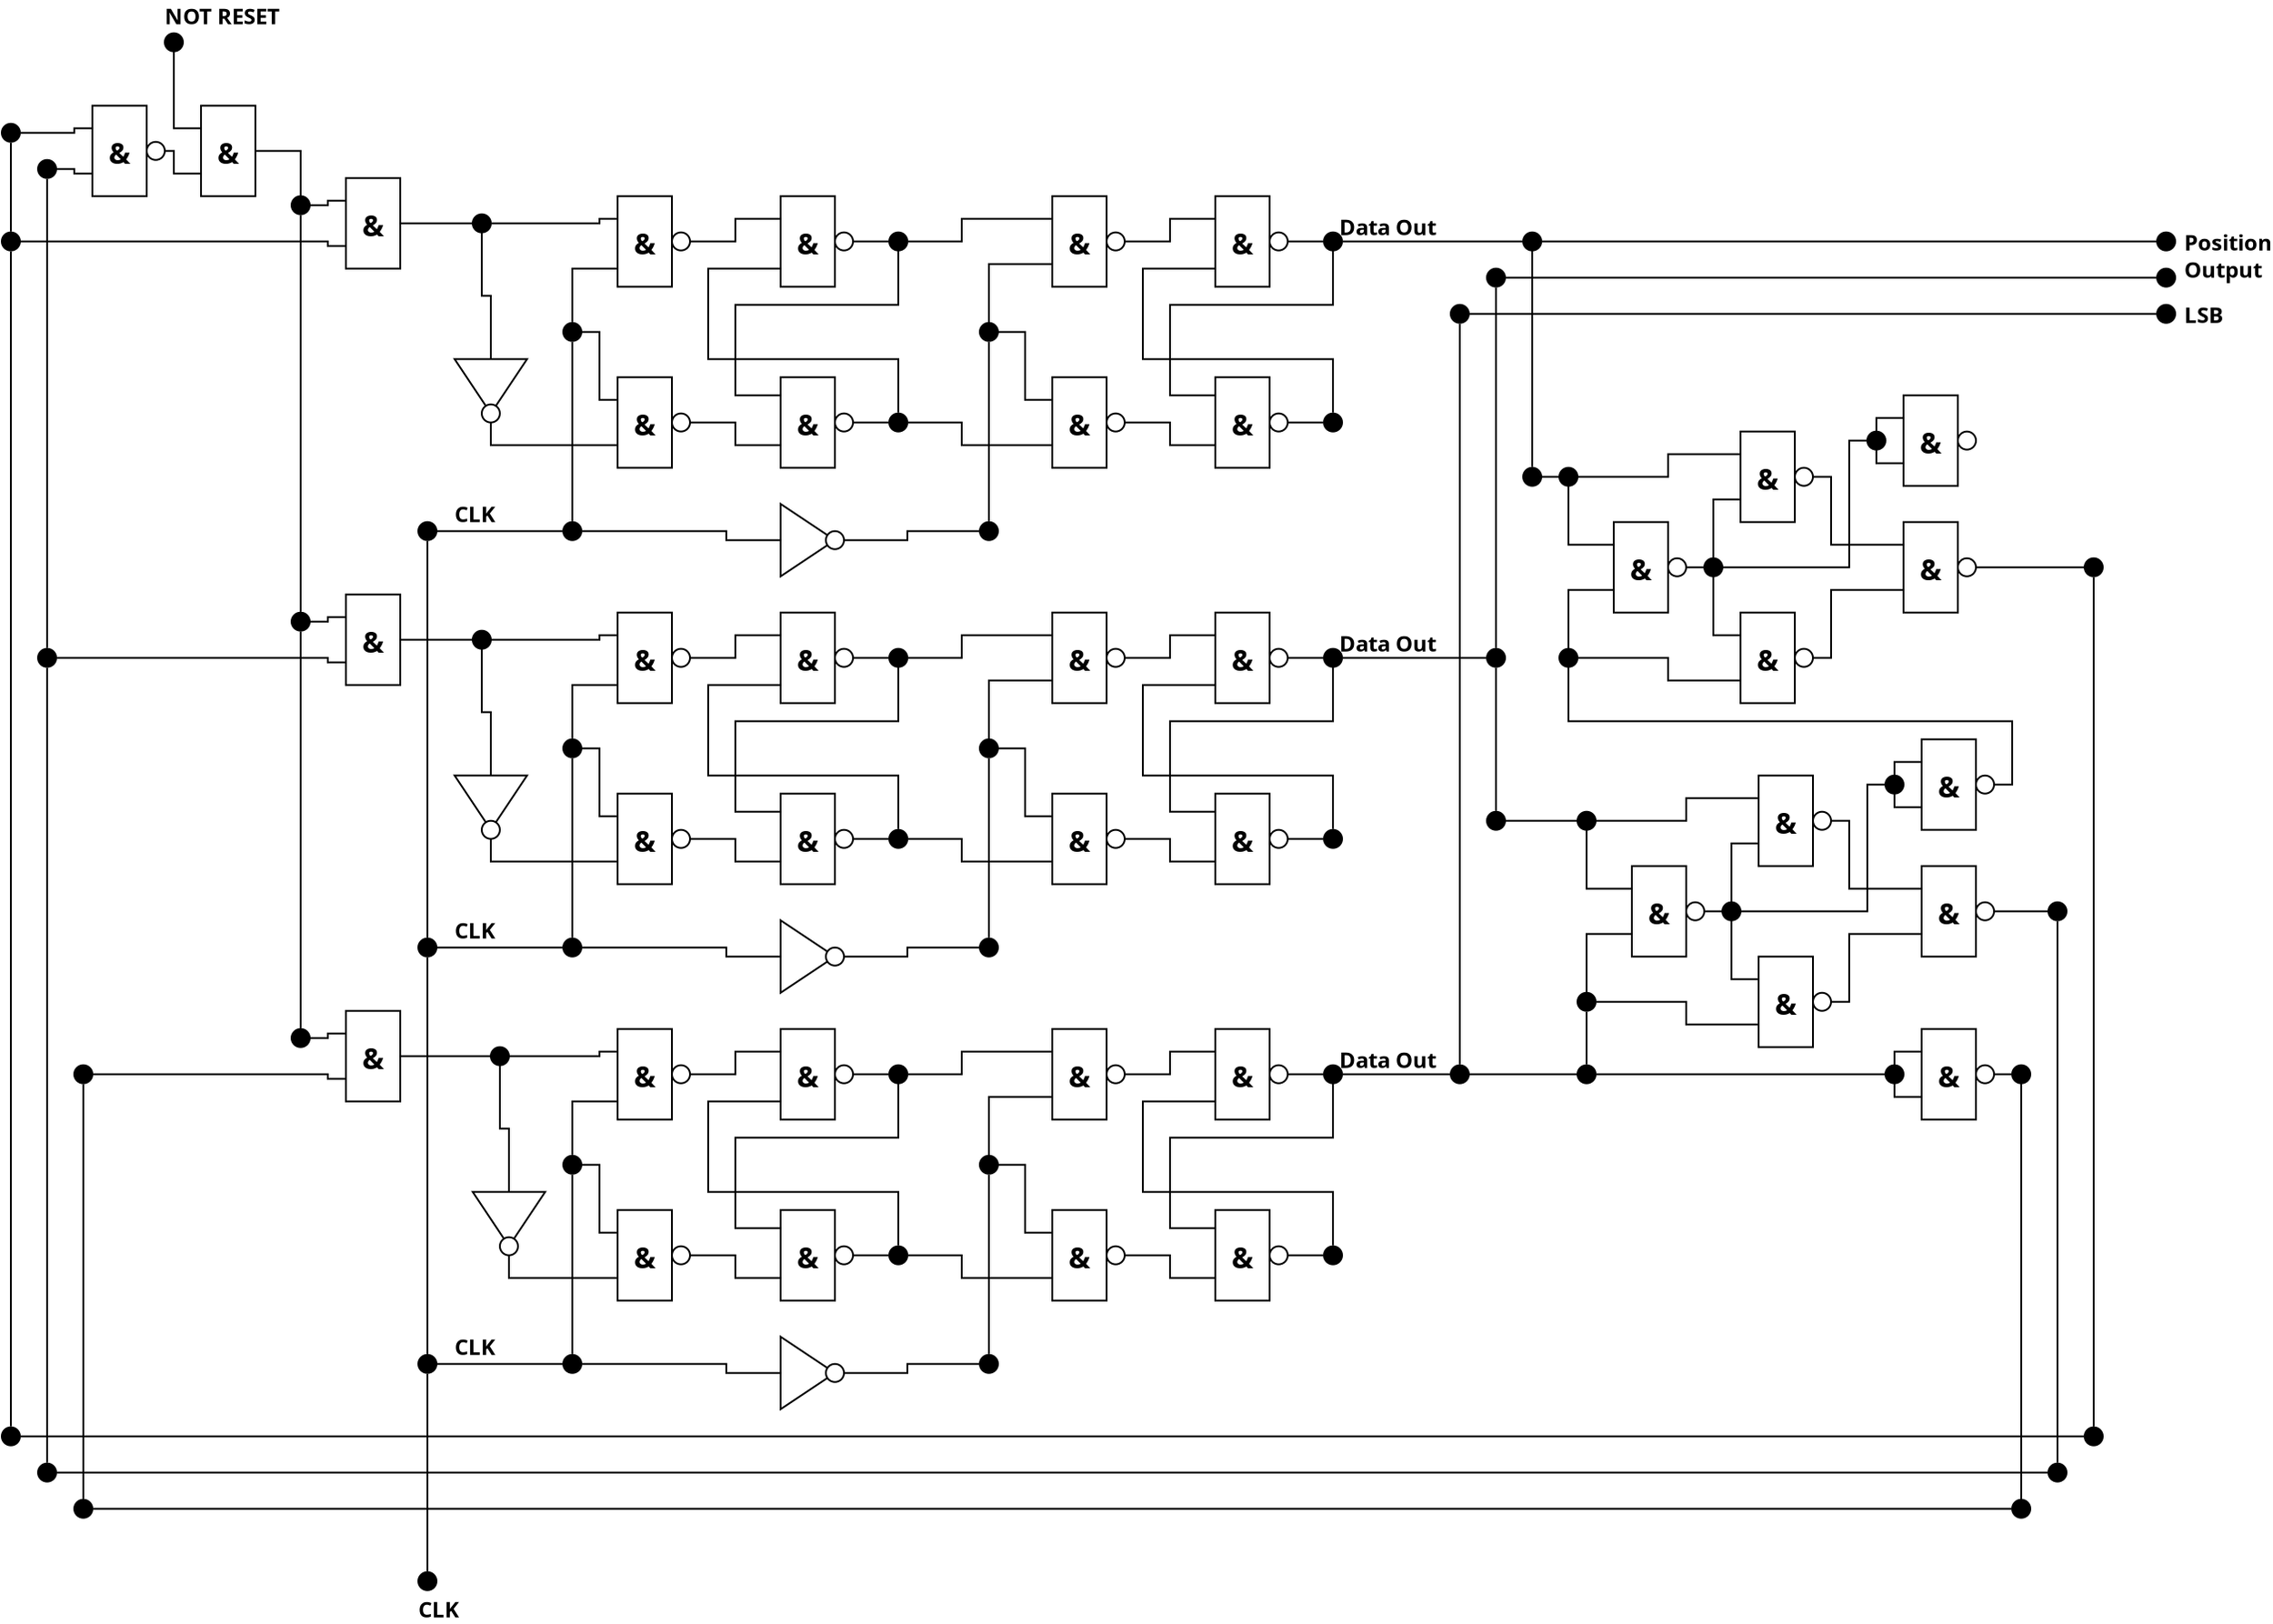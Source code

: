 <?xml version="1.0" encoding="UTF-8"?>
<dia:diagram xmlns:dia="http://www.lysator.liu.se/~alla/dia/">
  <dia:layer name="Background" visible="true">
    <dia:object type="Flowchart - Box" version="0" id="O0">
      <dia:attribute name="obj_pos">
        <dia:point val="58,17"/>
      </dia:attribute>
      <dia:attribute name="obj_bb">
        <dia:rectangle val="57.95,16.95;61.05,22.05"/>
      </dia:attribute>
      <dia:attribute name="elem_corner">
        <dia:point val="58,17"/>
      </dia:attribute>
      <dia:attribute name="elem_width">
        <dia:real val="3"/>
      </dia:attribute>
      <dia:attribute name="elem_height">
        <dia:real val="5"/>
      </dia:attribute>
      <dia:attribute name="show_background">
        <dia:boolean val="true"/>
      </dia:attribute>
      <dia:attribute name="padding">
        <dia:real val="0.5"/>
      </dia:attribute>
      <dia:attribute name="text">
        <dia:composite type="text">
          <dia:attribute name="string">
            <dia:string>#&amp;#</dia:string>
          </dia:attribute>
          <dia:attribute name="font">
            <dia:font family="sans" style="80" name="Helvetica-Bold"/>
          </dia:attribute>
          <dia:attribute name="height">
            <dia:real val="2"/>
          </dia:attribute>
          <dia:attribute name="pos">
            <dia:point val="59.5,19.855"/>
          </dia:attribute>
          <dia:attribute name="color">
            <dia:color val="#000000"/>
          </dia:attribute>
          <dia:attribute name="alignment">
            <dia:enum val="1"/>
          </dia:attribute>
        </dia:composite>
      </dia:attribute>
    </dia:object>
    <dia:object type="Standard - Ellipse" version="0" id="O1">
      <dia:attribute name="obj_pos">
        <dia:point val="61,19"/>
      </dia:attribute>
      <dia:attribute name="obj_bb">
        <dia:rectangle val="60.95,18.95;62.05,20.05"/>
      </dia:attribute>
      <dia:attribute name="elem_corner">
        <dia:point val="61,19"/>
      </dia:attribute>
      <dia:attribute name="elem_width">
        <dia:real val="1"/>
      </dia:attribute>
      <dia:attribute name="elem_height">
        <dia:real val="1"/>
      </dia:attribute>
    </dia:object>
    <dia:object type="Flowchart - Box" version="0" id="O2">
      <dia:attribute name="obj_pos">
        <dia:point val="58,27"/>
      </dia:attribute>
      <dia:attribute name="obj_bb">
        <dia:rectangle val="57.95,26.95;61.05,32.05"/>
      </dia:attribute>
      <dia:attribute name="elem_corner">
        <dia:point val="58,27"/>
      </dia:attribute>
      <dia:attribute name="elem_width">
        <dia:real val="3"/>
      </dia:attribute>
      <dia:attribute name="elem_height">
        <dia:real val="5"/>
      </dia:attribute>
      <dia:attribute name="show_background">
        <dia:boolean val="true"/>
      </dia:attribute>
      <dia:attribute name="padding">
        <dia:real val="0.5"/>
      </dia:attribute>
      <dia:attribute name="text">
        <dia:composite type="text">
          <dia:attribute name="string">
            <dia:string>#&amp;#</dia:string>
          </dia:attribute>
          <dia:attribute name="font">
            <dia:font family="sans" style="80" name="Helvetica-Bold"/>
          </dia:attribute>
          <dia:attribute name="height">
            <dia:real val="2"/>
          </dia:attribute>
          <dia:attribute name="pos">
            <dia:point val="59.5,29.855"/>
          </dia:attribute>
          <dia:attribute name="color">
            <dia:color val="#000000"/>
          </dia:attribute>
          <dia:attribute name="alignment">
            <dia:enum val="1"/>
          </dia:attribute>
        </dia:composite>
      </dia:attribute>
    </dia:object>
    <dia:object type="Standard - Ellipse" version="0" id="O3">
      <dia:attribute name="obj_pos">
        <dia:point val="61,29"/>
      </dia:attribute>
      <dia:attribute name="obj_bb">
        <dia:rectangle val="60.95,28.95;62.05,30.05"/>
      </dia:attribute>
      <dia:attribute name="elem_corner">
        <dia:point val="61,29"/>
      </dia:attribute>
      <dia:attribute name="elem_width">
        <dia:real val="1"/>
      </dia:attribute>
      <dia:attribute name="elem_height">
        <dia:real val="1"/>
      </dia:attribute>
    </dia:object>
    <dia:object type="Standard - Ellipse" version="0" id="O4">
      <dia:attribute name="obj_pos">
        <dia:point val="64,29"/>
      </dia:attribute>
      <dia:attribute name="obj_bb">
        <dia:rectangle val="63.95,28.95;65.05,30.05"/>
      </dia:attribute>
      <dia:attribute name="elem_corner">
        <dia:point val="64,29"/>
      </dia:attribute>
      <dia:attribute name="elem_width">
        <dia:real val="1"/>
      </dia:attribute>
      <dia:attribute name="elem_height">
        <dia:real val="1"/>
      </dia:attribute>
      <dia:attribute name="inner_color">
        <dia:color val="#000000"/>
      </dia:attribute>
    </dia:object>
    <dia:object type="Standard - Ellipse" version="0" id="O5">
      <dia:attribute name="obj_pos">
        <dia:point val="64,19"/>
      </dia:attribute>
      <dia:attribute name="obj_bb">
        <dia:rectangle val="63.95,18.95;65.05,20.05"/>
      </dia:attribute>
      <dia:attribute name="elem_corner">
        <dia:point val="64,19"/>
      </dia:attribute>
      <dia:attribute name="elem_width">
        <dia:real val="1"/>
      </dia:attribute>
      <dia:attribute name="elem_height">
        <dia:real val="1"/>
      </dia:attribute>
      <dia:attribute name="inner_color">
        <dia:color val="#000000"/>
      </dia:attribute>
    </dia:object>
    <dia:object type="Standard - Line" version="0" id="O6">
      <dia:attribute name="obj_pos">
        <dia:point val="63.95,29.5"/>
      </dia:attribute>
      <dia:attribute name="obj_bb">
        <dia:rectangle val="61.95,29.45;64.0,29.55"/>
      </dia:attribute>
      <dia:attribute name="conn_endpoints">
        <dia:point val="63.95,29.5"/>
        <dia:point val="62,29.5"/>
      </dia:attribute>
      <dia:attribute name="numcp">
        <dia:int val="1"/>
      </dia:attribute>
      <dia:connections>
        <dia:connection handle="0" to="O4" connection="8"/>
        <dia:connection handle="1" to="O3" connection="4"/>
      </dia:connections>
    </dia:object>
    <dia:object type="Standard - Line" version="0" id="O7">
      <dia:attribute name="obj_pos">
        <dia:point val="63.955,19.5"/>
      </dia:attribute>
      <dia:attribute name="obj_bb">
        <dia:rectangle val="61.995,19.45;64.005,19.55"/>
      </dia:attribute>
      <dia:attribute name="conn_endpoints">
        <dia:point val="63.955,19.5"/>
        <dia:point val="62.045,19.5"/>
      </dia:attribute>
      <dia:attribute name="numcp">
        <dia:int val="1"/>
      </dia:attribute>
      <dia:connections>
        <dia:connection handle="0" to="O5" connection="8"/>
        <dia:connection handle="1" to="O1" connection="8"/>
      </dia:connections>
    </dia:object>
    <dia:object type="Standard - ZigZagLine" version="1" id="O8">
      <dia:attribute name="obj_pos">
        <dia:point val="64.5,28.951"/>
      </dia:attribute>
      <dia:attribute name="obj_bb">
        <dia:rectangle val="53.95,20.95;64.55,29.001"/>
      </dia:attribute>
      <dia:attribute name="orth_points">
        <dia:point val="64.5,28.951"/>
        <dia:point val="64.5,26"/>
        <dia:point val="54,26"/>
        <dia:point val="54,21"/>
        <dia:point val="58,21"/>
        <dia:point val="58,22"/>
      </dia:attribute>
      <dia:attribute name="orth_orient">
        <dia:enum val="1"/>
        <dia:enum val="0"/>
        <dia:enum val="1"/>
        <dia:enum val="0"/>
        <dia:enum val="1"/>
      </dia:attribute>
      <dia:attribute name="autorouting">
        <dia:boolean val="false"/>
      </dia:attribute>
      <dia:connections>
        <dia:connection handle="0" to="O4" connection="8"/>
        <dia:connection handle="1" to="O0" connection="11"/>
      </dia:connections>
    </dia:object>
    <dia:object type="Standard - ZigZagLine" version="1" id="O9">
      <dia:attribute name="obj_pos">
        <dia:point val="64.5,20"/>
      </dia:attribute>
      <dia:attribute name="obj_bb">
        <dia:rectangle val="55.45,19.95;64.55,28.3"/>
      </dia:attribute>
      <dia:attribute name="orth_points">
        <dia:point val="64.5,20"/>
        <dia:point val="64.5,23"/>
        <dia:point val="55.5,23"/>
        <dia:point val="55.5,28"/>
        <dia:point val="58,28"/>
        <dia:point val="58,28.25"/>
      </dia:attribute>
      <dia:attribute name="orth_orient">
        <dia:enum val="1"/>
        <dia:enum val="0"/>
        <dia:enum val="1"/>
        <dia:enum val="0"/>
        <dia:enum val="1"/>
      </dia:attribute>
      <dia:attribute name="autorouting">
        <dia:boolean val="false"/>
      </dia:attribute>
      <dia:connections>
        <dia:connection handle="0" to="O5" connection="6"/>
        <dia:connection handle="1" to="O2" connection="5"/>
      </dia:connections>
    </dia:object>
    <dia:object type="Flowchart - Box" version="0" id="O10">
      <dia:attribute name="obj_pos">
        <dia:point val="49,17"/>
      </dia:attribute>
      <dia:attribute name="obj_bb">
        <dia:rectangle val="48.95,16.95;52.05,22.05"/>
      </dia:attribute>
      <dia:attribute name="elem_corner">
        <dia:point val="49,17"/>
      </dia:attribute>
      <dia:attribute name="elem_width">
        <dia:real val="3"/>
      </dia:attribute>
      <dia:attribute name="elem_height">
        <dia:real val="5"/>
      </dia:attribute>
      <dia:attribute name="show_background">
        <dia:boolean val="true"/>
      </dia:attribute>
      <dia:attribute name="padding">
        <dia:real val="0.5"/>
      </dia:attribute>
      <dia:attribute name="text">
        <dia:composite type="text">
          <dia:attribute name="string">
            <dia:string>#&amp;#</dia:string>
          </dia:attribute>
          <dia:attribute name="font">
            <dia:font family="sans" style="80" name="Helvetica-Bold"/>
          </dia:attribute>
          <dia:attribute name="height">
            <dia:real val="2"/>
          </dia:attribute>
          <dia:attribute name="pos">
            <dia:point val="50.5,19.855"/>
          </dia:attribute>
          <dia:attribute name="color">
            <dia:color val="#000000"/>
          </dia:attribute>
          <dia:attribute name="alignment">
            <dia:enum val="1"/>
          </dia:attribute>
        </dia:composite>
      </dia:attribute>
    </dia:object>
    <dia:object type="Flowchart - Box" version="0" id="O11">
      <dia:attribute name="obj_pos">
        <dia:point val="49,27"/>
      </dia:attribute>
      <dia:attribute name="obj_bb">
        <dia:rectangle val="48.95,26.95;52.05,32.05"/>
      </dia:attribute>
      <dia:attribute name="elem_corner">
        <dia:point val="49,27"/>
      </dia:attribute>
      <dia:attribute name="elem_width">
        <dia:real val="3"/>
      </dia:attribute>
      <dia:attribute name="elem_height">
        <dia:real val="5"/>
      </dia:attribute>
      <dia:attribute name="show_background">
        <dia:boolean val="true"/>
      </dia:attribute>
      <dia:attribute name="padding">
        <dia:real val="0.5"/>
      </dia:attribute>
      <dia:attribute name="text">
        <dia:composite type="text">
          <dia:attribute name="string">
            <dia:string>#&amp;#</dia:string>
          </dia:attribute>
          <dia:attribute name="font">
            <dia:font family="sans" style="80" name="Helvetica-Bold"/>
          </dia:attribute>
          <dia:attribute name="height">
            <dia:real val="2"/>
          </dia:attribute>
          <dia:attribute name="pos">
            <dia:point val="50.5,29.855"/>
          </dia:attribute>
          <dia:attribute name="color">
            <dia:color val="#000000"/>
          </dia:attribute>
          <dia:attribute name="alignment">
            <dia:enum val="1"/>
          </dia:attribute>
        </dia:composite>
      </dia:attribute>
    </dia:object>
    <dia:object type="Standard - Ellipse" version="0" id="O12">
      <dia:attribute name="obj_pos">
        <dia:point val="46,24"/>
      </dia:attribute>
      <dia:attribute name="obj_bb">
        <dia:rectangle val="45.95,23.95;47.05,25.05"/>
      </dia:attribute>
      <dia:attribute name="elem_corner">
        <dia:point val="46,24"/>
      </dia:attribute>
      <dia:attribute name="elem_width">
        <dia:real val="1"/>
      </dia:attribute>
      <dia:attribute name="elem_height">
        <dia:real val="1"/>
      </dia:attribute>
      <dia:attribute name="inner_color">
        <dia:color val="#000000"/>
      </dia:attribute>
    </dia:object>
    <dia:object type="Standard - ZigZagLine" version="1" id="O13">
      <dia:attribute name="obj_pos">
        <dia:point val="46.5,23.951"/>
      </dia:attribute>
      <dia:attribute name="obj_bb">
        <dia:rectangle val="46.45,20.7;49.05,24.001"/>
      </dia:attribute>
      <dia:attribute name="orth_points">
        <dia:point val="46.5,23.951"/>
        <dia:point val="46.5,21"/>
        <dia:point val="49,21"/>
        <dia:point val="49,20.75"/>
      </dia:attribute>
      <dia:attribute name="orth_orient">
        <dia:enum val="1"/>
        <dia:enum val="0"/>
        <dia:enum val="1"/>
      </dia:attribute>
      <dia:attribute name="autorouting">
        <dia:boolean val="false"/>
      </dia:attribute>
      <dia:connections>
        <dia:connection handle="0" to="O12" connection="8"/>
        <dia:connection handle="1" to="O10" connection="9"/>
      </dia:connections>
    </dia:object>
    <dia:object type="Standard - Ellipse" version="0" id="O14">
      <dia:attribute name="obj_pos">
        <dia:point val="46,35"/>
      </dia:attribute>
      <dia:attribute name="obj_bb">
        <dia:rectangle val="45.95,34.95;47.05,36.05"/>
      </dia:attribute>
      <dia:attribute name="elem_corner">
        <dia:point val="46,35"/>
      </dia:attribute>
      <dia:attribute name="elem_width">
        <dia:real val="1"/>
      </dia:attribute>
      <dia:attribute name="elem_height">
        <dia:real val="1"/>
      </dia:attribute>
      <dia:attribute name="inner_color">
        <dia:color val="#000000"/>
      </dia:attribute>
    </dia:object>
    <dia:object type="Standard - Line" version="0" id="O15">
      <dia:attribute name="obj_pos">
        <dia:point val="46.5,25.049"/>
      </dia:attribute>
      <dia:attribute name="obj_bb">
        <dia:rectangle val="46.45,24.999;46.55,35.001"/>
      </dia:attribute>
      <dia:attribute name="conn_endpoints">
        <dia:point val="46.5,25.049"/>
        <dia:point val="46.5,34.951"/>
      </dia:attribute>
      <dia:attribute name="numcp">
        <dia:int val="1"/>
      </dia:attribute>
      <dia:connections>
        <dia:connection handle="0" to="O12" connection="8"/>
        <dia:connection handle="1" to="O14" connection="8"/>
      </dia:connections>
    </dia:object>
    <dia:object type="Standard - ZigZagLine" version="1" id="O16">
      <dia:attribute name="obj_pos">
        <dia:point val="49,28.25"/>
      </dia:attribute>
      <dia:attribute name="obj_bb">
        <dia:rectangle val="46.95,24.45;49.05,28.3"/>
      </dia:attribute>
      <dia:attribute name="orth_points">
        <dia:point val="49,28.25"/>
        <dia:point val="48,28.25"/>
        <dia:point val="48,24.5"/>
        <dia:point val="47,24.5"/>
      </dia:attribute>
      <dia:attribute name="orth_orient">
        <dia:enum val="0"/>
        <dia:enum val="1"/>
        <dia:enum val="0"/>
      </dia:attribute>
      <dia:attribute name="autorouting">
        <dia:boolean val="true"/>
      </dia:attribute>
      <dia:connections>
        <dia:connection handle="0" to="O11" connection="5"/>
        <dia:connection handle="1" to="O12" connection="4"/>
      </dia:connections>
    </dia:object>
    <dia:object type="Flowchart - Box" version="0" id="O17">
      <dia:attribute name="obj_pos">
        <dia:point val="82,17"/>
      </dia:attribute>
      <dia:attribute name="obj_bb">
        <dia:rectangle val="81.95,16.95;85.05,22.05"/>
      </dia:attribute>
      <dia:attribute name="elem_corner">
        <dia:point val="82,17"/>
      </dia:attribute>
      <dia:attribute name="elem_width">
        <dia:real val="3"/>
      </dia:attribute>
      <dia:attribute name="elem_height">
        <dia:real val="5"/>
      </dia:attribute>
      <dia:attribute name="show_background">
        <dia:boolean val="true"/>
      </dia:attribute>
      <dia:attribute name="padding">
        <dia:real val="0.5"/>
      </dia:attribute>
      <dia:attribute name="text">
        <dia:composite type="text">
          <dia:attribute name="string">
            <dia:string>#&amp;#</dia:string>
          </dia:attribute>
          <dia:attribute name="font">
            <dia:font family="sans" style="80" name="Helvetica-Bold"/>
          </dia:attribute>
          <dia:attribute name="height">
            <dia:real val="2"/>
          </dia:attribute>
          <dia:attribute name="pos">
            <dia:point val="83.5,19.855"/>
          </dia:attribute>
          <dia:attribute name="color">
            <dia:color val="#000000"/>
          </dia:attribute>
          <dia:attribute name="alignment">
            <dia:enum val="1"/>
          </dia:attribute>
        </dia:composite>
      </dia:attribute>
    </dia:object>
    <dia:object type="Standard - Ellipse" version="0" id="O18">
      <dia:attribute name="obj_pos">
        <dia:point val="85,19"/>
      </dia:attribute>
      <dia:attribute name="obj_bb">
        <dia:rectangle val="84.95,18.95;86.05,20.05"/>
      </dia:attribute>
      <dia:attribute name="elem_corner">
        <dia:point val="85,19"/>
      </dia:attribute>
      <dia:attribute name="elem_width">
        <dia:real val="1"/>
      </dia:attribute>
      <dia:attribute name="elem_height">
        <dia:real val="1"/>
      </dia:attribute>
    </dia:object>
    <dia:object type="Flowchart - Box" version="0" id="O19">
      <dia:attribute name="obj_pos">
        <dia:point val="82,27"/>
      </dia:attribute>
      <dia:attribute name="obj_bb">
        <dia:rectangle val="81.95,26.95;85.05,32.05"/>
      </dia:attribute>
      <dia:attribute name="elem_corner">
        <dia:point val="82,27"/>
      </dia:attribute>
      <dia:attribute name="elem_width">
        <dia:real val="3"/>
      </dia:attribute>
      <dia:attribute name="elem_height">
        <dia:real val="5"/>
      </dia:attribute>
      <dia:attribute name="show_background">
        <dia:boolean val="true"/>
      </dia:attribute>
      <dia:attribute name="padding">
        <dia:real val="0.5"/>
      </dia:attribute>
      <dia:attribute name="text">
        <dia:composite type="text">
          <dia:attribute name="string">
            <dia:string>#&amp;#</dia:string>
          </dia:attribute>
          <dia:attribute name="font">
            <dia:font family="sans" style="80" name="Helvetica-Bold"/>
          </dia:attribute>
          <dia:attribute name="height">
            <dia:real val="2"/>
          </dia:attribute>
          <dia:attribute name="pos">
            <dia:point val="83.5,29.855"/>
          </dia:attribute>
          <dia:attribute name="color">
            <dia:color val="#000000"/>
          </dia:attribute>
          <dia:attribute name="alignment">
            <dia:enum val="1"/>
          </dia:attribute>
        </dia:composite>
      </dia:attribute>
    </dia:object>
    <dia:object type="Standard - Ellipse" version="0" id="O20">
      <dia:attribute name="obj_pos">
        <dia:point val="85,29"/>
      </dia:attribute>
      <dia:attribute name="obj_bb">
        <dia:rectangle val="84.95,28.95;86.05,30.05"/>
      </dia:attribute>
      <dia:attribute name="elem_corner">
        <dia:point val="85,29"/>
      </dia:attribute>
      <dia:attribute name="elem_width">
        <dia:real val="1"/>
      </dia:attribute>
      <dia:attribute name="elem_height">
        <dia:real val="1"/>
      </dia:attribute>
    </dia:object>
    <dia:object type="Standard - Ellipse" version="0" id="O21">
      <dia:attribute name="obj_pos">
        <dia:point val="88,29"/>
      </dia:attribute>
      <dia:attribute name="obj_bb">
        <dia:rectangle val="87.95,28.95;89.05,30.05"/>
      </dia:attribute>
      <dia:attribute name="elem_corner">
        <dia:point val="88,29"/>
      </dia:attribute>
      <dia:attribute name="elem_width">
        <dia:real val="1"/>
      </dia:attribute>
      <dia:attribute name="elem_height">
        <dia:real val="1"/>
      </dia:attribute>
      <dia:attribute name="inner_color">
        <dia:color val="#000000"/>
      </dia:attribute>
    </dia:object>
    <dia:object type="Standard - Ellipse" version="0" id="O22">
      <dia:attribute name="obj_pos">
        <dia:point val="88,19"/>
      </dia:attribute>
      <dia:attribute name="obj_bb">
        <dia:rectangle val="87.95,18.95;89.05,20.05"/>
      </dia:attribute>
      <dia:attribute name="elem_corner">
        <dia:point val="88,19"/>
      </dia:attribute>
      <dia:attribute name="elem_width">
        <dia:real val="1"/>
      </dia:attribute>
      <dia:attribute name="elem_height">
        <dia:real val="1"/>
      </dia:attribute>
      <dia:attribute name="inner_color">
        <dia:color val="#000000"/>
      </dia:attribute>
    </dia:object>
    <dia:object type="Standard - Line" version="0" id="O23">
      <dia:attribute name="obj_pos">
        <dia:point val="87.95,29.5"/>
      </dia:attribute>
      <dia:attribute name="obj_bb">
        <dia:rectangle val="85.95,29.45;88.0,29.55"/>
      </dia:attribute>
      <dia:attribute name="conn_endpoints">
        <dia:point val="87.95,29.5"/>
        <dia:point val="86,29.5"/>
      </dia:attribute>
      <dia:attribute name="numcp">
        <dia:int val="1"/>
      </dia:attribute>
      <dia:connections>
        <dia:connection handle="0" to="O21" connection="8"/>
        <dia:connection handle="1" to="O20" connection="4"/>
      </dia:connections>
    </dia:object>
    <dia:object type="Standard - Line" version="0" id="O24">
      <dia:attribute name="obj_pos">
        <dia:point val="87.955,19.5"/>
      </dia:attribute>
      <dia:attribute name="obj_bb">
        <dia:rectangle val="85.995,19.45;88.005,19.55"/>
      </dia:attribute>
      <dia:attribute name="conn_endpoints">
        <dia:point val="87.955,19.5"/>
        <dia:point val="86.045,19.5"/>
      </dia:attribute>
      <dia:attribute name="numcp">
        <dia:int val="1"/>
      </dia:attribute>
      <dia:connections>
        <dia:connection handle="0" to="O22" connection="8"/>
        <dia:connection handle="1" to="O18" connection="8"/>
      </dia:connections>
    </dia:object>
    <dia:object type="Standard - ZigZagLine" version="1" id="O25">
      <dia:attribute name="obj_pos">
        <dia:point val="88.5,28.951"/>
      </dia:attribute>
      <dia:attribute name="obj_bb">
        <dia:rectangle val="77.95,20.95;88.55,29.001"/>
      </dia:attribute>
      <dia:attribute name="orth_points">
        <dia:point val="88.5,28.951"/>
        <dia:point val="88.5,26"/>
        <dia:point val="78,26"/>
        <dia:point val="78,21"/>
        <dia:point val="82,21"/>
        <dia:point val="82,22"/>
      </dia:attribute>
      <dia:attribute name="orth_orient">
        <dia:enum val="1"/>
        <dia:enum val="0"/>
        <dia:enum val="1"/>
        <dia:enum val="0"/>
        <dia:enum val="1"/>
      </dia:attribute>
      <dia:attribute name="autorouting">
        <dia:boolean val="false"/>
      </dia:attribute>
      <dia:connections>
        <dia:connection handle="0" to="O21" connection="8"/>
        <dia:connection handle="1" to="O17" connection="11"/>
      </dia:connections>
    </dia:object>
    <dia:object type="Standard - ZigZagLine" version="1" id="O26">
      <dia:attribute name="obj_pos">
        <dia:point val="88.5,20"/>
      </dia:attribute>
      <dia:attribute name="obj_bb">
        <dia:rectangle val="79.45,19.95;88.55,28.3"/>
      </dia:attribute>
      <dia:attribute name="orth_points">
        <dia:point val="88.5,20"/>
        <dia:point val="88.5,23"/>
        <dia:point val="79.5,23"/>
        <dia:point val="79.5,28"/>
        <dia:point val="82,28"/>
        <dia:point val="82,28.25"/>
      </dia:attribute>
      <dia:attribute name="orth_orient">
        <dia:enum val="1"/>
        <dia:enum val="0"/>
        <dia:enum val="1"/>
        <dia:enum val="0"/>
        <dia:enum val="1"/>
      </dia:attribute>
      <dia:attribute name="autorouting">
        <dia:boolean val="false"/>
      </dia:attribute>
      <dia:connections>
        <dia:connection handle="0" to="O22" connection="6"/>
        <dia:connection handle="1" to="O19" connection="5"/>
      </dia:connections>
    </dia:object>
    <dia:object type="Flowchart - Box" version="0" id="O27">
      <dia:attribute name="obj_pos">
        <dia:point val="73,17"/>
      </dia:attribute>
      <dia:attribute name="obj_bb">
        <dia:rectangle val="72.95,16.95;76.05,22.05"/>
      </dia:attribute>
      <dia:attribute name="elem_corner">
        <dia:point val="73,17"/>
      </dia:attribute>
      <dia:attribute name="elem_width">
        <dia:real val="3"/>
      </dia:attribute>
      <dia:attribute name="elem_height">
        <dia:real val="5"/>
      </dia:attribute>
      <dia:attribute name="show_background">
        <dia:boolean val="true"/>
      </dia:attribute>
      <dia:attribute name="padding">
        <dia:real val="0.5"/>
      </dia:attribute>
      <dia:attribute name="text">
        <dia:composite type="text">
          <dia:attribute name="string">
            <dia:string>#&amp;#</dia:string>
          </dia:attribute>
          <dia:attribute name="font">
            <dia:font family="sans" style="80" name="Helvetica-Bold"/>
          </dia:attribute>
          <dia:attribute name="height">
            <dia:real val="2"/>
          </dia:attribute>
          <dia:attribute name="pos">
            <dia:point val="74.5,19.855"/>
          </dia:attribute>
          <dia:attribute name="color">
            <dia:color val="#000000"/>
          </dia:attribute>
          <dia:attribute name="alignment">
            <dia:enum val="1"/>
          </dia:attribute>
        </dia:composite>
      </dia:attribute>
    </dia:object>
    <dia:object type="Flowchart - Box" version="0" id="O28">
      <dia:attribute name="obj_pos">
        <dia:point val="73,27"/>
      </dia:attribute>
      <dia:attribute name="obj_bb">
        <dia:rectangle val="72.95,26.95;76.05,32.05"/>
      </dia:attribute>
      <dia:attribute name="elem_corner">
        <dia:point val="73,27"/>
      </dia:attribute>
      <dia:attribute name="elem_width">
        <dia:real val="3"/>
      </dia:attribute>
      <dia:attribute name="elem_height">
        <dia:real val="5"/>
      </dia:attribute>
      <dia:attribute name="show_background">
        <dia:boolean val="true"/>
      </dia:attribute>
      <dia:attribute name="padding">
        <dia:real val="0.5"/>
      </dia:attribute>
      <dia:attribute name="text">
        <dia:composite type="text">
          <dia:attribute name="string">
            <dia:string>#&amp;#</dia:string>
          </dia:attribute>
          <dia:attribute name="font">
            <dia:font family="sans" style="80" name="Helvetica-Bold"/>
          </dia:attribute>
          <dia:attribute name="height">
            <dia:real val="2"/>
          </dia:attribute>
          <dia:attribute name="pos">
            <dia:point val="74.5,29.855"/>
          </dia:attribute>
          <dia:attribute name="color">
            <dia:color val="#000000"/>
          </dia:attribute>
          <dia:attribute name="alignment">
            <dia:enum val="1"/>
          </dia:attribute>
        </dia:composite>
      </dia:attribute>
    </dia:object>
    <dia:object type="Standard - Ellipse" version="0" id="O29">
      <dia:attribute name="obj_pos">
        <dia:point val="69,24"/>
      </dia:attribute>
      <dia:attribute name="obj_bb">
        <dia:rectangle val="68.95,23.95;70.05,25.05"/>
      </dia:attribute>
      <dia:attribute name="elem_corner">
        <dia:point val="69,24"/>
      </dia:attribute>
      <dia:attribute name="elem_width">
        <dia:real val="1"/>
      </dia:attribute>
      <dia:attribute name="elem_height">
        <dia:real val="1"/>
      </dia:attribute>
      <dia:attribute name="inner_color">
        <dia:color val="#000000"/>
      </dia:attribute>
    </dia:object>
    <dia:object type="Standard - Ellipse" version="0" id="O30">
      <dia:attribute name="obj_pos">
        <dia:point val="69,35"/>
      </dia:attribute>
      <dia:attribute name="obj_bb">
        <dia:rectangle val="68.95,34.95;70.05,36.05"/>
      </dia:attribute>
      <dia:attribute name="elem_corner">
        <dia:point val="69,35"/>
      </dia:attribute>
      <dia:attribute name="elem_width">
        <dia:real val="1"/>
      </dia:attribute>
      <dia:attribute name="elem_height">
        <dia:real val="1"/>
      </dia:attribute>
      <dia:attribute name="inner_color">
        <dia:color val="#000000"/>
      </dia:attribute>
    </dia:object>
    <dia:object type="Standard - Line" version="0" id="O31">
      <dia:attribute name="obj_pos">
        <dia:point val="69.5,25.049"/>
      </dia:attribute>
      <dia:attribute name="obj_bb">
        <dia:rectangle val="69.45,24.999;69.55,35.001"/>
      </dia:attribute>
      <dia:attribute name="conn_endpoints">
        <dia:point val="69.5,25.049"/>
        <dia:point val="69.5,34.951"/>
      </dia:attribute>
      <dia:attribute name="numcp">
        <dia:int val="1"/>
      </dia:attribute>
      <dia:connections>
        <dia:connection handle="0" to="O29" connection="8"/>
        <dia:connection handle="1" to="O30" connection="8"/>
      </dia:connections>
    </dia:object>
    <dia:object type="Standard - Polygon" version="0" id="O32">
      <dia:attribute name="obj_pos">
        <dia:point val="58,34"/>
      </dia:attribute>
      <dia:attribute name="obj_bb">
        <dia:rectangle val="57.95,33.907;61.09,38.093"/>
      </dia:attribute>
      <dia:attribute name="poly_points">
        <dia:point val="58,34"/>
        <dia:point val="61,36"/>
        <dia:point val="58,38"/>
      </dia:attribute>
      <dia:attribute name="show_background">
        <dia:boolean val="true"/>
      </dia:attribute>
    </dia:object>
    <dia:object type="Standard - Ellipse" version="0" id="O33">
      <dia:attribute name="obj_pos">
        <dia:point val="60.5,35.5"/>
      </dia:attribute>
      <dia:attribute name="obj_bb">
        <dia:rectangle val="60.45,35.45;61.55,36.55"/>
      </dia:attribute>
      <dia:attribute name="elem_corner">
        <dia:point val="60.5,35.5"/>
      </dia:attribute>
      <dia:attribute name="elem_width">
        <dia:real val="1"/>
      </dia:attribute>
      <dia:attribute name="elem_height">
        <dia:real val="1"/>
      </dia:attribute>
    </dia:object>
    <dia:object type="Standard - ZigZagLine" version="1" id="O34">
      <dia:attribute name="obj_pos">
        <dia:point val="47.05,35.5"/>
      </dia:attribute>
      <dia:attribute name="obj_bb">
        <dia:rectangle val="47.0,35.45;58.05,36.05"/>
      </dia:attribute>
      <dia:attribute name="orth_points">
        <dia:point val="47.05,35.5"/>
        <dia:point val="55,35.5"/>
        <dia:point val="55,36"/>
        <dia:point val="58,36"/>
      </dia:attribute>
      <dia:attribute name="orth_orient">
        <dia:enum val="0"/>
        <dia:enum val="1"/>
        <dia:enum val="0"/>
      </dia:attribute>
      <dia:attribute name="autorouting">
        <dia:boolean val="false"/>
      </dia:attribute>
      <dia:connections>
        <dia:connection handle="0" to="O14" connection="8"/>
        <dia:connection handle="1" to="O32" connection="5"/>
      </dia:connections>
    </dia:object>
    <dia:object type="Standard - ZigZagLine" version="1" id="O35">
      <dia:attribute name="obj_pos">
        <dia:point val="61.5,36"/>
      </dia:attribute>
      <dia:attribute name="obj_bb">
        <dia:rectangle val="61.45,35.45;69.0,36.05"/>
      </dia:attribute>
      <dia:attribute name="orth_points">
        <dia:point val="61.5,36"/>
        <dia:point val="65,36"/>
        <dia:point val="65,35.5"/>
        <dia:point val="68.95,35.5"/>
      </dia:attribute>
      <dia:attribute name="orth_orient">
        <dia:enum val="0"/>
        <dia:enum val="1"/>
        <dia:enum val="0"/>
      </dia:attribute>
      <dia:attribute name="autorouting">
        <dia:boolean val="false"/>
      </dia:attribute>
      <dia:connections>
        <dia:connection handle="0" to="O33" connection="4"/>
        <dia:connection handle="1" to="O30" connection="8"/>
      </dia:connections>
    </dia:object>
    <dia:object type="Standard - ZigZagLine" version="1" id="O36">
      <dia:attribute name="obj_pos">
        <dia:point val="69.5,24"/>
      </dia:attribute>
      <dia:attribute name="obj_bb">
        <dia:rectangle val="69.45,20.7;73.05,24.05"/>
      </dia:attribute>
      <dia:attribute name="orth_points">
        <dia:point val="69.5,24"/>
        <dia:point val="69.5,20.75"/>
        <dia:point val="73,20.75"/>
      </dia:attribute>
      <dia:attribute name="orth_orient">
        <dia:enum val="1"/>
        <dia:enum val="0"/>
      </dia:attribute>
      <dia:attribute name="autorouting">
        <dia:boolean val="true"/>
      </dia:attribute>
      <dia:connections>
        <dia:connection handle="0" to="O29" connection="1"/>
        <dia:connection handle="1" to="O27" connection="9"/>
      </dia:connections>
    </dia:object>
    <dia:object type="Standard - ZigZagLine" version="1" id="O37">
      <dia:attribute name="obj_pos">
        <dia:point val="73,28.25"/>
      </dia:attribute>
      <dia:attribute name="obj_bb">
        <dia:rectangle val="69.95,24.45;73.05,28.3"/>
      </dia:attribute>
      <dia:attribute name="orth_points">
        <dia:point val="73,28.25"/>
        <dia:point val="71.5,28.25"/>
        <dia:point val="71.5,24.5"/>
        <dia:point val="70,24.5"/>
      </dia:attribute>
      <dia:attribute name="orth_orient">
        <dia:enum val="0"/>
        <dia:enum val="1"/>
        <dia:enum val="0"/>
      </dia:attribute>
      <dia:attribute name="autorouting">
        <dia:boolean val="true"/>
      </dia:attribute>
      <dia:connections>
        <dia:connection handle="0" to="O28" connection="5"/>
        <dia:connection handle="1" to="O29" connection="4"/>
      </dia:connections>
    </dia:object>
    <dia:object type="Standard - Polygon" version="0" id="O38">
      <dia:attribute name="obj_pos">
        <dia:point val="40,26"/>
      </dia:attribute>
      <dia:attribute name="obj_bb">
        <dia:rectangle val="39.907,25.95;44.093,29.09"/>
      </dia:attribute>
      <dia:attribute name="poly_points">
        <dia:point val="40,26"/>
        <dia:point val="44,26"/>
        <dia:point val="42,29"/>
      </dia:attribute>
      <dia:attribute name="show_background">
        <dia:boolean val="true"/>
      </dia:attribute>
    </dia:object>
    <dia:object type="Standard - Ellipse" version="0" id="O39">
      <dia:attribute name="obj_pos">
        <dia:point val="41.5,28.5"/>
      </dia:attribute>
      <dia:attribute name="obj_bb">
        <dia:rectangle val="41.45,28.45;42.55,29.55"/>
      </dia:attribute>
      <dia:attribute name="elem_corner">
        <dia:point val="41.5,28.5"/>
      </dia:attribute>
      <dia:attribute name="elem_width">
        <dia:real val="1"/>
      </dia:attribute>
      <dia:attribute name="elem_height">
        <dia:real val="1"/>
      </dia:attribute>
    </dia:object>
    <dia:object type="Standard - Ellipse" version="0" id="O40">
      <dia:attribute name="obj_pos">
        <dia:point val="41,18"/>
      </dia:attribute>
      <dia:attribute name="obj_bb">
        <dia:rectangle val="40.95,17.95;42.05,19.05"/>
      </dia:attribute>
      <dia:attribute name="elem_corner">
        <dia:point val="41,18"/>
      </dia:attribute>
      <dia:attribute name="elem_width">
        <dia:real val="1"/>
      </dia:attribute>
      <dia:attribute name="elem_height">
        <dia:real val="1"/>
      </dia:attribute>
      <dia:attribute name="inner_color">
        <dia:color val="#000000"/>
      </dia:attribute>
    </dia:object>
    <dia:object type="Standard - ZigZagLine" version="1" id="O41">
      <dia:attribute name="obj_pos">
        <dia:point val="42,26"/>
      </dia:attribute>
      <dia:attribute name="obj_bb">
        <dia:rectangle val="41.45,18.95;42.05,26.05"/>
      </dia:attribute>
      <dia:attribute name="orth_points">
        <dia:point val="42,26"/>
        <dia:point val="42,22.5"/>
        <dia:point val="41.5,22.5"/>
        <dia:point val="41.5,19"/>
      </dia:attribute>
      <dia:attribute name="orth_orient">
        <dia:enum val="1"/>
        <dia:enum val="0"/>
        <dia:enum val="1"/>
      </dia:attribute>
      <dia:attribute name="autorouting">
        <dia:boolean val="false"/>
      </dia:attribute>
      <dia:connections>
        <dia:connection handle="0" to="O38" connection="1"/>
        <dia:connection handle="1" to="O40" connection="6"/>
      </dia:connections>
    </dia:object>
    <dia:object type="Standard - Ellipse" version="0" id="O42">
      <dia:attribute name="obj_pos">
        <dia:point val="38,35"/>
      </dia:attribute>
      <dia:attribute name="obj_bb">
        <dia:rectangle val="37.95,34.95;39.05,36.05"/>
      </dia:attribute>
      <dia:attribute name="elem_corner">
        <dia:point val="38,35"/>
      </dia:attribute>
      <dia:attribute name="elem_width">
        <dia:real val="1"/>
      </dia:attribute>
      <dia:attribute name="elem_height">
        <dia:real val="1"/>
      </dia:attribute>
      <dia:attribute name="inner_color">
        <dia:color val="#000000"/>
      </dia:attribute>
    </dia:object>
    <dia:object type="Standard - Line" version="0" id="O43">
      <dia:attribute name="obj_pos">
        <dia:point val="45.95,35.5"/>
      </dia:attribute>
      <dia:attribute name="obj_bb">
        <dia:rectangle val="38.95,35.45;46.0,35.55"/>
      </dia:attribute>
      <dia:attribute name="conn_endpoints">
        <dia:point val="45.95,35.5"/>
        <dia:point val="39,35.5"/>
      </dia:attribute>
      <dia:attribute name="numcp">
        <dia:int val="1"/>
      </dia:attribute>
      <dia:connections>
        <dia:connection handle="0" to="O14" connection="8"/>
        <dia:connection handle="1" to="O42" connection="4"/>
      </dia:connections>
    </dia:object>
    <dia:object type="Standard - Text" version="1" id="O44">
      <dia:attribute name="obj_pos">
        <dia:point val="40,35"/>
      </dia:attribute>
      <dia:attribute name="obj_bb">
        <dia:rectangle val="39.968,33.951;42.347,35.806"/>
      </dia:attribute>
      <dia:attribute name="text">
        <dia:composite type="text">
          <dia:attribute name="string">
            <dia:string>#CLK#</dia:string>
          </dia:attribute>
          <dia:attribute name="font">
            <dia:font family="sans" style="80" name="Helvetica-Bold"/>
          </dia:attribute>
          <dia:attribute name="height">
            <dia:real val="1.5"/>
          </dia:attribute>
          <dia:attribute name="pos">
            <dia:point val="40,35"/>
          </dia:attribute>
          <dia:attribute name="color">
            <dia:color val="#000000"/>
          </dia:attribute>
          <dia:attribute name="alignment">
            <dia:enum val="0"/>
          </dia:attribute>
        </dia:composite>
      </dia:attribute>
      <dia:attribute name="valign">
        <dia:enum val="3"/>
      </dia:attribute>
    </dia:object>
    <dia:object type="Standard - Ellipse" version="0" id="O45">
      <dia:attribute name="obj_pos">
        <dia:point val="52,29"/>
      </dia:attribute>
      <dia:attribute name="obj_bb">
        <dia:rectangle val="51.95,28.95;53.05,30.05"/>
      </dia:attribute>
      <dia:attribute name="elem_corner">
        <dia:point val="52,29"/>
      </dia:attribute>
      <dia:attribute name="elem_width">
        <dia:real val="1"/>
      </dia:attribute>
      <dia:attribute name="elem_height">
        <dia:real val="1"/>
      </dia:attribute>
    </dia:object>
    <dia:object type="Standard - Ellipse" version="0" id="O46">
      <dia:attribute name="obj_pos">
        <dia:point val="52,19"/>
      </dia:attribute>
      <dia:attribute name="obj_bb">
        <dia:rectangle val="51.95,18.95;53.05,20.05"/>
      </dia:attribute>
      <dia:attribute name="elem_corner">
        <dia:point val="52,19"/>
      </dia:attribute>
      <dia:attribute name="elem_width">
        <dia:real val="1"/>
      </dia:attribute>
      <dia:attribute name="elem_height">
        <dia:real val="1"/>
      </dia:attribute>
    </dia:object>
    <dia:object type="Standard - ZigZagLine" version="1" id="O47">
      <dia:attribute name="obj_pos">
        <dia:point val="53,19.5"/>
      </dia:attribute>
      <dia:attribute name="obj_bb">
        <dia:rectangle val="52.95,18.2;58.05,19.55"/>
      </dia:attribute>
      <dia:attribute name="orth_points">
        <dia:point val="53,19.5"/>
        <dia:point val="55.5,19.5"/>
        <dia:point val="55.5,18.25"/>
        <dia:point val="58,18.25"/>
      </dia:attribute>
      <dia:attribute name="orth_orient">
        <dia:enum val="0"/>
        <dia:enum val="1"/>
        <dia:enum val="0"/>
      </dia:attribute>
      <dia:attribute name="autorouting">
        <dia:boolean val="true"/>
      </dia:attribute>
      <dia:connections>
        <dia:connection handle="0" to="O46" connection="4"/>
        <dia:connection handle="1" to="O0" connection="5"/>
      </dia:connections>
    </dia:object>
    <dia:object type="Standard - ZigZagLine" version="1" id="O48">
      <dia:attribute name="obj_pos">
        <dia:point val="53,29.5"/>
      </dia:attribute>
      <dia:attribute name="obj_bb">
        <dia:rectangle val="52.95,29.45;58.05,30.8"/>
      </dia:attribute>
      <dia:attribute name="orth_points">
        <dia:point val="53,29.5"/>
        <dia:point val="55.5,29.5"/>
        <dia:point val="55.5,30.75"/>
        <dia:point val="58,30.75"/>
      </dia:attribute>
      <dia:attribute name="orth_orient">
        <dia:enum val="0"/>
        <dia:enum val="1"/>
        <dia:enum val="0"/>
      </dia:attribute>
      <dia:attribute name="autorouting">
        <dia:boolean val="true"/>
      </dia:attribute>
      <dia:connections>
        <dia:connection handle="0" to="O45" connection="4"/>
        <dia:connection handle="1" to="O2" connection="9"/>
      </dia:connections>
    </dia:object>
    <dia:object type="Standard - Ellipse" version="0" id="O49">
      <dia:attribute name="obj_pos">
        <dia:point val="76,19"/>
      </dia:attribute>
      <dia:attribute name="obj_bb">
        <dia:rectangle val="75.95,18.95;77.05,20.05"/>
      </dia:attribute>
      <dia:attribute name="elem_corner">
        <dia:point val="76,19"/>
      </dia:attribute>
      <dia:attribute name="elem_width">
        <dia:real val="1"/>
      </dia:attribute>
      <dia:attribute name="elem_height">
        <dia:real val="1"/>
      </dia:attribute>
    </dia:object>
    <dia:object type="Standard - Ellipse" version="0" id="O50">
      <dia:attribute name="obj_pos">
        <dia:point val="76,29"/>
      </dia:attribute>
      <dia:attribute name="obj_bb">
        <dia:rectangle val="75.95,28.95;77.05,30.05"/>
      </dia:attribute>
      <dia:attribute name="elem_corner">
        <dia:point val="76,29"/>
      </dia:attribute>
      <dia:attribute name="elem_width">
        <dia:real val="1"/>
      </dia:attribute>
      <dia:attribute name="elem_height">
        <dia:real val="1"/>
      </dia:attribute>
    </dia:object>
    <dia:object type="Standard - ZigZagLine" version="1" id="O51">
      <dia:attribute name="obj_pos">
        <dia:point val="77,19.5"/>
      </dia:attribute>
      <dia:attribute name="obj_bb">
        <dia:rectangle val="76.95,18.2;82.05,19.55"/>
      </dia:attribute>
      <dia:attribute name="orth_points">
        <dia:point val="77,19.5"/>
        <dia:point val="79.5,19.5"/>
        <dia:point val="79.5,18.25"/>
        <dia:point val="82,18.25"/>
      </dia:attribute>
      <dia:attribute name="orth_orient">
        <dia:enum val="0"/>
        <dia:enum val="1"/>
        <dia:enum val="0"/>
      </dia:attribute>
      <dia:attribute name="autorouting">
        <dia:boolean val="true"/>
      </dia:attribute>
      <dia:connections>
        <dia:connection handle="0" to="O49" connection="4"/>
        <dia:connection handle="1" to="O17" connection="5"/>
      </dia:connections>
    </dia:object>
    <dia:object type="Standard - ZigZagLine" version="1" id="O52">
      <dia:attribute name="obj_pos">
        <dia:point val="77,29.5"/>
      </dia:attribute>
      <dia:attribute name="obj_bb">
        <dia:rectangle val="76.95,29.45;82.05,30.8"/>
      </dia:attribute>
      <dia:attribute name="orth_points">
        <dia:point val="77,29.5"/>
        <dia:point val="79.5,29.5"/>
        <dia:point val="79.5,30.75"/>
        <dia:point val="82,30.75"/>
      </dia:attribute>
      <dia:attribute name="orth_orient">
        <dia:enum val="0"/>
        <dia:enum val="1"/>
        <dia:enum val="0"/>
      </dia:attribute>
      <dia:attribute name="autorouting">
        <dia:boolean val="true"/>
      </dia:attribute>
      <dia:connections>
        <dia:connection handle="0" to="O50" connection="4"/>
        <dia:connection handle="1" to="O19" connection="9"/>
      </dia:connections>
    </dia:object>
    <dia:object type="Standard - Text" version="1" id="O53">
      <dia:attribute name="obj_pos">
        <dia:point val="88.854,19.146"/>
      </dia:attribute>
      <dia:attribute name="obj_bb">
        <dia:rectangle val="88.854,18.097;94.4,19.953"/>
      </dia:attribute>
      <dia:attribute name="text">
        <dia:composite type="text">
          <dia:attribute name="string">
            <dia:string>#Data Out#</dia:string>
          </dia:attribute>
          <dia:attribute name="font">
            <dia:font family="sans" style="80" name="Helvetica-Bold"/>
          </dia:attribute>
          <dia:attribute name="height">
            <dia:real val="1.5"/>
          </dia:attribute>
          <dia:attribute name="pos">
            <dia:point val="88.854,19.146"/>
          </dia:attribute>
          <dia:attribute name="color">
            <dia:color val="#000000"/>
          </dia:attribute>
          <dia:attribute name="alignment">
            <dia:enum val="0"/>
          </dia:attribute>
        </dia:composite>
      </dia:attribute>
      <dia:attribute name="valign">
        <dia:enum val="3"/>
      </dia:attribute>
      <dia:connections>
        <dia:connection handle="0" to="O22" connection="2"/>
      </dia:connections>
    </dia:object>
    <dia:object type="Standard - ZigZagLine" version="1" id="O54">
      <dia:attribute name="obj_pos">
        <dia:point val="65.049,19.5"/>
      </dia:attribute>
      <dia:attribute name="obj_bb">
        <dia:rectangle val="64.999,18.2;73.05,19.55"/>
      </dia:attribute>
      <dia:attribute name="orth_points">
        <dia:point val="65.049,19.5"/>
        <dia:point val="68,19.5"/>
        <dia:point val="68,18.25"/>
        <dia:point val="73,18.25"/>
      </dia:attribute>
      <dia:attribute name="orth_orient">
        <dia:enum val="0"/>
        <dia:enum val="1"/>
        <dia:enum val="0"/>
      </dia:attribute>
      <dia:attribute name="autorouting">
        <dia:boolean val="false"/>
      </dia:attribute>
      <dia:connections>
        <dia:connection handle="0" to="O5" connection="8"/>
        <dia:connection handle="1" to="O27" connection="5"/>
      </dia:connections>
    </dia:object>
    <dia:object type="Standard - ZigZagLine" version="1" id="O55">
      <dia:attribute name="obj_pos">
        <dia:point val="65.049,29.5"/>
      </dia:attribute>
      <dia:attribute name="obj_bb">
        <dia:rectangle val="64.999,29.45;73.05,30.8"/>
      </dia:attribute>
      <dia:attribute name="orth_points">
        <dia:point val="65.049,29.5"/>
        <dia:point val="68,29.5"/>
        <dia:point val="68,30.75"/>
        <dia:point val="73,30.75"/>
      </dia:attribute>
      <dia:attribute name="orth_orient">
        <dia:enum val="0"/>
        <dia:enum val="1"/>
        <dia:enum val="0"/>
      </dia:attribute>
      <dia:attribute name="autorouting">
        <dia:boolean val="false"/>
      </dia:attribute>
      <dia:connections>
        <dia:connection handle="0" to="O4" connection="8"/>
        <dia:connection handle="1" to="O28" connection="9"/>
      </dia:connections>
    </dia:object>
    <dia:object type="Standard - Ellipse" version="0" id="O56">
      <dia:attribute name="obj_pos">
        <dia:point val="99,19"/>
      </dia:attribute>
      <dia:attribute name="obj_bb">
        <dia:rectangle val="98.95,18.95;100.05,20.05"/>
      </dia:attribute>
      <dia:attribute name="elem_corner">
        <dia:point val="99,19"/>
      </dia:attribute>
      <dia:attribute name="elem_width">
        <dia:real val="1"/>
      </dia:attribute>
      <dia:attribute name="elem_height">
        <dia:real val="1"/>
      </dia:attribute>
      <dia:attribute name="inner_color">
        <dia:color val="#000000"/>
      </dia:attribute>
    </dia:object>
    <dia:object type="Standard - Line" version="0" id="O57">
      <dia:attribute name="obj_pos">
        <dia:point val="89.049,19.5"/>
      </dia:attribute>
      <dia:attribute name="obj_bb">
        <dia:rectangle val="88.999,19.45;99.001,19.55"/>
      </dia:attribute>
      <dia:attribute name="conn_endpoints">
        <dia:point val="89.049,19.5"/>
        <dia:point val="98.951,19.5"/>
      </dia:attribute>
      <dia:attribute name="numcp">
        <dia:int val="1"/>
      </dia:attribute>
      <dia:connections>
        <dia:connection handle="0" to="O22" connection="8"/>
        <dia:connection handle="1" to="O56" connection="8"/>
      </dia:connections>
    </dia:object>
    <dia:object type="Flowchart - Box" version="0" id="O58">
      <dia:attribute name="obj_pos">
        <dia:point val="58,40"/>
      </dia:attribute>
      <dia:attribute name="obj_bb">
        <dia:rectangle val="57.95,39.95;61.05,45.05"/>
      </dia:attribute>
      <dia:attribute name="elem_corner">
        <dia:point val="58,40"/>
      </dia:attribute>
      <dia:attribute name="elem_width">
        <dia:real val="3"/>
      </dia:attribute>
      <dia:attribute name="elem_height">
        <dia:real val="5"/>
      </dia:attribute>
      <dia:attribute name="show_background">
        <dia:boolean val="true"/>
      </dia:attribute>
      <dia:attribute name="padding">
        <dia:real val="0.5"/>
      </dia:attribute>
      <dia:attribute name="text">
        <dia:composite type="text">
          <dia:attribute name="string">
            <dia:string>#&amp;#</dia:string>
          </dia:attribute>
          <dia:attribute name="font">
            <dia:font family="sans" style="80" name="Helvetica-Bold"/>
          </dia:attribute>
          <dia:attribute name="height">
            <dia:real val="2"/>
          </dia:attribute>
          <dia:attribute name="pos">
            <dia:point val="59.5,42.855"/>
          </dia:attribute>
          <dia:attribute name="color">
            <dia:color val="#000000"/>
          </dia:attribute>
          <dia:attribute name="alignment">
            <dia:enum val="1"/>
          </dia:attribute>
        </dia:composite>
      </dia:attribute>
    </dia:object>
    <dia:object type="Standard - Ellipse" version="0" id="O59">
      <dia:attribute name="obj_pos">
        <dia:point val="61,42"/>
      </dia:attribute>
      <dia:attribute name="obj_bb">
        <dia:rectangle val="60.95,41.95;62.05,43.05"/>
      </dia:attribute>
      <dia:attribute name="elem_corner">
        <dia:point val="61,42"/>
      </dia:attribute>
      <dia:attribute name="elem_width">
        <dia:real val="1"/>
      </dia:attribute>
      <dia:attribute name="elem_height">
        <dia:real val="1"/>
      </dia:attribute>
    </dia:object>
    <dia:object type="Flowchart - Box" version="0" id="O60">
      <dia:attribute name="obj_pos">
        <dia:point val="58,50"/>
      </dia:attribute>
      <dia:attribute name="obj_bb">
        <dia:rectangle val="57.95,49.95;61.05,55.05"/>
      </dia:attribute>
      <dia:attribute name="elem_corner">
        <dia:point val="58,50"/>
      </dia:attribute>
      <dia:attribute name="elem_width">
        <dia:real val="3"/>
      </dia:attribute>
      <dia:attribute name="elem_height">
        <dia:real val="5"/>
      </dia:attribute>
      <dia:attribute name="show_background">
        <dia:boolean val="true"/>
      </dia:attribute>
      <dia:attribute name="padding">
        <dia:real val="0.5"/>
      </dia:attribute>
      <dia:attribute name="text">
        <dia:composite type="text">
          <dia:attribute name="string">
            <dia:string>#&amp;#</dia:string>
          </dia:attribute>
          <dia:attribute name="font">
            <dia:font family="sans" style="80" name="Helvetica-Bold"/>
          </dia:attribute>
          <dia:attribute name="height">
            <dia:real val="2"/>
          </dia:attribute>
          <dia:attribute name="pos">
            <dia:point val="59.5,52.855"/>
          </dia:attribute>
          <dia:attribute name="color">
            <dia:color val="#000000"/>
          </dia:attribute>
          <dia:attribute name="alignment">
            <dia:enum val="1"/>
          </dia:attribute>
        </dia:composite>
      </dia:attribute>
    </dia:object>
    <dia:object type="Standard - Ellipse" version="0" id="O61">
      <dia:attribute name="obj_pos">
        <dia:point val="61,52"/>
      </dia:attribute>
      <dia:attribute name="obj_bb">
        <dia:rectangle val="60.95,51.95;62.05,53.05"/>
      </dia:attribute>
      <dia:attribute name="elem_corner">
        <dia:point val="61,52"/>
      </dia:attribute>
      <dia:attribute name="elem_width">
        <dia:real val="1"/>
      </dia:attribute>
      <dia:attribute name="elem_height">
        <dia:real val="1"/>
      </dia:attribute>
    </dia:object>
    <dia:object type="Standard - Ellipse" version="0" id="O62">
      <dia:attribute name="obj_pos">
        <dia:point val="64,52"/>
      </dia:attribute>
      <dia:attribute name="obj_bb">
        <dia:rectangle val="63.95,51.95;65.05,53.05"/>
      </dia:attribute>
      <dia:attribute name="elem_corner">
        <dia:point val="64,52"/>
      </dia:attribute>
      <dia:attribute name="elem_width">
        <dia:real val="1"/>
      </dia:attribute>
      <dia:attribute name="elem_height">
        <dia:real val="1"/>
      </dia:attribute>
      <dia:attribute name="inner_color">
        <dia:color val="#000000"/>
      </dia:attribute>
    </dia:object>
    <dia:object type="Standard - Ellipse" version="0" id="O63">
      <dia:attribute name="obj_pos">
        <dia:point val="64,42"/>
      </dia:attribute>
      <dia:attribute name="obj_bb">
        <dia:rectangle val="63.95,41.95;65.05,43.05"/>
      </dia:attribute>
      <dia:attribute name="elem_corner">
        <dia:point val="64,42"/>
      </dia:attribute>
      <dia:attribute name="elem_width">
        <dia:real val="1"/>
      </dia:attribute>
      <dia:attribute name="elem_height">
        <dia:real val="1"/>
      </dia:attribute>
      <dia:attribute name="inner_color">
        <dia:color val="#000000"/>
      </dia:attribute>
    </dia:object>
    <dia:object type="Standard - Line" version="0" id="O64">
      <dia:attribute name="obj_pos">
        <dia:point val="63.95,52.5"/>
      </dia:attribute>
      <dia:attribute name="obj_bb">
        <dia:rectangle val="61.95,52.45;64.0,52.55"/>
      </dia:attribute>
      <dia:attribute name="conn_endpoints">
        <dia:point val="63.95,52.5"/>
        <dia:point val="62,52.5"/>
      </dia:attribute>
      <dia:attribute name="numcp">
        <dia:int val="1"/>
      </dia:attribute>
      <dia:connections>
        <dia:connection handle="0" to="O62" connection="8"/>
        <dia:connection handle="1" to="O61" connection="4"/>
      </dia:connections>
    </dia:object>
    <dia:object type="Standard - Line" version="0" id="O65">
      <dia:attribute name="obj_pos">
        <dia:point val="63.955,42.5"/>
      </dia:attribute>
      <dia:attribute name="obj_bb">
        <dia:rectangle val="61.995,42.45;64.005,42.55"/>
      </dia:attribute>
      <dia:attribute name="conn_endpoints">
        <dia:point val="63.955,42.5"/>
        <dia:point val="62.045,42.5"/>
      </dia:attribute>
      <dia:attribute name="numcp">
        <dia:int val="1"/>
      </dia:attribute>
      <dia:connections>
        <dia:connection handle="0" to="O63" connection="8"/>
        <dia:connection handle="1" to="O59" connection="8"/>
      </dia:connections>
    </dia:object>
    <dia:object type="Standard - ZigZagLine" version="1" id="O66">
      <dia:attribute name="obj_pos">
        <dia:point val="64.5,51.951"/>
      </dia:attribute>
      <dia:attribute name="obj_bb">
        <dia:rectangle val="53.95,43.95;64.55,52.001"/>
      </dia:attribute>
      <dia:attribute name="orth_points">
        <dia:point val="64.5,51.951"/>
        <dia:point val="64.5,49"/>
        <dia:point val="54,49"/>
        <dia:point val="54,44"/>
        <dia:point val="58,44"/>
        <dia:point val="58,45"/>
      </dia:attribute>
      <dia:attribute name="orth_orient">
        <dia:enum val="1"/>
        <dia:enum val="0"/>
        <dia:enum val="1"/>
        <dia:enum val="0"/>
        <dia:enum val="1"/>
      </dia:attribute>
      <dia:attribute name="autorouting">
        <dia:boolean val="false"/>
      </dia:attribute>
      <dia:connections>
        <dia:connection handle="0" to="O62" connection="8"/>
        <dia:connection handle="1" to="O58" connection="11"/>
      </dia:connections>
    </dia:object>
    <dia:object type="Standard - ZigZagLine" version="1" id="O67">
      <dia:attribute name="obj_pos">
        <dia:point val="64.5,43"/>
      </dia:attribute>
      <dia:attribute name="obj_bb">
        <dia:rectangle val="55.45,42.95;64.55,51.3"/>
      </dia:attribute>
      <dia:attribute name="orth_points">
        <dia:point val="64.5,43"/>
        <dia:point val="64.5,46"/>
        <dia:point val="55.5,46"/>
        <dia:point val="55.5,51"/>
        <dia:point val="58,51"/>
        <dia:point val="58,51.25"/>
      </dia:attribute>
      <dia:attribute name="orth_orient">
        <dia:enum val="1"/>
        <dia:enum val="0"/>
        <dia:enum val="1"/>
        <dia:enum val="0"/>
        <dia:enum val="1"/>
      </dia:attribute>
      <dia:attribute name="autorouting">
        <dia:boolean val="false"/>
      </dia:attribute>
      <dia:connections>
        <dia:connection handle="0" to="O63" connection="6"/>
        <dia:connection handle="1" to="O60" connection="5"/>
      </dia:connections>
    </dia:object>
    <dia:object type="Flowchart - Box" version="0" id="O68">
      <dia:attribute name="obj_pos">
        <dia:point val="49,40"/>
      </dia:attribute>
      <dia:attribute name="obj_bb">
        <dia:rectangle val="48.95,39.95;52.05,45.05"/>
      </dia:attribute>
      <dia:attribute name="elem_corner">
        <dia:point val="49,40"/>
      </dia:attribute>
      <dia:attribute name="elem_width">
        <dia:real val="3"/>
      </dia:attribute>
      <dia:attribute name="elem_height">
        <dia:real val="5"/>
      </dia:attribute>
      <dia:attribute name="show_background">
        <dia:boolean val="true"/>
      </dia:attribute>
      <dia:attribute name="padding">
        <dia:real val="0.5"/>
      </dia:attribute>
      <dia:attribute name="text">
        <dia:composite type="text">
          <dia:attribute name="string">
            <dia:string>#&amp;#</dia:string>
          </dia:attribute>
          <dia:attribute name="font">
            <dia:font family="sans" style="80" name="Helvetica-Bold"/>
          </dia:attribute>
          <dia:attribute name="height">
            <dia:real val="2"/>
          </dia:attribute>
          <dia:attribute name="pos">
            <dia:point val="50.5,42.855"/>
          </dia:attribute>
          <dia:attribute name="color">
            <dia:color val="#000000"/>
          </dia:attribute>
          <dia:attribute name="alignment">
            <dia:enum val="1"/>
          </dia:attribute>
        </dia:composite>
      </dia:attribute>
    </dia:object>
    <dia:object type="Flowchart - Box" version="0" id="O69">
      <dia:attribute name="obj_pos">
        <dia:point val="49,50"/>
      </dia:attribute>
      <dia:attribute name="obj_bb">
        <dia:rectangle val="48.95,49.95;52.05,55.05"/>
      </dia:attribute>
      <dia:attribute name="elem_corner">
        <dia:point val="49,50"/>
      </dia:attribute>
      <dia:attribute name="elem_width">
        <dia:real val="3"/>
      </dia:attribute>
      <dia:attribute name="elem_height">
        <dia:real val="5"/>
      </dia:attribute>
      <dia:attribute name="show_background">
        <dia:boolean val="true"/>
      </dia:attribute>
      <dia:attribute name="padding">
        <dia:real val="0.5"/>
      </dia:attribute>
      <dia:attribute name="text">
        <dia:composite type="text">
          <dia:attribute name="string">
            <dia:string>#&amp;#</dia:string>
          </dia:attribute>
          <dia:attribute name="font">
            <dia:font family="sans" style="80" name="Helvetica-Bold"/>
          </dia:attribute>
          <dia:attribute name="height">
            <dia:real val="2"/>
          </dia:attribute>
          <dia:attribute name="pos">
            <dia:point val="50.5,52.855"/>
          </dia:attribute>
          <dia:attribute name="color">
            <dia:color val="#000000"/>
          </dia:attribute>
          <dia:attribute name="alignment">
            <dia:enum val="1"/>
          </dia:attribute>
        </dia:composite>
      </dia:attribute>
    </dia:object>
    <dia:object type="Standard - Ellipse" version="0" id="O70">
      <dia:attribute name="obj_pos">
        <dia:point val="46,47"/>
      </dia:attribute>
      <dia:attribute name="obj_bb">
        <dia:rectangle val="45.95,46.95;47.05,48.05"/>
      </dia:attribute>
      <dia:attribute name="elem_corner">
        <dia:point val="46,47"/>
      </dia:attribute>
      <dia:attribute name="elem_width">
        <dia:real val="1"/>
      </dia:attribute>
      <dia:attribute name="elem_height">
        <dia:real val="1"/>
      </dia:attribute>
      <dia:attribute name="inner_color">
        <dia:color val="#000000"/>
      </dia:attribute>
    </dia:object>
    <dia:object type="Standard - ZigZagLine" version="1" id="O71">
      <dia:attribute name="obj_pos">
        <dia:point val="46.5,46.951"/>
      </dia:attribute>
      <dia:attribute name="obj_bb">
        <dia:rectangle val="46.45,43.7;49.05,47.001"/>
      </dia:attribute>
      <dia:attribute name="orth_points">
        <dia:point val="46.5,46.951"/>
        <dia:point val="46.5,44"/>
        <dia:point val="49,44"/>
        <dia:point val="49,43.75"/>
      </dia:attribute>
      <dia:attribute name="orth_orient">
        <dia:enum val="1"/>
        <dia:enum val="0"/>
        <dia:enum val="1"/>
      </dia:attribute>
      <dia:attribute name="autorouting">
        <dia:boolean val="false"/>
      </dia:attribute>
      <dia:connections>
        <dia:connection handle="0" to="O70" connection="8"/>
        <dia:connection handle="1" to="O68" connection="9"/>
      </dia:connections>
    </dia:object>
    <dia:object type="Standard - Ellipse" version="0" id="O72">
      <dia:attribute name="obj_pos">
        <dia:point val="46,58"/>
      </dia:attribute>
      <dia:attribute name="obj_bb">
        <dia:rectangle val="45.95,57.95;47.05,59.05"/>
      </dia:attribute>
      <dia:attribute name="elem_corner">
        <dia:point val="46,58"/>
      </dia:attribute>
      <dia:attribute name="elem_width">
        <dia:real val="1"/>
      </dia:attribute>
      <dia:attribute name="elem_height">
        <dia:real val="1"/>
      </dia:attribute>
      <dia:attribute name="inner_color">
        <dia:color val="#000000"/>
      </dia:attribute>
    </dia:object>
    <dia:object type="Standard - Line" version="0" id="O73">
      <dia:attribute name="obj_pos">
        <dia:point val="46.5,48.049"/>
      </dia:attribute>
      <dia:attribute name="obj_bb">
        <dia:rectangle val="46.45,47.999;46.55,58.001"/>
      </dia:attribute>
      <dia:attribute name="conn_endpoints">
        <dia:point val="46.5,48.049"/>
        <dia:point val="46.5,57.951"/>
      </dia:attribute>
      <dia:attribute name="numcp">
        <dia:int val="1"/>
      </dia:attribute>
      <dia:connections>
        <dia:connection handle="0" to="O70" connection="8"/>
        <dia:connection handle="1" to="O72" connection="8"/>
      </dia:connections>
    </dia:object>
    <dia:object type="Standard - ZigZagLine" version="1" id="O74">
      <dia:attribute name="obj_pos">
        <dia:point val="49,51.25"/>
      </dia:attribute>
      <dia:attribute name="obj_bb">
        <dia:rectangle val="46.95,47.45;49.05,51.3"/>
      </dia:attribute>
      <dia:attribute name="orth_points">
        <dia:point val="49,51.25"/>
        <dia:point val="48,51.25"/>
        <dia:point val="48,47.5"/>
        <dia:point val="47,47.5"/>
      </dia:attribute>
      <dia:attribute name="orth_orient">
        <dia:enum val="0"/>
        <dia:enum val="1"/>
        <dia:enum val="0"/>
      </dia:attribute>
      <dia:attribute name="autorouting">
        <dia:boolean val="true"/>
      </dia:attribute>
      <dia:connections>
        <dia:connection handle="0" to="O69" connection="5"/>
        <dia:connection handle="1" to="O70" connection="4"/>
      </dia:connections>
    </dia:object>
    <dia:object type="Flowchart - Box" version="0" id="O75">
      <dia:attribute name="obj_pos">
        <dia:point val="82,40"/>
      </dia:attribute>
      <dia:attribute name="obj_bb">
        <dia:rectangle val="81.95,39.95;85.05,45.05"/>
      </dia:attribute>
      <dia:attribute name="elem_corner">
        <dia:point val="82,40"/>
      </dia:attribute>
      <dia:attribute name="elem_width">
        <dia:real val="3"/>
      </dia:attribute>
      <dia:attribute name="elem_height">
        <dia:real val="5"/>
      </dia:attribute>
      <dia:attribute name="show_background">
        <dia:boolean val="true"/>
      </dia:attribute>
      <dia:attribute name="padding">
        <dia:real val="0.5"/>
      </dia:attribute>
      <dia:attribute name="text">
        <dia:composite type="text">
          <dia:attribute name="string">
            <dia:string>#&amp;#</dia:string>
          </dia:attribute>
          <dia:attribute name="font">
            <dia:font family="sans" style="80" name="Helvetica-Bold"/>
          </dia:attribute>
          <dia:attribute name="height">
            <dia:real val="2"/>
          </dia:attribute>
          <dia:attribute name="pos">
            <dia:point val="83.5,42.855"/>
          </dia:attribute>
          <dia:attribute name="color">
            <dia:color val="#000000"/>
          </dia:attribute>
          <dia:attribute name="alignment">
            <dia:enum val="1"/>
          </dia:attribute>
        </dia:composite>
      </dia:attribute>
    </dia:object>
    <dia:object type="Standard - Ellipse" version="0" id="O76">
      <dia:attribute name="obj_pos">
        <dia:point val="85,42"/>
      </dia:attribute>
      <dia:attribute name="obj_bb">
        <dia:rectangle val="84.95,41.95;86.05,43.05"/>
      </dia:attribute>
      <dia:attribute name="elem_corner">
        <dia:point val="85,42"/>
      </dia:attribute>
      <dia:attribute name="elem_width">
        <dia:real val="1"/>
      </dia:attribute>
      <dia:attribute name="elem_height">
        <dia:real val="1"/>
      </dia:attribute>
    </dia:object>
    <dia:object type="Flowchart - Box" version="0" id="O77">
      <dia:attribute name="obj_pos">
        <dia:point val="82,50"/>
      </dia:attribute>
      <dia:attribute name="obj_bb">
        <dia:rectangle val="81.95,49.95;85.05,55.05"/>
      </dia:attribute>
      <dia:attribute name="elem_corner">
        <dia:point val="82,50"/>
      </dia:attribute>
      <dia:attribute name="elem_width">
        <dia:real val="3"/>
      </dia:attribute>
      <dia:attribute name="elem_height">
        <dia:real val="5"/>
      </dia:attribute>
      <dia:attribute name="show_background">
        <dia:boolean val="true"/>
      </dia:attribute>
      <dia:attribute name="padding">
        <dia:real val="0.5"/>
      </dia:attribute>
      <dia:attribute name="text">
        <dia:composite type="text">
          <dia:attribute name="string">
            <dia:string>#&amp;#</dia:string>
          </dia:attribute>
          <dia:attribute name="font">
            <dia:font family="sans" style="80" name="Helvetica-Bold"/>
          </dia:attribute>
          <dia:attribute name="height">
            <dia:real val="2"/>
          </dia:attribute>
          <dia:attribute name="pos">
            <dia:point val="83.5,52.855"/>
          </dia:attribute>
          <dia:attribute name="color">
            <dia:color val="#000000"/>
          </dia:attribute>
          <dia:attribute name="alignment">
            <dia:enum val="1"/>
          </dia:attribute>
        </dia:composite>
      </dia:attribute>
    </dia:object>
    <dia:object type="Standard - Ellipse" version="0" id="O78">
      <dia:attribute name="obj_pos">
        <dia:point val="85,52"/>
      </dia:attribute>
      <dia:attribute name="obj_bb">
        <dia:rectangle val="84.95,51.95;86.05,53.05"/>
      </dia:attribute>
      <dia:attribute name="elem_corner">
        <dia:point val="85,52"/>
      </dia:attribute>
      <dia:attribute name="elem_width">
        <dia:real val="1"/>
      </dia:attribute>
      <dia:attribute name="elem_height">
        <dia:real val="1"/>
      </dia:attribute>
    </dia:object>
    <dia:object type="Standard - Ellipse" version="0" id="O79">
      <dia:attribute name="obj_pos">
        <dia:point val="88,52"/>
      </dia:attribute>
      <dia:attribute name="obj_bb">
        <dia:rectangle val="87.95,51.95;89.05,53.05"/>
      </dia:attribute>
      <dia:attribute name="elem_corner">
        <dia:point val="88,52"/>
      </dia:attribute>
      <dia:attribute name="elem_width">
        <dia:real val="1"/>
      </dia:attribute>
      <dia:attribute name="elem_height">
        <dia:real val="1"/>
      </dia:attribute>
      <dia:attribute name="inner_color">
        <dia:color val="#000000"/>
      </dia:attribute>
    </dia:object>
    <dia:object type="Standard - Ellipse" version="0" id="O80">
      <dia:attribute name="obj_pos">
        <dia:point val="88,42"/>
      </dia:attribute>
      <dia:attribute name="obj_bb">
        <dia:rectangle val="87.95,41.95;89.05,43.05"/>
      </dia:attribute>
      <dia:attribute name="elem_corner">
        <dia:point val="88,42"/>
      </dia:attribute>
      <dia:attribute name="elem_width">
        <dia:real val="1"/>
      </dia:attribute>
      <dia:attribute name="elem_height">
        <dia:real val="1"/>
      </dia:attribute>
      <dia:attribute name="inner_color">
        <dia:color val="#000000"/>
      </dia:attribute>
    </dia:object>
    <dia:object type="Standard - Line" version="0" id="O81">
      <dia:attribute name="obj_pos">
        <dia:point val="87.95,52.5"/>
      </dia:attribute>
      <dia:attribute name="obj_bb">
        <dia:rectangle val="85.95,52.45;88.0,52.55"/>
      </dia:attribute>
      <dia:attribute name="conn_endpoints">
        <dia:point val="87.95,52.5"/>
        <dia:point val="86,52.5"/>
      </dia:attribute>
      <dia:attribute name="numcp">
        <dia:int val="1"/>
      </dia:attribute>
      <dia:connections>
        <dia:connection handle="0" to="O79" connection="8"/>
        <dia:connection handle="1" to="O78" connection="4"/>
      </dia:connections>
    </dia:object>
    <dia:object type="Standard - Line" version="0" id="O82">
      <dia:attribute name="obj_pos">
        <dia:point val="87.955,42.5"/>
      </dia:attribute>
      <dia:attribute name="obj_bb">
        <dia:rectangle val="85.995,42.45;88.005,42.55"/>
      </dia:attribute>
      <dia:attribute name="conn_endpoints">
        <dia:point val="87.955,42.5"/>
        <dia:point val="86.045,42.5"/>
      </dia:attribute>
      <dia:attribute name="numcp">
        <dia:int val="1"/>
      </dia:attribute>
      <dia:connections>
        <dia:connection handle="0" to="O80" connection="8"/>
        <dia:connection handle="1" to="O76" connection="8"/>
      </dia:connections>
    </dia:object>
    <dia:object type="Standard - ZigZagLine" version="1" id="O83">
      <dia:attribute name="obj_pos">
        <dia:point val="88.5,51.951"/>
      </dia:attribute>
      <dia:attribute name="obj_bb">
        <dia:rectangle val="77.95,43.95;88.55,52.001"/>
      </dia:attribute>
      <dia:attribute name="orth_points">
        <dia:point val="88.5,51.951"/>
        <dia:point val="88.5,49"/>
        <dia:point val="78,49"/>
        <dia:point val="78,44"/>
        <dia:point val="82,44"/>
        <dia:point val="82,45"/>
      </dia:attribute>
      <dia:attribute name="orth_orient">
        <dia:enum val="1"/>
        <dia:enum val="0"/>
        <dia:enum val="1"/>
        <dia:enum val="0"/>
        <dia:enum val="1"/>
      </dia:attribute>
      <dia:attribute name="autorouting">
        <dia:boolean val="false"/>
      </dia:attribute>
      <dia:connections>
        <dia:connection handle="0" to="O79" connection="8"/>
        <dia:connection handle="1" to="O75" connection="11"/>
      </dia:connections>
    </dia:object>
    <dia:object type="Standard - ZigZagLine" version="1" id="O84">
      <dia:attribute name="obj_pos">
        <dia:point val="88.5,43"/>
      </dia:attribute>
      <dia:attribute name="obj_bb">
        <dia:rectangle val="79.45,42.95;88.55,51.3"/>
      </dia:attribute>
      <dia:attribute name="orth_points">
        <dia:point val="88.5,43"/>
        <dia:point val="88.5,46"/>
        <dia:point val="79.5,46"/>
        <dia:point val="79.5,51"/>
        <dia:point val="82,51"/>
        <dia:point val="82,51.25"/>
      </dia:attribute>
      <dia:attribute name="orth_orient">
        <dia:enum val="1"/>
        <dia:enum val="0"/>
        <dia:enum val="1"/>
        <dia:enum val="0"/>
        <dia:enum val="1"/>
      </dia:attribute>
      <dia:attribute name="autorouting">
        <dia:boolean val="false"/>
      </dia:attribute>
      <dia:connections>
        <dia:connection handle="0" to="O80" connection="6"/>
        <dia:connection handle="1" to="O77" connection="5"/>
      </dia:connections>
    </dia:object>
    <dia:object type="Flowchart - Box" version="0" id="O85">
      <dia:attribute name="obj_pos">
        <dia:point val="73,40"/>
      </dia:attribute>
      <dia:attribute name="obj_bb">
        <dia:rectangle val="72.95,39.95;76.05,45.05"/>
      </dia:attribute>
      <dia:attribute name="elem_corner">
        <dia:point val="73,40"/>
      </dia:attribute>
      <dia:attribute name="elem_width">
        <dia:real val="3"/>
      </dia:attribute>
      <dia:attribute name="elem_height">
        <dia:real val="5"/>
      </dia:attribute>
      <dia:attribute name="show_background">
        <dia:boolean val="true"/>
      </dia:attribute>
      <dia:attribute name="padding">
        <dia:real val="0.5"/>
      </dia:attribute>
      <dia:attribute name="text">
        <dia:composite type="text">
          <dia:attribute name="string">
            <dia:string>#&amp;#</dia:string>
          </dia:attribute>
          <dia:attribute name="font">
            <dia:font family="sans" style="80" name="Helvetica-Bold"/>
          </dia:attribute>
          <dia:attribute name="height">
            <dia:real val="2"/>
          </dia:attribute>
          <dia:attribute name="pos">
            <dia:point val="74.5,42.855"/>
          </dia:attribute>
          <dia:attribute name="color">
            <dia:color val="#000000"/>
          </dia:attribute>
          <dia:attribute name="alignment">
            <dia:enum val="1"/>
          </dia:attribute>
        </dia:composite>
      </dia:attribute>
    </dia:object>
    <dia:object type="Flowchart - Box" version="0" id="O86">
      <dia:attribute name="obj_pos">
        <dia:point val="73,50"/>
      </dia:attribute>
      <dia:attribute name="obj_bb">
        <dia:rectangle val="72.95,49.95;76.05,55.05"/>
      </dia:attribute>
      <dia:attribute name="elem_corner">
        <dia:point val="73,50"/>
      </dia:attribute>
      <dia:attribute name="elem_width">
        <dia:real val="3"/>
      </dia:attribute>
      <dia:attribute name="elem_height">
        <dia:real val="5"/>
      </dia:attribute>
      <dia:attribute name="show_background">
        <dia:boolean val="true"/>
      </dia:attribute>
      <dia:attribute name="padding">
        <dia:real val="0.5"/>
      </dia:attribute>
      <dia:attribute name="text">
        <dia:composite type="text">
          <dia:attribute name="string">
            <dia:string>#&amp;#</dia:string>
          </dia:attribute>
          <dia:attribute name="font">
            <dia:font family="sans" style="80" name="Helvetica-Bold"/>
          </dia:attribute>
          <dia:attribute name="height">
            <dia:real val="2"/>
          </dia:attribute>
          <dia:attribute name="pos">
            <dia:point val="74.5,52.855"/>
          </dia:attribute>
          <dia:attribute name="color">
            <dia:color val="#000000"/>
          </dia:attribute>
          <dia:attribute name="alignment">
            <dia:enum val="1"/>
          </dia:attribute>
        </dia:composite>
      </dia:attribute>
    </dia:object>
    <dia:object type="Standard - Ellipse" version="0" id="O87">
      <dia:attribute name="obj_pos">
        <dia:point val="69,47"/>
      </dia:attribute>
      <dia:attribute name="obj_bb">
        <dia:rectangle val="68.95,46.95;70.05,48.05"/>
      </dia:attribute>
      <dia:attribute name="elem_corner">
        <dia:point val="69,47"/>
      </dia:attribute>
      <dia:attribute name="elem_width">
        <dia:real val="1"/>
      </dia:attribute>
      <dia:attribute name="elem_height">
        <dia:real val="1"/>
      </dia:attribute>
      <dia:attribute name="inner_color">
        <dia:color val="#000000"/>
      </dia:attribute>
    </dia:object>
    <dia:object type="Standard - Ellipse" version="0" id="O88">
      <dia:attribute name="obj_pos">
        <dia:point val="69,58"/>
      </dia:attribute>
      <dia:attribute name="obj_bb">
        <dia:rectangle val="68.95,57.95;70.05,59.05"/>
      </dia:attribute>
      <dia:attribute name="elem_corner">
        <dia:point val="69,58"/>
      </dia:attribute>
      <dia:attribute name="elem_width">
        <dia:real val="1"/>
      </dia:attribute>
      <dia:attribute name="elem_height">
        <dia:real val="1"/>
      </dia:attribute>
      <dia:attribute name="inner_color">
        <dia:color val="#000000"/>
      </dia:attribute>
    </dia:object>
    <dia:object type="Standard - Line" version="0" id="O89">
      <dia:attribute name="obj_pos">
        <dia:point val="69.5,48.049"/>
      </dia:attribute>
      <dia:attribute name="obj_bb">
        <dia:rectangle val="69.45,47.999;69.55,58.001"/>
      </dia:attribute>
      <dia:attribute name="conn_endpoints">
        <dia:point val="69.5,48.049"/>
        <dia:point val="69.5,57.951"/>
      </dia:attribute>
      <dia:attribute name="numcp">
        <dia:int val="1"/>
      </dia:attribute>
      <dia:connections>
        <dia:connection handle="0" to="O87" connection="8"/>
        <dia:connection handle="1" to="O88" connection="8"/>
      </dia:connections>
    </dia:object>
    <dia:object type="Standard - Polygon" version="0" id="O90">
      <dia:attribute name="obj_pos">
        <dia:point val="58,57"/>
      </dia:attribute>
      <dia:attribute name="obj_bb">
        <dia:rectangle val="57.95,56.907;61.09,61.093"/>
      </dia:attribute>
      <dia:attribute name="poly_points">
        <dia:point val="58,57"/>
        <dia:point val="61,59"/>
        <dia:point val="58,61"/>
      </dia:attribute>
      <dia:attribute name="show_background">
        <dia:boolean val="true"/>
      </dia:attribute>
    </dia:object>
    <dia:object type="Standard - Ellipse" version="0" id="O91">
      <dia:attribute name="obj_pos">
        <dia:point val="60.5,58.5"/>
      </dia:attribute>
      <dia:attribute name="obj_bb">
        <dia:rectangle val="60.45,58.45;61.55,59.55"/>
      </dia:attribute>
      <dia:attribute name="elem_corner">
        <dia:point val="60.5,58.5"/>
      </dia:attribute>
      <dia:attribute name="elem_width">
        <dia:real val="1"/>
      </dia:attribute>
      <dia:attribute name="elem_height">
        <dia:real val="1"/>
      </dia:attribute>
    </dia:object>
    <dia:object type="Standard - ZigZagLine" version="1" id="O92">
      <dia:attribute name="obj_pos">
        <dia:point val="47.05,58.5"/>
      </dia:attribute>
      <dia:attribute name="obj_bb">
        <dia:rectangle val="47.0,58.45;58.05,59.05"/>
      </dia:attribute>
      <dia:attribute name="orth_points">
        <dia:point val="47.05,58.5"/>
        <dia:point val="55,58.5"/>
        <dia:point val="55,59"/>
        <dia:point val="58,59"/>
      </dia:attribute>
      <dia:attribute name="orth_orient">
        <dia:enum val="0"/>
        <dia:enum val="1"/>
        <dia:enum val="0"/>
      </dia:attribute>
      <dia:attribute name="autorouting">
        <dia:boolean val="false"/>
      </dia:attribute>
      <dia:connections>
        <dia:connection handle="0" to="O72" connection="8"/>
        <dia:connection handle="1" to="O90" connection="5"/>
      </dia:connections>
    </dia:object>
    <dia:object type="Standard - ZigZagLine" version="1" id="O93">
      <dia:attribute name="obj_pos">
        <dia:point val="61.5,59"/>
      </dia:attribute>
      <dia:attribute name="obj_bb">
        <dia:rectangle val="61.45,58.45;69.0,59.05"/>
      </dia:attribute>
      <dia:attribute name="orth_points">
        <dia:point val="61.5,59"/>
        <dia:point val="65,59"/>
        <dia:point val="65,58.5"/>
        <dia:point val="68.95,58.5"/>
      </dia:attribute>
      <dia:attribute name="orth_orient">
        <dia:enum val="0"/>
        <dia:enum val="1"/>
        <dia:enum val="0"/>
      </dia:attribute>
      <dia:attribute name="autorouting">
        <dia:boolean val="false"/>
      </dia:attribute>
      <dia:connections>
        <dia:connection handle="0" to="O91" connection="4"/>
        <dia:connection handle="1" to="O88" connection="8"/>
      </dia:connections>
    </dia:object>
    <dia:object type="Standard - ZigZagLine" version="1" id="O94">
      <dia:attribute name="obj_pos">
        <dia:point val="69.5,47"/>
      </dia:attribute>
      <dia:attribute name="obj_bb">
        <dia:rectangle val="69.45,43.7;73.05,47.05"/>
      </dia:attribute>
      <dia:attribute name="orth_points">
        <dia:point val="69.5,47"/>
        <dia:point val="69.5,43.75"/>
        <dia:point val="73,43.75"/>
      </dia:attribute>
      <dia:attribute name="orth_orient">
        <dia:enum val="1"/>
        <dia:enum val="0"/>
      </dia:attribute>
      <dia:attribute name="autorouting">
        <dia:boolean val="true"/>
      </dia:attribute>
      <dia:connections>
        <dia:connection handle="0" to="O87" connection="1"/>
        <dia:connection handle="1" to="O85" connection="9"/>
      </dia:connections>
    </dia:object>
    <dia:object type="Standard - ZigZagLine" version="1" id="O95">
      <dia:attribute name="obj_pos">
        <dia:point val="73,51.25"/>
      </dia:attribute>
      <dia:attribute name="obj_bb">
        <dia:rectangle val="69.95,47.45;73.05,51.3"/>
      </dia:attribute>
      <dia:attribute name="orth_points">
        <dia:point val="73,51.25"/>
        <dia:point val="71.5,51.25"/>
        <dia:point val="71.5,47.5"/>
        <dia:point val="70,47.5"/>
      </dia:attribute>
      <dia:attribute name="orth_orient">
        <dia:enum val="0"/>
        <dia:enum val="1"/>
        <dia:enum val="0"/>
      </dia:attribute>
      <dia:attribute name="autorouting">
        <dia:boolean val="true"/>
      </dia:attribute>
      <dia:connections>
        <dia:connection handle="0" to="O86" connection="5"/>
        <dia:connection handle="1" to="O87" connection="4"/>
      </dia:connections>
    </dia:object>
    <dia:object type="Standard - Polygon" version="0" id="O96">
      <dia:attribute name="obj_pos">
        <dia:point val="40,49"/>
      </dia:attribute>
      <dia:attribute name="obj_bb">
        <dia:rectangle val="39.907,48.95;44.093,52.09"/>
      </dia:attribute>
      <dia:attribute name="poly_points">
        <dia:point val="40,49"/>
        <dia:point val="44,49"/>
        <dia:point val="42,52"/>
      </dia:attribute>
      <dia:attribute name="show_background">
        <dia:boolean val="true"/>
      </dia:attribute>
    </dia:object>
    <dia:object type="Standard - Ellipse" version="0" id="O97">
      <dia:attribute name="obj_pos">
        <dia:point val="41.5,51.5"/>
      </dia:attribute>
      <dia:attribute name="obj_bb">
        <dia:rectangle val="41.45,51.45;42.55,52.55"/>
      </dia:attribute>
      <dia:attribute name="elem_corner">
        <dia:point val="41.5,51.5"/>
      </dia:attribute>
      <dia:attribute name="elem_width">
        <dia:real val="1"/>
      </dia:attribute>
      <dia:attribute name="elem_height">
        <dia:real val="1"/>
      </dia:attribute>
    </dia:object>
    <dia:object type="Standard - Ellipse" version="0" id="O98">
      <dia:attribute name="obj_pos">
        <dia:point val="41,41"/>
      </dia:attribute>
      <dia:attribute name="obj_bb">
        <dia:rectangle val="40.95,40.95;42.05,42.05"/>
      </dia:attribute>
      <dia:attribute name="elem_corner">
        <dia:point val="41,41"/>
      </dia:attribute>
      <dia:attribute name="elem_width">
        <dia:real val="1"/>
      </dia:attribute>
      <dia:attribute name="elem_height">
        <dia:real val="1"/>
      </dia:attribute>
      <dia:attribute name="inner_color">
        <dia:color val="#000000"/>
      </dia:attribute>
    </dia:object>
    <dia:object type="Standard - ZigZagLine" version="1" id="O99">
      <dia:attribute name="obj_pos">
        <dia:point val="42,49"/>
      </dia:attribute>
      <dia:attribute name="obj_bb">
        <dia:rectangle val="41.45,41.95;42.05,49.05"/>
      </dia:attribute>
      <dia:attribute name="orth_points">
        <dia:point val="42,49"/>
        <dia:point val="42,45.5"/>
        <dia:point val="41.5,45.5"/>
        <dia:point val="41.5,42"/>
      </dia:attribute>
      <dia:attribute name="orth_orient">
        <dia:enum val="1"/>
        <dia:enum val="0"/>
        <dia:enum val="1"/>
      </dia:attribute>
      <dia:attribute name="autorouting">
        <dia:boolean val="false"/>
      </dia:attribute>
      <dia:connections>
        <dia:connection handle="0" to="O96" connection="1"/>
        <dia:connection handle="1" to="O98" connection="6"/>
      </dia:connections>
    </dia:object>
    <dia:object type="Standard - Ellipse" version="0" id="O100">
      <dia:attribute name="obj_pos">
        <dia:point val="38,58"/>
      </dia:attribute>
      <dia:attribute name="obj_bb">
        <dia:rectangle val="37.95,57.95;39.05,59.05"/>
      </dia:attribute>
      <dia:attribute name="elem_corner">
        <dia:point val="38,58"/>
      </dia:attribute>
      <dia:attribute name="elem_width">
        <dia:real val="1"/>
      </dia:attribute>
      <dia:attribute name="elem_height">
        <dia:real val="1"/>
      </dia:attribute>
      <dia:attribute name="inner_color">
        <dia:color val="#000000"/>
      </dia:attribute>
    </dia:object>
    <dia:object type="Standard - Line" version="0" id="O101">
      <dia:attribute name="obj_pos">
        <dia:point val="45.95,58.5"/>
      </dia:attribute>
      <dia:attribute name="obj_bb">
        <dia:rectangle val="38.95,58.45;46.0,58.55"/>
      </dia:attribute>
      <dia:attribute name="conn_endpoints">
        <dia:point val="45.95,58.5"/>
        <dia:point val="39,58.5"/>
      </dia:attribute>
      <dia:attribute name="numcp">
        <dia:int val="1"/>
      </dia:attribute>
      <dia:connections>
        <dia:connection handle="0" to="O72" connection="8"/>
        <dia:connection handle="1" to="O100" connection="4"/>
      </dia:connections>
    </dia:object>
    <dia:object type="Standard - Text" version="1" id="O102">
      <dia:attribute name="obj_pos">
        <dia:point val="40,58"/>
      </dia:attribute>
      <dia:attribute name="obj_bb">
        <dia:rectangle val="40,56.951;42.379,58.806"/>
      </dia:attribute>
      <dia:attribute name="text">
        <dia:composite type="text">
          <dia:attribute name="string">
            <dia:string>#CLK#</dia:string>
          </dia:attribute>
          <dia:attribute name="font">
            <dia:font family="sans" style="80" name="Helvetica-Bold"/>
          </dia:attribute>
          <dia:attribute name="height">
            <dia:real val="1.5"/>
          </dia:attribute>
          <dia:attribute name="pos">
            <dia:point val="40,58"/>
          </dia:attribute>
          <dia:attribute name="color">
            <dia:color val="#000000"/>
          </dia:attribute>
          <dia:attribute name="alignment">
            <dia:enum val="0"/>
          </dia:attribute>
        </dia:composite>
      </dia:attribute>
      <dia:attribute name="valign">
        <dia:enum val="3"/>
      </dia:attribute>
    </dia:object>
    <dia:object type="Standard - Ellipse" version="0" id="O103">
      <dia:attribute name="obj_pos">
        <dia:point val="52,52"/>
      </dia:attribute>
      <dia:attribute name="obj_bb">
        <dia:rectangle val="51.95,51.95;53.05,53.05"/>
      </dia:attribute>
      <dia:attribute name="elem_corner">
        <dia:point val="52,52"/>
      </dia:attribute>
      <dia:attribute name="elem_width">
        <dia:real val="1"/>
      </dia:attribute>
      <dia:attribute name="elem_height">
        <dia:real val="1"/>
      </dia:attribute>
    </dia:object>
    <dia:object type="Standard - Ellipse" version="0" id="O104">
      <dia:attribute name="obj_pos">
        <dia:point val="52,42"/>
      </dia:attribute>
      <dia:attribute name="obj_bb">
        <dia:rectangle val="51.95,41.95;53.05,43.05"/>
      </dia:attribute>
      <dia:attribute name="elem_corner">
        <dia:point val="52,42"/>
      </dia:attribute>
      <dia:attribute name="elem_width">
        <dia:real val="1"/>
      </dia:attribute>
      <dia:attribute name="elem_height">
        <dia:real val="1"/>
      </dia:attribute>
    </dia:object>
    <dia:object type="Standard - ZigZagLine" version="1" id="O105">
      <dia:attribute name="obj_pos">
        <dia:point val="53,42.5"/>
      </dia:attribute>
      <dia:attribute name="obj_bb">
        <dia:rectangle val="52.95,41.2;58.05,42.55"/>
      </dia:attribute>
      <dia:attribute name="orth_points">
        <dia:point val="53,42.5"/>
        <dia:point val="55.5,42.5"/>
        <dia:point val="55.5,41.25"/>
        <dia:point val="58,41.25"/>
      </dia:attribute>
      <dia:attribute name="orth_orient">
        <dia:enum val="0"/>
        <dia:enum val="1"/>
        <dia:enum val="0"/>
      </dia:attribute>
      <dia:attribute name="autorouting">
        <dia:boolean val="true"/>
      </dia:attribute>
      <dia:connections>
        <dia:connection handle="0" to="O104" connection="4"/>
        <dia:connection handle="1" to="O58" connection="5"/>
      </dia:connections>
    </dia:object>
    <dia:object type="Standard - ZigZagLine" version="1" id="O106">
      <dia:attribute name="obj_pos">
        <dia:point val="53,52.5"/>
      </dia:attribute>
      <dia:attribute name="obj_bb">
        <dia:rectangle val="52.95,52.45;58.05,53.8"/>
      </dia:attribute>
      <dia:attribute name="orth_points">
        <dia:point val="53,52.5"/>
        <dia:point val="55.5,52.5"/>
        <dia:point val="55.5,53.75"/>
        <dia:point val="58,53.75"/>
      </dia:attribute>
      <dia:attribute name="orth_orient">
        <dia:enum val="0"/>
        <dia:enum val="1"/>
        <dia:enum val="0"/>
      </dia:attribute>
      <dia:attribute name="autorouting">
        <dia:boolean val="true"/>
      </dia:attribute>
      <dia:connections>
        <dia:connection handle="0" to="O103" connection="4"/>
        <dia:connection handle="1" to="O60" connection="9"/>
      </dia:connections>
    </dia:object>
    <dia:object type="Standard - Ellipse" version="0" id="O107">
      <dia:attribute name="obj_pos">
        <dia:point val="76,42"/>
      </dia:attribute>
      <dia:attribute name="obj_bb">
        <dia:rectangle val="75.95,41.95;77.05,43.05"/>
      </dia:attribute>
      <dia:attribute name="elem_corner">
        <dia:point val="76,42"/>
      </dia:attribute>
      <dia:attribute name="elem_width">
        <dia:real val="1"/>
      </dia:attribute>
      <dia:attribute name="elem_height">
        <dia:real val="1"/>
      </dia:attribute>
    </dia:object>
    <dia:object type="Standard - Ellipse" version="0" id="O108">
      <dia:attribute name="obj_pos">
        <dia:point val="76,52"/>
      </dia:attribute>
      <dia:attribute name="obj_bb">
        <dia:rectangle val="75.95,51.95;77.05,53.05"/>
      </dia:attribute>
      <dia:attribute name="elem_corner">
        <dia:point val="76,52"/>
      </dia:attribute>
      <dia:attribute name="elem_width">
        <dia:real val="1"/>
      </dia:attribute>
      <dia:attribute name="elem_height">
        <dia:real val="1"/>
      </dia:attribute>
    </dia:object>
    <dia:object type="Standard - ZigZagLine" version="1" id="O109">
      <dia:attribute name="obj_pos">
        <dia:point val="77,42.5"/>
      </dia:attribute>
      <dia:attribute name="obj_bb">
        <dia:rectangle val="76.95,41.2;82.05,42.55"/>
      </dia:attribute>
      <dia:attribute name="orth_points">
        <dia:point val="77,42.5"/>
        <dia:point val="79.5,42.5"/>
        <dia:point val="79.5,41.25"/>
        <dia:point val="82,41.25"/>
      </dia:attribute>
      <dia:attribute name="orth_orient">
        <dia:enum val="0"/>
        <dia:enum val="1"/>
        <dia:enum val="0"/>
      </dia:attribute>
      <dia:attribute name="autorouting">
        <dia:boolean val="true"/>
      </dia:attribute>
      <dia:connections>
        <dia:connection handle="0" to="O107" connection="4"/>
        <dia:connection handle="1" to="O75" connection="5"/>
      </dia:connections>
    </dia:object>
    <dia:object type="Standard - ZigZagLine" version="1" id="O110">
      <dia:attribute name="obj_pos">
        <dia:point val="77,52.5"/>
      </dia:attribute>
      <dia:attribute name="obj_bb">
        <dia:rectangle val="76.95,52.45;82.05,53.8"/>
      </dia:attribute>
      <dia:attribute name="orth_points">
        <dia:point val="77,52.5"/>
        <dia:point val="79.5,52.5"/>
        <dia:point val="79.5,53.75"/>
        <dia:point val="82,53.75"/>
      </dia:attribute>
      <dia:attribute name="orth_orient">
        <dia:enum val="0"/>
        <dia:enum val="1"/>
        <dia:enum val="0"/>
      </dia:attribute>
      <dia:attribute name="autorouting">
        <dia:boolean val="true"/>
      </dia:attribute>
      <dia:connections>
        <dia:connection handle="0" to="O108" connection="4"/>
        <dia:connection handle="1" to="O77" connection="9"/>
      </dia:connections>
    </dia:object>
    <dia:object type="Standard - Text" version="1" id="O111">
      <dia:attribute name="obj_pos">
        <dia:point val="88.854,42.146"/>
      </dia:attribute>
      <dia:attribute name="obj_bb">
        <dia:rectangle val="88.854,41.129;94.369,42.889"/>
      </dia:attribute>
      <dia:attribute name="text">
        <dia:composite type="text">
          <dia:attribute name="string">
            <dia:string>#Data Out#</dia:string>
          </dia:attribute>
          <dia:attribute name="font">
            <dia:font family="sans" style="80" name="Helvetica-Bold"/>
          </dia:attribute>
          <dia:attribute name="height">
            <dia:real val="1.5"/>
          </dia:attribute>
          <dia:attribute name="pos">
            <dia:point val="88.854,42.146"/>
          </dia:attribute>
          <dia:attribute name="color">
            <dia:color val="#000000"/>
          </dia:attribute>
          <dia:attribute name="alignment">
            <dia:enum val="0"/>
          </dia:attribute>
        </dia:composite>
      </dia:attribute>
      <dia:attribute name="valign">
        <dia:enum val="3"/>
      </dia:attribute>
      <dia:connections>
        <dia:connection handle="0" to="O80" connection="2"/>
      </dia:connections>
    </dia:object>
    <dia:object type="Standard - ZigZagLine" version="1" id="O112">
      <dia:attribute name="obj_pos">
        <dia:point val="65.049,42.5"/>
      </dia:attribute>
      <dia:attribute name="obj_bb">
        <dia:rectangle val="64.999,41.2;73.05,42.55"/>
      </dia:attribute>
      <dia:attribute name="orth_points">
        <dia:point val="65.049,42.5"/>
        <dia:point val="68,42.5"/>
        <dia:point val="68,41.25"/>
        <dia:point val="73,41.25"/>
      </dia:attribute>
      <dia:attribute name="orth_orient">
        <dia:enum val="0"/>
        <dia:enum val="1"/>
        <dia:enum val="0"/>
      </dia:attribute>
      <dia:attribute name="autorouting">
        <dia:boolean val="false"/>
      </dia:attribute>
      <dia:connections>
        <dia:connection handle="0" to="O63" connection="8"/>
        <dia:connection handle="1" to="O85" connection="5"/>
      </dia:connections>
    </dia:object>
    <dia:object type="Standard - ZigZagLine" version="1" id="O113">
      <dia:attribute name="obj_pos">
        <dia:point val="65.049,52.5"/>
      </dia:attribute>
      <dia:attribute name="obj_bb">
        <dia:rectangle val="64.999,52.45;73.05,53.8"/>
      </dia:attribute>
      <dia:attribute name="orth_points">
        <dia:point val="65.049,52.5"/>
        <dia:point val="68,52.5"/>
        <dia:point val="68,53.75"/>
        <dia:point val="73,53.75"/>
      </dia:attribute>
      <dia:attribute name="orth_orient">
        <dia:enum val="0"/>
        <dia:enum val="1"/>
        <dia:enum val="0"/>
      </dia:attribute>
      <dia:attribute name="autorouting">
        <dia:boolean val="false"/>
      </dia:attribute>
      <dia:connections>
        <dia:connection handle="0" to="O62" connection="8"/>
        <dia:connection handle="1" to="O86" connection="9"/>
      </dia:connections>
    </dia:object>
    <dia:object type="Flowchart - Box" version="0" id="O114">
      <dia:attribute name="obj_pos">
        <dia:point val="58,63"/>
      </dia:attribute>
      <dia:attribute name="obj_bb">
        <dia:rectangle val="57.95,62.95;61.05,68.05"/>
      </dia:attribute>
      <dia:attribute name="elem_corner">
        <dia:point val="58,63"/>
      </dia:attribute>
      <dia:attribute name="elem_width">
        <dia:real val="3"/>
      </dia:attribute>
      <dia:attribute name="elem_height">
        <dia:real val="5"/>
      </dia:attribute>
      <dia:attribute name="show_background">
        <dia:boolean val="true"/>
      </dia:attribute>
      <dia:attribute name="padding">
        <dia:real val="0.5"/>
      </dia:attribute>
      <dia:attribute name="text">
        <dia:composite type="text">
          <dia:attribute name="string">
            <dia:string>#&amp;#</dia:string>
          </dia:attribute>
          <dia:attribute name="font">
            <dia:font family="sans" style="80" name="Helvetica-Bold"/>
          </dia:attribute>
          <dia:attribute name="height">
            <dia:real val="2"/>
          </dia:attribute>
          <dia:attribute name="pos">
            <dia:point val="59.5,65.855"/>
          </dia:attribute>
          <dia:attribute name="color">
            <dia:color val="#000000"/>
          </dia:attribute>
          <dia:attribute name="alignment">
            <dia:enum val="1"/>
          </dia:attribute>
        </dia:composite>
      </dia:attribute>
    </dia:object>
    <dia:object type="Standard - Ellipse" version="0" id="O115">
      <dia:attribute name="obj_pos">
        <dia:point val="61,65"/>
      </dia:attribute>
      <dia:attribute name="obj_bb">
        <dia:rectangle val="60.95,64.95;62.05,66.05"/>
      </dia:attribute>
      <dia:attribute name="elem_corner">
        <dia:point val="61,65"/>
      </dia:attribute>
      <dia:attribute name="elem_width">
        <dia:real val="1"/>
      </dia:attribute>
      <dia:attribute name="elem_height">
        <dia:real val="1"/>
      </dia:attribute>
    </dia:object>
    <dia:object type="Flowchart - Box" version="0" id="O116">
      <dia:attribute name="obj_pos">
        <dia:point val="58,73"/>
      </dia:attribute>
      <dia:attribute name="obj_bb">
        <dia:rectangle val="57.95,72.95;61.05,78.05"/>
      </dia:attribute>
      <dia:attribute name="elem_corner">
        <dia:point val="58,73"/>
      </dia:attribute>
      <dia:attribute name="elem_width">
        <dia:real val="3"/>
      </dia:attribute>
      <dia:attribute name="elem_height">
        <dia:real val="5"/>
      </dia:attribute>
      <dia:attribute name="show_background">
        <dia:boolean val="true"/>
      </dia:attribute>
      <dia:attribute name="padding">
        <dia:real val="0.5"/>
      </dia:attribute>
      <dia:attribute name="text">
        <dia:composite type="text">
          <dia:attribute name="string">
            <dia:string>#&amp;#</dia:string>
          </dia:attribute>
          <dia:attribute name="font">
            <dia:font family="sans" style="80" name="Helvetica-Bold"/>
          </dia:attribute>
          <dia:attribute name="height">
            <dia:real val="2"/>
          </dia:attribute>
          <dia:attribute name="pos">
            <dia:point val="59.5,75.855"/>
          </dia:attribute>
          <dia:attribute name="color">
            <dia:color val="#000000"/>
          </dia:attribute>
          <dia:attribute name="alignment">
            <dia:enum val="1"/>
          </dia:attribute>
        </dia:composite>
      </dia:attribute>
    </dia:object>
    <dia:object type="Standard - Ellipse" version="0" id="O117">
      <dia:attribute name="obj_pos">
        <dia:point val="61,75"/>
      </dia:attribute>
      <dia:attribute name="obj_bb">
        <dia:rectangle val="60.95,74.95;62.05,76.05"/>
      </dia:attribute>
      <dia:attribute name="elem_corner">
        <dia:point val="61,75"/>
      </dia:attribute>
      <dia:attribute name="elem_width">
        <dia:real val="1"/>
      </dia:attribute>
      <dia:attribute name="elem_height">
        <dia:real val="1"/>
      </dia:attribute>
    </dia:object>
    <dia:object type="Standard - Ellipse" version="0" id="O118">
      <dia:attribute name="obj_pos">
        <dia:point val="64,75"/>
      </dia:attribute>
      <dia:attribute name="obj_bb">
        <dia:rectangle val="63.95,74.95;65.05,76.05"/>
      </dia:attribute>
      <dia:attribute name="elem_corner">
        <dia:point val="64,75"/>
      </dia:attribute>
      <dia:attribute name="elem_width">
        <dia:real val="1"/>
      </dia:attribute>
      <dia:attribute name="elem_height">
        <dia:real val="1"/>
      </dia:attribute>
      <dia:attribute name="inner_color">
        <dia:color val="#000000"/>
      </dia:attribute>
    </dia:object>
    <dia:object type="Standard - Ellipse" version="0" id="O119">
      <dia:attribute name="obj_pos">
        <dia:point val="64,65"/>
      </dia:attribute>
      <dia:attribute name="obj_bb">
        <dia:rectangle val="63.95,64.95;65.05,66.05"/>
      </dia:attribute>
      <dia:attribute name="elem_corner">
        <dia:point val="64,65"/>
      </dia:attribute>
      <dia:attribute name="elem_width">
        <dia:real val="1"/>
      </dia:attribute>
      <dia:attribute name="elem_height">
        <dia:real val="1"/>
      </dia:attribute>
      <dia:attribute name="inner_color">
        <dia:color val="#000000"/>
      </dia:attribute>
    </dia:object>
    <dia:object type="Standard - Line" version="0" id="O120">
      <dia:attribute name="obj_pos">
        <dia:point val="63.95,75.5"/>
      </dia:attribute>
      <dia:attribute name="obj_bb">
        <dia:rectangle val="61.95,75.45;64.0,75.55"/>
      </dia:attribute>
      <dia:attribute name="conn_endpoints">
        <dia:point val="63.95,75.5"/>
        <dia:point val="62,75.5"/>
      </dia:attribute>
      <dia:attribute name="numcp">
        <dia:int val="1"/>
      </dia:attribute>
      <dia:connections>
        <dia:connection handle="0" to="O118" connection="8"/>
        <dia:connection handle="1" to="O117" connection="4"/>
      </dia:connections>
    </dia:object>
    <dia:object type="Standard - Line" version="0" id="O121">
      <dia:attribute name="obj_pos">
        <dia:point val="63.955,65.5"/>
      </dia:attribute>
      <dia:attribute name="obj_bb">
        <dia:rectangle val="61.995,65.45;64.005,65.55"/>
      </dia:attribute>
      <dia:attribute name="conn_endpoints">
        <dia:point val="63.955,65.5"/>
        <dia:point val="62.045,65.5"/>
      </dia:attribute>
      <dia:attribute name="numcp">
        <dia:int val="1"/>
      </dia:attribute>
      <dia:connections>
        <dia:connection handle="0" to="O119" connection="8"/>
        <dia:connection handle="1" to="O115" connection="8"/>
      </dia:connections>
    </dia:object>
    <dia:object type="Standard - ZigZagLine" version="1" id="O122">
      <dia:attribute name="obj_pos">
        <dia:point val="64.5,74.951"/>
      </dia:attribute>
      <dia:attribute name="obj_bb">
        <dia:rectangle val="53.95,66.95;64.55,75.001"/>
      </dia:attribute>
      <dia:attribute name="orth_points">
        <dia:point val="64.5,74.951"/>
        <dia:point val="64.5,72"/>
        <dia:point val="54,72"/>
        <dia:point val="54,67"/>
        <dia:point val="58,67"/>
        <dia:point val="58,68"/>
      </dia:attribute>
      <dia:attribute name="orth_orient">
        <dia:enum val="1"/>
        <dia:enum val="0"/>
        <dia:enum val="1"/>
        <dia:enum val="0"/>
        <dia:enum val="1"/>
      </dia:attribute>
      <dia:attribute name="autorouting">
        <dia:boolean val="false"/>
      </dia:attribute>
      <dia:connections>
        <dia:connection handle="0" to="O118" connection="8"/>
        <dia:connection handle="1" to="O114" connection="11"/>
      </dia:connections>
    </dia:object>
    <dia:object type="Standard - ZigZagLine" version="1" id="O123">
      <dia:attribute name="obj_pos">
        <dia:point val="64.5,66"/>
      </dia:attribute>
      <dia:attribute name="obj_bb">
        <dia:rectangle val="55.45,65.95;64.55,74.3"/>
      </dia:attribute>
      <dia:attribute name="orth_points">
        <dia:point val="64.5,66"/>
        <dia:point val="64.5,69"/>
        <dia:point val="55.5,69"/>
        <dia:point val="55.5,74"/>
        <dia:point val="58,74"/>
        <dia:point val="58,74.25"/>
      </dia:attribute>
      <dia:attribute name="orth_orient">
        <dia:enum val="1"/>
        <dia:enum val="0"/>
        <dia:enum val="1"/>
        <dia:enum val="0"/>
        <dia:enum val="1"/>
      </dia:attribute>
      <dia:attribute name="autorouting">
        <dia:boolean val="false"/>
      </dia:attribute>
      <dia:connections>
        <dia:connection handle="0" to="O119" connection="6"/>
        <dia:connection handle="1" to="O116" connection="5"/>
      </dia:connections>
    </dia:object>
    <dia:object type="Flowchart - Box" version="0" id="O124">
      <dia:attribute name="obj_pos">
        <dia:point val="49,63"/>
      </dia:attribute>
      <dia:attribute name="obj_bb">
        <dia:rectangle val="48.95,62.95;52.05,68.05"/>
      </dia:attribute>
      <dia:attribute name="elem_corner">
        <dia:point val="49,63"/>
      </dia:attribute>
      <dia:attribute name="elem_width">
        <dia:real val="3"/>
      </dia:attribute>
      <dia:attribute name="elem_height">
        <dia:real val="5"/>
      </dia:attribute>
      <dia:attribute name="show_background">
        <dia:boolean val="true"/>
      </dia:attribute>
      <dia:attribute name="padding">
        <dia:real val="0.5"/>
      </dia:attribute>
      <dia:attribute name="text">
        <dia:composite type="text">
          <dia:attribute name="string">
            <dia:string>#&amp;#</dia:string>
          </dia:attribute>
          <dia:attribute name="font">
            <dia:font family="sans" style="80" name="Helvetica-Bold"/>
          </dia:attribute>
          <dia:attribute name="height">
            <dia:real val="2"/>
          </dia:attribute>
          <dia:attribute name="pos">
            <dia:point val="50.5,65.855"/>
          </dia:attribute>
          <dia:attribute name="color">
            <dia:color val="#000000"/>
          </dia:attribute>
          <dia:attribute name="alignment">
            <dia:enum val="1"/>
          </dia:attribute>
        </dia:composite>
      </dia:attribute>
    </dia:object>
    <dia:object type="Flowchart - Box" version="0" id="O125">
      <dia:attribute name="obj_pos">
        <dia:point val="49,73"/>
      </dia:attribute>
      <dia:attribute name="obj_bb">
        <dia:rectangle val="48.95,72.95;52.05,78.05"/>
      </dia:attribute>
      <dia:attribute name="elem_corner">
        <dia:point val="49,73"/>
      </dia:attribute>
      <dia:attribute name="elem_width">
        <dia:real val="3"/>
      </dia:attribute>
      <dia:attribute name="elem_height">
        <dia:real val="5"/>
      </dia:attribute>
      <dia:attribute name="show_background">
        <dia:boolean val="true"/>
      </dia:attribute>
      <dia:attribute name="padding">
        <dia:real val="0.5"/>
      </dia:attribute>
      <dia:attribute name="text">
        <dia:composite type="text">
          <dia:attribute name="string">
            <dia:string>#&amp;#</dia:string>
          </dia:attribute>
          <dia:attribute name="font">
            <dia:font family="sans" style="80" name="Helvetica-Bold"/>
          </dia:attribute>
          <dia:attribute name="height">
            <dia:real val="2"/>
          </dia:attribute>
          <dia:attribute name="pos">
            <dia:point val="50.5,75.855"/>
          </dia:attribute>
          <dia:attribute name="color">
            <dia:color val="#000000"/>
          </dia:attribute>
          <dia:attribute name="alignment">
            <dia:enum val="1"/>
          </dia:attribute>
        </dia:composite>
      </dia:attribute>
    </dia:object>
    <dia:object type="Standard - Ellipse" version="0" id="O126">
      <dia:attribute name="obj_pos">
        <dia:point val="46,70"/>
      </dia:attribute>
      <dia:attribute name="obj_bb">
        <dia:rectangle val="45.95,69.95;47.05,71.05"/>
      </dia:attribute>
      <dia:attribute name="elem_corner">
        <dia:point val="46,70"/>
      </dia:attribute>
      <dia:attribute name="elem_width">
        <dia:real val="1"/>
      </dia:attribute>
      <dia:attribute name="elem_height">
        <dia:real val="1"/>
      </dia:attribute>
      <dia:attribute name="inner_color">
        <dia:color val="#000000"/>
      </dia:attribute>
    </dia:object>
    <dia:object type="Standard - ZigZagLine" version="1" id="O127">
      <dia:attribute name="obj_pos">
        <dia:point val="46.5,69.951"/>
      </dia:attribute>
      <dia:attribute name="obj_bb">
        <dia:rectangle val="46.45,66.7;49.05,70.001"/>
      </dia:attribute>
      <dia:attribute name="orth_points">
        <dia:point val="46.5,69.951"/>
        <dia:point val="46.5,67"/>
        <dia:point val="49,67"/>
        <dia:point val="49,66.75"/>
      </dia:attribute>
      <dia:attribute name="orth_orient">
        <dia:enum val="1"/>
        <dia:enum val="0"/>
        <dia:enum val="1"/>
      </dia:attribute>
      <dia:attribute name="autorouting">
        <dia:boolean val="false"/>
      </dia:attribute>
      <dia:connections>
        <dia:connection handle="0" to="O126" connection="8"/>
        <dia:connection handle="1" to="O124" connection="9"/>
      </dia:connections>
    </dia:object>
    <dia:object type="Standard - Ellipse" version="0" id="O128">
      <dia:attribute name="obj_pos">
        <dia:point val="46,81"/>
      </dia:attribute>
      <dia:attribute name="obj_bb">
        <dia:rectangle val="45.95,80.95;47.05,82.05"/>
      </dia:attribute>
      <dia:attribute name="elem_corner">
        <dia:point val="46,81"/>
      </dia:attribute>
      <dia:attribute name="elem_width">
        <dia:real val="1"/>
      </dia:attribute>
      <dia:attribute name="elem_height">
        <dia:real val="1"/>
      </dia:attribute>
      <dia:attribute name="inner_color">
        <dia:color val="#000000"/>
      </dia:attribute>
    </dia:object>
    <dia:object type="Standard - Line" version="0" id="O129">
      <dia:attribute name="obj_pos">
        <dia:point val="46.5,71.049"/>
      </dia:attribute>
      <dia:attribute name="obj_bb">
        <dia:rectangle val="46.45,70.999;46.55,81.001"/>
      </dia:attribute>
      <dia:attribute name="conn_endpoints">
        <dia:point val="46.5,71.049"/>
        <dia:point val="46.5,80.951"/>
      </dia:attribute>
      <dia:attribute name="numcp">
        <dia:int val="1"/>
      </dia:attribute>
      <dia:connections>
        <dia:connection handle="0" to="O126" connection="8"/>
        <dia:connection handle="1" to="O128" connection="8"/>
      </dia:connections>
    </dia:object>
    <dia:object type="Standard - ZigZagLine" version="1" id="O130">
      <dia:attribute name="obj_pos">
        <dia:point val="49,74.25"/>
      </dia:attribute>
      <dia:attribute name="obj_bb">
        <dia:rectangle val="46.95,70.45;49.05,74.3"/>
      </dia:attribute>
      <dia:attribute name="orth_points">
        <dia:point val="49,74.25"/>
        <dia:point val="48,74.25"/>
        <dia:point val="48,70.5"/>
        <dia:point val="47,70.5"/>
      </dia:attribute>
      <dia:attribute name="orth_orient">
        <dia:enum val="0"/>
        <dia:enum val="1"/>
        <dia:enum val="0"/>
      </dia:attribute>
      <dia:attribute name="autorouting">
        <dia:boolean val="true"/>
      </dia:attribute>
      <dia:connections>
        <dia:connection handle="0" to="O125" connection="5"/>
        <dia:connection handle="1" to="O126" connection="4"/>
      </dia:connections>
    </dia:object>
    <dia:object type="Flowchart - Box" version="0" id="O131">
      <dia:attribute name="obj_pos">
        <dia:point val="82,63"/>
      </dia:attribute>
      <dia:attribute name="obj_bb">
        <dia:rectangle val="81.95,62.95;85.05,68.05"/>
      </dia:attribute>
      <dia:attribute name="elem_corner">
        <dia:point val="82,63"/>
      </dia:attribute>
      <dia:attribute name="elem_width">
        <dia:real val="3"/>
      </dia:attribute>
      <dia:attribute name="elem_height">
        <dia:real val="5"/>
      </dia:attribute>
      <dia:attribute name="show_background">
        <dia:boolean val="true"/>
      </dia:attribute>
      <dia:attribute name="padding">
        <dia:real val="0.5"/>
      </dia:attribute>
      <dia:attribute name="text">
        <dia:composite type="text">
          <dia:attribute name="string">
            <dia:string>#&amp;#</dia:string>
          </dia:attribute>
          <dia:attribute name="font">
            <dia:font family="sans" style="80" name="Helvetica-Bold"/>
          </dia:attribute>
          <dia:attribute name="height">
            <dia:real val="2"/>
          </dia:attribute>
          <dia:attribute name="pos">
            <dia:point val="83.5,65.855"/>
          </dia:attribute>
          <dia:attribute name="color">
            <dia:color val="#000000"/>
          </dia:attribute>
          <dia:attribute name="alignment">
            <dia:enum val="1"/>
          </dia:attribute>
        </dia:composite>
      </dia:attribute>
    </dia:object>
    <dia:object type="Standard - Ellipse" version="0" id="O132">
      <dia:attribute name="obj_pos">
        <dia:point val="85,65"/>
      </dia:attribute>
      <dia:attribute name="obj_bb">
        <dia:rectangle val="84.95,64.95;86.05,66.05"/>
      </dia:attribute>
      <dia:attribute name="elem_corner">
        <dia:point val="85,65"/>
      </dia:attribute>
      <dia:attribute name="elem_width">
        <dia:real val="1"/>
      </dia:attribute>
      <dia:attribute name="elem_height">
        <dia:real val="1"/>
      </dia:attribute>
    </dia:object>
    <dia:object type="Flowchart - Box" version="0" id="O133">
      <dia:attribute name="obj_pos">
        <dia:point val="82,73"/>
      </dia:attribute>
      <dia:attribute name="obj_bb">
        <dia:rectangle val="81.95,72.95;85.05,78.05"/>
      </dia:attribute>
      <dia:attribute name="elem_corner">
        <dia:point val="82,73"/>
      </dia:attribute>
      <dia:attribute name="elem_width">
        <dia:real val="3"/>
      </dia:attribute>
      <dia:attribute name="elem_height">
        <dia:real val="5"/>
      </dia:attribute>
      <dia:attribute name="show_background">
        <dia:boolean val="true"/>
      </dia:attribute>
      <dia:attribute name="padding">
        <dia:real val="0.5"/>
      </dia:attribute>
      <dia:attribute name="text">
        <dia:composite type="text">
          <dia:attribute name="string">
            <dia:string>#&amp;#</dia:string>
          </dia:attribute>
          <dia:attribute name="font">
            <dia:font family="sans" style="80" name="Helvetica-Bold"/>
          </dia:attribute>
          <dia:attribute name="height">
            <dia:real val="2"/>
          </dia:attribute>
          <dia:attribute name="pos">
            <dia:point val="83.5,75.855"/>
          </dia:attribute>
          <dia:attribute name="color">
            <dia:color val="#000000"/>
          </dia:attribute>
          <dia:attribute name="alignment">
            <dia:enum val="1"/>
          </dia:attribute>
        </dia:composite>
      </dia:attribute>
    </dia:object>
    <dia:object type="Standard - Ellipse" version="0" id="O134">
      <dia:attribute name="obj_pos">
        <dia:point val="85,75"/>
      </dia:attribute>
      <dia:attribute name="obj_bb">
        <dia:rectangle val="84.95,74.95;86.05,76.05"/>
      </dia:attribute>
      <dia:attribute name="elem_corner">
        <dia:point val="85,75"/>
      </dia:attribute>
      <dia:attribute name="elem_width">
        <dia:real val="1"/>
      </dia:attribute>
      <dia:attribute name="elem_height">
        <dia:real val="1"/>
      </dia:attribute>
    </dia:object>
    <dia:object type="Standard - Ellipse" version="0" id="O135">
      <dia:attribute name="obj_pos">
        <dia:point val="88,75"/>
      </dia:attribute>
      <dia:attribute name="obj_bb">
        <dia:rectangle val="87.95,74.95;89.05,76.05"/>
      </dia:attribute>
      <dia:attribute name="elem_corner">
        <dia:point val="88,75"/>
      </dia:attribute>
      <dia:attribute name="elem_width">
        <dia:real val="1"/>
      </dia:attribute>
      <dia:attribute name="elem_height">
        <dia:real val="1"/>
      </dia:attribute>
      <dia:attribute name="inner_color">
        <dia:color val="#000000"/>
      </dia:attribute>
    </dia:object>
    <dia:object type="Standard - Ellipse" version="0" id="O136">
      <dia:attribute name="obj_pos">
        <dia:point val="88,65"/>
      </dia:attribute>
      <dia:attribute name="obj_bb">
        <dia:rectangle val="87.95,64.95;89.05,66.05"/>
      </dia:attribute>
      <dia:attribute name="elem_corner">
        <dia:point val="88,65"/>
      </dia:attribute>
      <dia:attribute name="elem_width">
        <dia:real val="1"/>
      </dia:attribute>
      <dia:attribute name="elem_height">
        <dia:real val="1"/>
      </dia:attribute>
      <dia:attribute name="inner_color">
        <dia:color val="#000000"/>
      </dia:attribute>
    </dia:object>
    <dia:object type="Standard - Line" version="0" id="O137">
      <dia:attribute name="obj_pos">
        <dia:point val="87.95,75.5"/>
      </dia:attribute>
      <dia:attribute name="obj_bb">
        <dia:rectangle val="85.95,75.45;88.0,75.55"/>
      </dia:attribute>
      <dia:attribute name="conn_endpoints">
        <dia:point val="87.95,75.5"/>
        <dia:point val="86,75.5"/>
      </dia:attribute>
      <dia:attribute name="numcp">
        <dia:int val="1"/>
      </dia:attribute>
      <dia:connections>
        <dia:connection handle="0" to="O135" connection="8"/>
        <dia:connection handle="1" to="O134" connection="4"/>
      </dia:connections>
    </dia:object>
    <dia:object type="Standard - Line" version="0" id="O138">
      <dia:attribute name="obj_pos">
        <dia:point val="87.955,65.5"/>
      </dia:attribute>
      <dia:attribute name="obj_bb">
        <dia:rectangle val="85.995,65.45;88.005,65.55"/>
      </dia:attribute>
      <dia:attribute name="conn_endpoints">
        <dia:point val="87.955,65.5"/>
        <dia:point val="86.045,65.5"/>
      </dia:attribute>
      <dia:attribute name="numcp">
        <dia:int val="1"/>
      </dia:attribute>
      <dia:connections>
        <dia:connection handle="0" to="O136" connection="8"/>
        <dia:connection handle="1" to="O132" connection="8"/>
      </dia:connections>
    </dia:object>
    <dia:object type="Standard - ZigZagLine" version="1" id="O139">
      <dia:attribute name="obj_pos">
        <dia:point val="88.5,74.951"/>
      </dia:attribute>
      <dia:attribute name="obj_bb">
        <dia:rectangle val="77.95,66.95;88.55,75.001"/>
      </dia:attribute>
      <dia:attribute name="orth_points">
        <dia:point val="88.5,74.951"/>
        <dia:point val="88.5,72"/>
        <dia:point val="78,72"/>
        <dia:point val="78,67"/>
        <dia:point val="82,67"/>
        <dia:point val="82,68"/>
      </dia:attribute>
      <dia:attribute name="orth_orient">
        <dia:enum val="1"/>
        <dia:enum val="0"/>
        <dia:enum val="1"/>
        <dia:enum val="0"/>
        <dia:enum val="1"/>
      </dia:attribute>
      <dia:attribute name="autorouting">
        <dia:boolean val="false"/>
      </dia:attribute>
      <dia:connections>
        <dia:connection handle="0" to="O135" connection="8"/>
        <dia:connection handle="1" to="O131" connection="11"/>
      </dia:connections>
    </dia:object>
    <dia:object type="Standard - ZigZagLine" version="1" id="O140">
      <dia:attribute name="obj_pos">
        <dia:point val="88.5,66"/>
      </dia:attribute>
      <dia:attribute name="obj_bb">
        <dia:rectangle val="79.45,65.95;88.55,74.3"/>
      </dia:attribute>
      <dia:attribute name="orth_points">
        <dia:point val="88.5,66"/>
        <dia:point val="88.5,69"/>
        <dia:point val="79.5,69"/>
        <dia:point val="79.5,74"/>
        <dia:point val="82,74"/>
        <dia:point val="82,74.25"/>
      </dia:attribute>
      <dia:attribute name="orth_orient">
        <dia:enum val="1"/>
        <dia:enum val="0"/>
        <dia:enum val="1"/>
        <dia:enum val="0"/>
        <dia:enum val="1"/>
      </dia:attribute>
      <dia:attribute name="autorouting">
        <dia:boolean val="false"/>
      </dia:attribute>
      <dia:connections>
        <dia:connection handle="0" to="O136" connection="6"/>
        <dia:connection handle="1" to="O133" connection="5"/>
      </dia:connections>
    </dia:object>
    <dia:object type="Flowchart - Box" version="0" id="O141">
      <dia:attribute name="obj_pos">
        <dia:point val="73,63"/>
      </dia:attribute>
      <dia:attribute name="obj_bb">
        <dia:rectangle val="72.95,62.95;76.05,68.05"/>
      </dia:attribute>
      <dia:attribute name="elem_corner">
        <dia:point val="73,63"/>
      </dia:attribute>
      <dia:attribute name="elem_width">
        <dia:real val="3"/>
      </dia:attribute>
      <dia:attribute name="elem_height">
        <dia:real val="5"/>
      </dia:attribute>
      <dia:attribute name="show_background">
        <dia:boolean val="true"/>
      </dia:attribute>
      <dia:attribute name="padding">
        <dia:real val="0.5"/>
      </dia:attribute>
      <dia:attribute name="text">
        <dia:composite type="text">
          <dia:attribute name="string">
            <dia:string>#&amp;#</dia:string>
          </dia:attribute>
          <dia:attribute name="font">
            <dia:font family="sans" style="80" name="Helvetica-Bold"/>
          </dia:attribute>
          <dia:attribute name="height">
            <dia:real val="2"/>
          </dia:attribute>
          <dia:attribute name="pos">
            <dia:point val="74.5,65.855"/>
          </dia:attribute>
          <dia:attribute name="color">
            <dia:color val="#000000"/>
          </dia:attribute>
          <dia:attribute name="alignment">
            <dia:enum val="1"/>
          </dia:attribute>
        </dia:composite>
      </dia:attribute>
    </dia:object>
    <dia:object type="Flowchart - Box" version="0" id="O142">
      <dia:attribute name="obj_pos">
        <dia:point val="73,73"/>
      </dia:attribute>
      <dia:attribute name="obj_bb">
        <dia:rectangle val="72.95,72.95;76.05,78.05"/>
      </dia:attribute>
      <dia:attribute name="elem_corner">
        <dia:point val="73,73"/>
      </dia:attribute>
      <dia:attribute name="elem_width">
        <dia:real val="3"/>
      </dia:attribute>
      <dia:attribute name="elem_height">
        <dia:real val="5"/>
      </dia:attribute>
      <dia:attribute name="show_background">
        <dia:boolean val="true"/>
      </dia:attribute>
      <dia:attribute name="padding">
        <dia:real val="0.5"/>
      </dia:attribute>
      <dia:attribute name="text">
        <dia:composite type="text">
          <dia:attribute name="string">
            <dia:string>#&amp;#</dia:string>
          </dia:attribute>
          <dia:attribute name="font">
            <dia:font family="sans" style="80" name="Helvetica-Bold"/>
          </dia:attribute>
          <dia:attribute name="height">
            <dia:real val="2"/>
          </dia:attribute>
          <dia:attribute name="pos">
            <dia:point val="74.5,75.855"/>
          </dia:attribute>
          <dia:attribute name="color">
            <dia:color val="#000000"/>
          </dia:attribute>
          <dia:attribute name="alignment">
            <dia:enum val="1"/>
          </dia:attribute>
        </dia:composite>
      </dia:attribute>
    </dia:object>
    <dia:object type="Standard - Ellipse" version="0" id="O143">
      <dia:attribute name="obj_pos">
        <dia:point val="69,70"/>
      </dia:attribute>
      <dia:attribute name="obj_bb">
        <dia:rectangle val="68.95,69.95;70.05,71.05"/>
      </dia:attribute>
      <dia:attribute name="elem_corner">
        <dia:point val="69,70"/>
      </dia:attribute>
      <dia:attribute name="elem_width">
        <dia:real val="1"/>
      </dia:attribute>
      <dia:attribute name="elem_height">
        <dia:real val="1"/>
      </dia:attribute>
      <dia:attribute name="inner_color">
        <dia:color val="#000000"/>
      </dia:attribute>
    </dia:object>
    <dia:object type="Standard - Ellipse" version="0" id="O144">
      <dia:attribute name="obj_pos">
        <dia:point val="69,81"/>
      </dia:attribute>
      <dia:attribute name="obj_bb">
        <dia:rectangle val="68.95,80.95;70.05,82.05"/>
      </dia:attribute>
      <dia:attribute name="elem_corner">
        <dia:point val="69,81"/>
      </dia:attribute>
      <dia:attribute name="elem_width">
        <dia:real val="1"/>
      </dia:attribute>
      <dia:attribute name="elem_height">
        <dia:real val="1"/>
      </dia:attribute>
      <dia:attribute name="inner_color">
        <dia:color val="#000000"/>
      </dia:attribute>
    </dia:object>
    <dia:object type="Standard - Line" version="0" id="O145">
      <dia:attribute name="obj_pos">
        <dia:point val="69.5,71.049"/>
      </dia:attribute>
      <dia:attribute name="obj_bb">
        <dia:rectangle val="69.45,70.999;69.55,81.001"/>
      </dia:attribute>
      <dia:attribute name="conn_endpoints">
        <dia:point val="69.5,71.049"/>
        <dia:point val="69.5,80.951"/>
      </dia:attribute>
      <dia:attribute name="numcp">
        <dia:int val="1"/>
      </dia:attribute>
      <dia:connections>
        <dia:connection handle="0" to="O143" connection="8"/>
        <dia:connection handle="1" to="O144" connection="8"/>
      </dia:connections>
    </dia:object>
    <dia:object type="Standard - Polygon" version="0" id="O146">
      <dia:attribute name="obj_pos">
        <dia:point val="58,80"/>
      </dia:attribute>
      <dia:attribute name="obj_bb">
        <dia:rectangle val="57.95,79.907;61.09,84.093"/>
      </dia:attribute>
      <dia:attribute name="poly_points">
        <dia:point val="58,80"/>
        <dia:point val="61,82"/>
        <dia:point val="58,84"/>
      </dia:attribute>
      <dia:attribute name="show_background">
        <dia:boolean val="true"/>
      </dia:attribute>
    </dia:object>
    <dia:object type="Standard - Ellipse" version="0" id="O147">
      <dia:attribute name="obj_pos">
        <dia:point val="60.5,81.5"/>
      </dia:attribute>
      <dia:attribute name="obj_bb">
        <dia:rectangle val="60.45,81.45;61.55,82.55"/>
      </dia:attribute>
      <dia:attribute name="elem_corner">
        <dia:point val="60.5,81.5"/>
      </dia:attribute>
      <dia:attribute name="elem_width">
        <dia:real val="1"/>
      </dia:attribute>
      <dia:attribute name="elem_height">
        <dia:real val="1"/>
      </dia:attribute>
    </dia:object>
    <dia:object type="Standard - ZigZagLine" version="1" id="O148">
      <dia:attribute name="obj_pos">
        <dia:point val="47.05,81.5"/>
      </dia:attribute>
      <dia:attribute name="obj_bb">
        <dia:rectangle val="47.0,81.45;58.05,82.05"/>
      </dia:attribute>
      <dia:attribute name="orth_points">
        <dia:point val="47.05,81.5"/>
        <dia:point val="55,81.5"/>
        <dia:point val="55,82"/>
        <dia:point val="58,82"/>
      </dia:attribute>
      <dia:attribute name="orth_orient">
        <dia:enum val="0"/>
        <dia:enum val="1"/>
        <dia:enum val="0"/>
      </dia:attribute>
      <dia:attribute name="autorouting">
        <dia:boolean val="false"/>
      </dia:attribute>
      <dia:connections>
        <dia:connection handle="0" to="O128" connection="8"/>
        <dia:connection handle="1" to="O146" connection="5"/>
      </dia:connections>
    </dia:object>
    <dia:object type="Standard - ZigZagLine" version="1" id="O149">
      <dia:attribute name="obj_pos">
        <dia:point val="61.5,82"/>
      </dia:attribute>
      <dia:attribute name="obj_bb">
        <dia:rectangle val="61.45,81.45;69.0,82.05"/>
      </dia:attribute>
      <dia:attribute name="orth_points">
        <dia:point val="61.5,82"/>
        <dia:point val="65,82"/>
        <dia:point val="65,81.5"/>
        <dia:point val="68.95,81.5"/>
      </dia:attribute>
      <dia:attribute name="orth_orient">
        <dia:enum val="0"/>
        <dia:enum val="1"/>
        <dia:enum val="0"/>
      </dia:attribute>
      <dia:attribute name="autorouting">
        <dia:boolean val="false"/>
      </dia:attribute>
      <dia:connections>
        <dia:connection handle="0" to="O147" connection="4"/>
        <dia:connection handle="1" to="O144" connection="8"/>
      </dia:connections>
    </dia:object>
    <dia:object type="Standard - ZigZagLine" version="1" id="O150">
      <dia:attribute name="obj_pos">
        <dia:point val="69.5,70"/>
      </dia:attribute>
      <dia:attribute name="obj_bb">
        <dia:rectangle val="69.45,66.7;73.05,70.05"/>
      </dia:attribute>
      <dia:attribute name="orth_points">
        <dia:point val="69.5,70"/>
        <dia:point val="69.5,66.75"/>
        <dia:point val="73,66.75"/>
      </dia:attribute>
      <dia:attribute name="orth_orient">
        <dia:enum val="1"/>
        <dia:enum val="0"/>
      </dia:attribute>
      <dia:attribute name="autorouting">
        <dia:boolean val="true"/>
      </dia:attribute>
      <dia:connections>
        <dia:connection handle="0" to="O143" connection="1"/>
        <dia:connection handle="1" to="O141" connection="9"/>
      </dia:connections>
    </dia:object>
    <dia:object type="Standard - ZigZagLine" version="1" id="O151">
      <dia:attribute name="obj_pos">
        <dia:point val="73,74.25"/>
      </dia:attribute>
      <dia:attribute name="obj_bb">
        <dia:rectangle val="69.95,70.45;73.05,74.3"/>
      </dia:attribute>
      <dia:attribute name="orth_points">
        <dia:point val="73,74.25"/>
        <dia:point val="71.5,74.25"/>
        <dia:point val="71.5,70.5"/>
        <dia:point val="70,70.5"/>
      </dia:attribute>
      <dia:attribute name="orth_orient">
        <dia:enum val="0"/>
        <dia:enum val="1"/>
        <dia:enum val="0"/>
      </dia:attribute>
      <dia:attribute name="autorouting">
        <dia:boolean val="true"/>
      </dia:attribute>
      <dia:connections>
        <dia:connection handle="0" to="O142" connection="5"/>
        <dia:connection handle="1" to="O143" connection="4"/>
      </dia:connections>
    </dia:object>
    <dia:object type="Standard - Polygon" version="0" id="O152">
      <dia:attribute name="obj_pos">
        <dia:point val="41,72"/>
      </dia:attribute>
      <dia:attribute name="obj_bb">
        <dia:rectangle val="40.907,71.95;45.093,75.09"/>
      </dia:attribute>
      <dia:attribute name="poly_points">
        <dia:point val="41,72"/>
        <dia:point val="45,72"/>
        <dia:point val="43,75"/>
      </dia:attribute>
      <dia:attribute name="show_background">
        <dia:boolean val="true"/>
      </dia:attribute>
    </dia:object>
    <dia:object type="Standard - Ellipse" version="0" id="O153">
      <dia:attribute name="obj_pos">
        <dia:point val="42.5,74.5"/>
      </dia:attribute>
      <dia:attribute name="obj_bb">
        <dia:rectangle val="42.45,74.45;43.55,75.55"/>
      </dia:attribute>
      <dia:attribute name="elem_corner">
        <dia:point val="42.5,74.5"/>
      </dia:attribute>
      <dia:attribute name="elem_width">
        <dia:real val="1"/>
      </dia:attribute>
      <dia:attribute name="elem_height">
        <dia:real val="1"/>
      </dia:attribute>
    </dia:object>
    <dia:object type="Standard - Ellipse" version="0" id="O154">
      <dia:attribute name="obj_pos">
        <dia:point val="42,64"/>
      </dia:attribute>
      <dia:attribute name="obj_bb">
        <dia:rectangle val="41.95,63.95;43.05,65.05"/>
      </dia:attribute>
      <dia:attribute name="elem_corner">
        <dia:point val="42,64"/>
      </dia:attribute>
      <dia:attribute name="elem_width">
        <dia:real val="1"/>
      </dia:attribute>
      <dia:attribute name="elem_height">
        <dia:real val="1"/>
      </dia:attribute>
      <dia:attribute name="inner_color">
        <dia:color val="#000000"/>
      </dia:attribute>
    </dia:object>
    <dia:object type="Standard - ZigZagLine" version="1" id="O155">
      <dia:attribute name="obj_pos">
        <dia:point val="43,72"/>
      </dia:attribute>
      <dia:attribute name="obj_bb">
        <dia:rectangle val="42.45,64.95;43.05,72.05"/>
      </dia:attribute>
      <dia:attribute name="orth_points">
        <dia:point val="43,72"/>
        <dia:point val="43,68.5"/>
        <dia:point val="42.5,68.5"/>
        <dia:point val="42.5,65"/>
      </dia:attribute>
      <dia:attribute name="orth_orient">
        <dia:enum val="1"/>
        <dia:enum val="0"/>
        <dia:enum val="1"/>
      </dia:attribute>
      <dia:attribute name="autorouting">
        <dia:boolean val="false"/>
      </dia:attribute>
      <dia:connections>
        <dia:connection handle="0" to="O152" connection="1"/>
        <dia:connection handle="1" to="O154" connection="6"/>
      </dia:connections>
    </dia:object>
    <dia:object type="Standard - Ellipse" version="0" id="O156">
      <dia:attribute name="obj_pos">
        <dia:point val="38,81"/>
      </dia:attribute>
      <dia:attribute name="obj_bb">
        <dia:rectangle val="37.95,80.95;39.05,82.05"/>
      </dia:attribute>
      <dia:attribute name="elem_corner">
        <dia:point val="38,81"/>
      </dia:attribute>
      <dia:attribute name="elem_width">
        <dia:real val="1"/>
      </dia:attribute>
      <dia:attribute name="elem_height">
        <dia:real val="1"/>
      </dia:attribute>
      <dia:attribute name="inner_color">
        <dia:color val="#000000"/>
      </dia:attribute>
    </dia:object>
    <dia:object type="Standard - Line" version="0" id="O157">
      <dia:attribute name="obj_pos">
        <dia:point val="45.95,81.5"/>
      </dia:attribute>
      <dia:attribute name="obj_bb">
        <dia:rectangle val="38.95,81.45;46.0,81.55"/>
      </dia:attribute>
      <dia:attribute name="conn_endpoints">
        <dia:point val="45.95,81.5"/>
        <dia:point val="39,81.5"/>
      </dia:attribute>
      <dia:attribute name="numcp">
        <dia:int val="1"/>
      </dia:attribute>
      <dia:connections>
        <dia:connection handle="0" to="O128" connection="8"/>
        <dia:connection handle="1" to="O156" connection="4"/>
      </dia:connections>
    </dia:object>
    <dia:object type="Standard - Text" version="1" id="O158">
      <dia:attribute name="obj_pos">
        <dia:point val="40,81"/>
      </dia:attribute>
      <dia:attribute name="obj_bb">
        <dia:rectangle val="40,79.951;42.379,81.806"/>
      </dia:attribute>
      <dia:attribute name="text">
        <dia:composite type="text">
          <dia:attribute name="string">
            <dia:string>#CLK#</dia:string>
          </dia:attribute>
          <dia:attribute name="font">
            <dia:font family="sans" style="80" name="Helvetica-Bold"/>
          </dia:attribute>
          <dia:attribute name="height">
            <dia:real val="1.5"/>
          </dia:attribute>
          <dia:attribute name="pos">
            <dia:point val="40,81"/>
          </dia:attribute>
          <dia:attribute name="color">
            <dia:color val="#000000"/>
          </dia:attribute>
          <dia:attribute name="alignment">
            <dia:enum val="0"/>
          </dia:attribute>
        </dia:composite>
      </dia:attribute>
      <dia:attribute name="valign">
        <dia:enum val="3"/>
      </dia:attribute>
    </dia:object>
    <dia:object type="Standard - Ellipse" version="0" id="O159">
      <dia:attribute name="obj_pos">
        <dia:point val="52,75"/>
      </dia:attribute>
      <dia:attribute name="obj_bb">
        <dia:rectangle val="51.95,74.95;53.05,76.05"/>
      </dia:attribute>
      <dia:attribute name="elem_corner">
        <dia:point val="52,75"/>
      </dia:attribute>
      <dia:attribute name="elem_width">
        <dia:real val="1"/>
      </dia:attribute>
      <dia:attribute name="elem_height">
        <dia:real val="1"/>
      </dia:attribute>
    </dia:object>
    <dia:object type="Standard - Ellipse" version="0" id="O160">
      <dia:attribute name="obj_pos">
        <dia:point val="52,65"/>
      </dia:attribute>
      <dia:attribute name="obj_bb">
        <dia:rectangle val="51.95,64.95;53.05,66.05"/>
      </dia:attribute>
      <dia:attribute name="elem_corner">
        <dia:point val="52,65"/>
      </dia:attribute>
      <dia:attribute name="elem_width">
        <dia:real val="1"/>
      </dia:attribute>
      <dia:attribute name="elem_height">
        <dia:real val="1"/>
      </dia:attribute>
    </dia:object>
    <dia:object type="Standard - ZigZagLine" version="1" id="O161">
      <dia:attribute name="obj_pos">
        <dia:point val="53,65.5"/>
      </dia:attribute>
      <dia:attribute name="obj_bb">
        <dia:rectangle val="52.95,64.2;58.05,65.55"/>
      </dia:attribute>
      <dia:attribute name="orth_points">
        <dia:point val="53,65.5"/>
        <dia:point val="55.5,65.5"/>
        <dia:point val="55.5,64.25"/>
        <dia:point val="58,64.25"/>
      </dia:attribute>
      <dia:attribute name="orth_orient">
        <dia:enum val="0"/>
        <dia:enum val="1"/>
        <dia:enum val="0"/>
      </dia:attribute>
      <dia:attribute name="autorouting">
        <dia:boolean val="true"/>
      </dia:attribute>
      <dia:connections>
        <dia:connection handle="0" to="O160" connection="4"/>
        <dia:connection handle="1" to="O114" connection="5"/>
      </dia:connections>
    </dia:object>
    <dia:object type="Standard - ZigZagLine" version="1" id="O162">
      <dia:attribute name="obj_pos">
        <dia:point val="53,75.5"/>
      </dia:attribute>
      <dia:attribute name="obj_bb">
        <dia:rectangle val="52.95,75.45;58.05,76.8"/>
      </dia:attribute>
      <dia:attribute name="orth_points">
        <dia:point val="53,75.5"/>
        <dia:point val="55.5,75.5"/>
        <dia:point val="55.5,76.75"/>
        <dia:point val="58,76.75"/>
      </dia:attribute>
      <dia:attribute name="orth_orient">
        <dia:enum val="0"/>
        <dia:enum val="1"/>
        <dia:enum val="0"/>
      </dia:attribute>
      <dia:attribute name="autorouting">
        <dia:boolean val="true"/>
      </dia:attribute>
      <dia:connections>
        <dia:connection handle="0" to="O159" connection="4"/>
        <dia:connection handle="1" to="O116" connection="9"/>
      </dia:connections>
    </dia:object>
    <dia:object type="Standard - Ellipse" version="0" id="O163">
      <dia:attribute name="obj_pos">
        <dia:point val="76,65"/>
      </dia:attribute>
      <dia:attribute name="obj_bb">
        <dia:rectangle val="75.95,64.95;77.05,66.05"/>
      </dia:attribute>
      <dia:attribute name="elem_corner">
        <dia:point val="76,65"/>
      </dia:attribute>
      <dia:attribute name="elem_width">
        <dia:real val="1"/>
      </dia:attribute>
      <dia:attribute name="elem_height">
        <dia:real val="1"/>
      </dia:attribute>
    </dia:object>
    <dia:object type="Standard - Ellipse" version="0" id="O164">
      <dia:attribute name="obj_pos">
        <dia:point val="76,75"/>
      </dia:attribute>
      <dia:attribute name="obj_bb">
        <dia:rectangle val="75.95,74.95;77.05,76.05"/>
      </dia:attribute>
      <dia:attribute name="elem_corner">
        <dia:point val="76,75"/>
      </dia:attribute>
      <dia:attribute name="elem_width">
        <dia:real val="1"/>
      </dia:attribute>
      <dia:attribute name="elem_height">
        <dia:real val="1"/>
      </dia:attribute>
    </dia:object>
    <dia:object type="Standard - ZigZagLine" version="1" id="O165">
      <dia:attribute name="obj_pos">
        <dia:point val="77,65.5"/>
      </dia:attribute>
      <dia:attribute name="obj_bb">
        <dia:rectangle val="76.95,64.2;82.05,65.55"/>
      </dia:attribute>
      <dia:attribute name="orth_points">
        <dia:point val="77,65.5"/>
        <dia:point val="79.5,65.5"/>
        <dia:point val="79.5,64.25"/>
        <dia:point val="82,64.25"/>
      </dia:attribute>
      <dia:attribute name="orth_orient">
        <dia:enum val="0"/>
        <dia:enum val="1"/>
        <dia:enum val="0"/>
      </dia:attribute>
      <dia:attribute name="autorouting">
        <dia:boolean val="true"/>
      </dia:attribute>
      <dia:connections>
        <dia:connection handle="0" to="O163" connection="4"/>
        <dia:connection handle="1" to="O131" connection="5"/>
      </dia:connections>
    </dia:object>
    <dia:object type="Standard - ZigZagLine" version="1" id="O166">
      <dia:attribute name="obj_pos">
        <dia:point val="77,75.5"/>
      </dia:attribute>
      <dia:attribute name="obj_bb">
        <dia:rectangle val="76.95,75.45;82.05,76.8"/>
      </dia:attribute>
      <dia:attribute name="orth_points">
        <dia:point val="77,75.5"/>
        <dia:point val="79.5,75.5"/>
        <dia:point val="79.5,76.75"/>
        <dia:point val="82,76.75"/>
      </dia:attribute>
      <dia:attribute name="orth_orient">
        <dia:enum val="0"/>
        <dia:enum val="1"/>
        <dia:enum val="0"/>
      </dia:attribute>
      <dia:attribute name="autorouting">
        <dia:boolean val="true"/>
      </dia:attribute>
      <dia:connections>
        <dia:connection handle="0" to="O164" connection="4"/>
        <dia:connection handle="1" to="O133" connection="9"/>
      </dia:connections>
    </dia:object>
    <dia:object type="Standard - Text" version="1" id="O167">
      <dia:attribute name="obj_pos">
        <dia:point val="88.854,65.146"/>
      </dia:attribute>
      <dia:attribute name="obj_bb">
        <dia:rectangle val="88.854,64.129;94.369,65.889"/>
      </dia:attribute>
      <dia:attribute name="text">
        <dia:composite type="text">
          <dia:attribute name="string">
            <dia:string>#Data Out#</dia:string>
          </dia:attribute>
          <dia:attribute name="font">
            <dia:font family="sans" style="80" name="Helvetica-Bold"/>
          </dia:attribute>
          <dia:attribute name="height">
            <dia:real val="1.5"/>
          </dia:attribute>
          <dia:attribute name="pos">
            <dia:point val="88.854,65.146"/>
          </dia:attribute>
          <dia:attribute name="color">
            <dia:color val="#000000"/>
          </dia:attribute>
          <dia:attribute name="alignment">
            <dia:enum val="0"/>
          </dia:attribute>
        </dia:composite>
      </dia:attribute>
      <dia:attribute name="valign">
        <dia:enum val="3"/>
      </dia:attribute>
      <dia:connections>
        <dia:connection handle="0" to="O136" connection="2"/>
      </dia:connections>
    </dia:object>
    <dia:object type="Standard - ZigZagLine" version="1" id="O168">
      <dia:attribute name="obj_pos">
        <dia:point val="65.049,65.5"/>
      </dia:attribute>
      <dia:attribute name="obj_bb">
        <dia:rectangle val="64.999,64.2;73.05,65.55"/>
      </dia:attribute>
      <dia:attribute name="orth_points">
        <dia:point val="65.049,65.5"/>
        <dia:point val="68,65.5"/>
        <dia:point val="68,64.25"/>
        <dia:point val="73,64.25"/>
      </dia:attribute>
      <dia:attribute name="orth_orient">
        <dia:enum val="0"/>
        <dia:enum val="1"/>
        <dia:enum val="0"/>
      </dia:attribute>
      <dia:attribute name="autorouting">
        <dia:boolean val="false"/>
      </dia:attribute>
      <dia:connections>
        <dia:connection handle="0" to="O119" connection="8"/>
        <dia:connection handle="1" to="O141" connection="5"/>
      </dia:connections>
    </dia:object>
    <dia:object type="Standard - ZigZagLine" version="1" id="O169">
      <dia:attribute name="obj_pos">
        <dia:point val="65.049,75.5"/>
      </dia:attribute>
      <dia:attribute name="obj_bb">
        <dia:rectangle val="64.999,75.45;73.05,76.8"/>
      </dia:attribute>
      <dia:attribute name="orth_points">
        <dia:point val="65.049,75.5"/>
        <dia:point val="68,75.5"/>
        <dia:point val="68,76.75"/>
        <dia:point val="73,76.75"/>
      </dia:attribute>
      <dia:attribute name="orth_orient">
        <dia:enum val="0"/>
        <dia:enum val="1"/>
        <dia:enum val="0"/>
      </dia:attribute>
      <dia:attribute name="autorouting">
        <dia:boolean val="false"/>
      </dia:attribute>
      <dia:connections>
        <dia:connection handle="0" to="O118" connection="8"/>
        <dia:connection handle="1" to="O142" connection="9"/>
      </dia:connections>
    </dia:object>
    <dia:object type="Standard - Ellipse" version="0" id="O170">
      <dia:attribute name="obj_pos">
        <dia:point val="95,65"/>
      </dia:attribute>
      <dia:attribute name="obj_bb">
        <dia:rectangle val="94.95,64.95;96.05,66.05"/>
      </dia:attribute>
      <dia:attribute name="elem_corner">
        <dia:point val="95,65"/>
      </dia:attribute>
      <dia:attribute name="elem_width">
        <dia:real val="1"/>
      </dia:attribute>
      <dia:attribute name="elem_height">
        <dia:real val="1"/>
      </dia:attribute>
      <dia:attribute name="inner_color">
        <dia:color val="#000000"/>
      </dia:attribute>
    </dia:object>
    <dia:object type="Standard - Line" version="0" id="O171">
      <dia:attribute name="obj_pos">
        <dia:point val="89.049,65.5"/>
      </dia:attribute>
      <dia:attribute name="obj_bb">
        <dia:rectangle val="88.999,65.45;95.001,65.55"/>
      </dia:attribute>
      <dia:attribute name="conn_endpoints">
        <dia:point val="89.049,65.5"/>
        <dia:point val="94.951,65.5"/>
      </dia:attribute>
      <dia:attribute name="numcp">
        <dia:int val="1"/>
      </dia:attribute>
      <dia:connections>
        <dia:connection handle="0" to="O136" connection="8"/>
        <dia:connection handle="1" to="O170" connection="8"/>
      </dia:connections>
    </dia:object>
    <dia:object type="Standard - Ellipse" version="0" id="O172">
      <dia:attribute name="obj_pos">
        <dia:point val="97,42"/>
      </dia:attribute>
      <dia:attribute name="obj_bb">
        <dia:rectangle val="96.95,41.95;98.05,43.05"/>
      </dia:attribute>
      <dia:attribute name="elem_corner">
        <dia:point val="97,42"/>
      </dia:attribute>
      <dia:attribute name="elem_width">
        <dia:real val="1"/>
      </dia:attribute>
      <dia:attribute name="elem_height">
        <dia:real val="1"/>
      </dia:attribute>
      <dia:attribute name="inner_color">
        <dia:color val="#000000"/>
      </dia:attribute>
    </dia:object>
    <dia:group>
      <dia:object type="Flowchart - Box" version="0" id="O173">
        <dia:attribute name="obj_pos">
          <dia:point val="105,54"/>
        </dia:attribute>
        <dia:attribute name="obj_bb">
          <dia:rectangle val="104.95,53.95;108.05,59.05"/>
        </dia:attribute>
        <dia:attribute name="elem_corner">
          <dia:point val="105,54"/>
        </dia:attribute>
        <dia:attribute name="elem_width">
          <dia:real val="3"/>
        </dia:attribute>
        <dia:attribute name="elem_height">
          <dia:real val="5"/>
        </dia:attribute>
        <dia:attribute name="show_background">
          <dia:boolean val="true"/>
        </dia:attribute>
        <dia:attribute name="padding">
          <dia:real val="0.5"/>
        </dia:attribute>
        <dia:attribute name="text">
          <dia:composite type="text">
            <dia:attribute name="string">
              <dia:string>#&amp;#</dia:string>
            </dia:attribute>
            <dia:attribute name="font">
              <dia:font family="sans" style="80" name="Helvetica-Bold"/>
            </dia:attribute>
            <dia:attribute name="height">
              <dia:real val="2"/>
            </dia:attribute>
            <dia:attribute name="pos">
              <dia:point val="106.5,56.855"/>
            </dia:attribute>
            <dia:attribute name="color">
              <dia:color val="#000000"/>
            </dia:attribute>
            <dia:attribute name="alignment">
              <dia:enum val="1"/>
            </dia:attribute>
          </dia:composite>
        </dia:attribute>
      </dia:object>
      <dia:object type="Standard - Ellipse" version="0" id="O174">
        <dia:attribute name="obj_pos">
          <dia:point val="108,56"/>
        </dia:attribute>
        <dia:attribute name="obj_bb">
          <dia:rectangle val="107.95,55.95;109.05,57.05"/>
        </dia:attribute>
        <dia:attribute name="elem_corner">
          <dia:point val="108,56"/>
        </dia:attribute>
        <dia:attribute name="elem_width">
          <dia:real val="1"/>
        </dia:attribute>
        <dia:attribute name="elem_height">
          <dia:real val="1"/>
        </dia:attribute>
      </dia:object>
    </dia:group>
    <dia:group>
      <dia:object type="Flowchart - Box" version="0" id="O175">
        <dia:attribute name="obj_pos">
          <dia:point val="121,54"/>
        </dia:attribute>
        <dia:attribute name="obj_bb">
          <dia:rectangle val="120.95,53.95;124.05,59.05"/>
        </dia:attribute>
        <dia:attribute name="elem_corner">
          <dia:point val="121,54"/>
        </dia:attribute>
        <dia:attribute name="elem_width">
          <dia:real val="3"/>
        </dia:attribute>
        <dia:attribute name="elem_height">
          <dia:real val="5"/>
        </dia:attribute>
        <dia:attribute name="show_background">
          <dia:boolean val="true"/>
        </dia:attribute>
        <dia:attribute name="padding">
          <dia:real val="0.5"/>
        </dia:attribute>
        <dia:attribute name="text">
          <dia:composite type="text">
            <dia:attribute name="string">
              <dia:string>#&amp;#</dia:string>
            </dia:attribute>
            <dia:attribute name="font">
              <dia:font family="sans" style="80" name="Helvetica-Bold"/>
            </dia:attribute>
            <dia:attribute name="height">
              <dia:real val="2"/>
            </dia:attribute>
            <dia:attribute name="pos">
              <dia:point val="122.5,56.855"/>
            </dia:attribute>
            <dia:attribute name="color">
              <dia:color val="#000000"/>
            </dia:attribute>
            <dia:attribute name="alignment">
              <dia:enum val="1"/>
            </dia:attribute>
          </dia:composite>
        </dia:attribute>
      </dia:object>
      <dia:object type="Standard - Ellipse" version="0" id="O176">
        <dia:attribute name="obj_pos">
          <dia:point val="124,56"/>
        </dia:attribute>
        <dia:attribute name="obj_bb">
          <dia:rectangle val="123.95,55.95;125.05,57.05"/>
        </dia:attribute>
        <dia:attribute name="elem_corner">
          <dia:point val="124,56"/>
        </dia:attribute>
        <dia:attribute name="elem_width">
          <dia:real val="1"/>
        </dia:attribute>
        <dia:attribute name="elem_height">
          <dia:real val="1"/>
        </dia:attribute>
      </dia:object>
    </dia:group>
    <dia:group>
      <dia:object type="Flowchart - Box" version="0" id="O177">
        <dia:attribute name="obj_pos">
          <dia:point val="112,49"/>
        </dia:attribute>
        <dia:attribute name="obj_bb">
          <dia:rectangle val="111.95,48.95;115.05,54.05"/>
        </dia:attribute>
        <dia:attribute name="elem_corner">
          <dia:point val="112,49"/>
        </dia:attribute>
        <dia:attribute name="elem_width">
          <dia:real val="3"/>
        </dia:attribute>
        <dia:attribute name="elem_height">
          <dia:real val="5"/>
        </dia:attribute>
        <dia:attribute name="show_background">
          <dia:boolean val="true"/>
        </dia:attribute>
        <dia:attribute name="padding">
          <dia:real val="0.5"/>
        </dia:attribute>
        <dia:attribute name="text">
          <dia:composite type="text">
            <dia:attribute name="string">
              <dia:string>#&amp;#</dia:string>
            </dia:attribute>
            <dia:attribute name="font">
              <dia:font family="sans" style="80" name="Helvetica-Bold"/>
            </dia:attribute>
            <dia:attribute name="height">
              <dia:real val="2"/>
            </dia:attribute>
            <dia:attribute name="pos">
              <dia:point val="113.5,51.855"/>
            </dia:attribute>
            <dia:attribute name="color">
              <dia:color val="#000000"/>
            </dia:attribute>
            <dia:attribute name="alignment">
              <dia:enum val="1"/>
            </dia:attribute>
          </dia:composite>
        </dia:attribute>
      </dia:object>
      <dia:object type="Standard - Ellipse" version="0" id="O178">
        <dia:attribute name="obj_pos">
          <dia:point val="115,51"/>
        </dia:attribute>
        <dia:attribute name="obj_bb">
          <dia:rectangle val="114.95,50.95;116.05,52.05"/>
        </dia:attribute>
        <dia:attribute name="elem_corner">
          <dia:point val="115,51"/>
        </dia:attribute>
        <dia:attribute name="elem_width">
          <dia:real val="1"/>
        </dia:attribute>
        <dia:attribute name="elem_height">
          <dia:real val="1"/>
        </dia:attribute>
      </dia:object>
    </dia:group>
    <dia:object type="Flowchart - Box" version="0" id="O179">
      <dia:attribute name="obj_pos">
        <dia:point val="112,59"/>
      </dia:attribute>
      <dia:attribute name="obj_bb">
        <dia:rectangle val="111.95,58.95;115.05,64.05"/>
      </dia:attribute>
      <dia:attribute name="elem_corner">
        <dia:point val="112,59"/>
      </dia:attribute>
      <dia:attribute name="elem_width">
        <dia:real val="3"/>
      </dia:attribute>
      <dia:attribute name="elem_height">
        <dia:real val="5"/>
      </dia:attribute>
      <dia:attribute name="show_background">
        <dia:boolean val="true"/>
      </dia:attribute>
      <dia:attribute name="padding">
        <dia:real val="0.5"/>
      </dia:attribute>
      <dia:attribute name="text">
        <dia:composite type="text">
          <dia:attribute name="string">
            <dia:string>#&amp;#</dia:string>
          </dia:attribute>
          <dia:attribute name="font">
            <dia:font family="sans" style="80" name="Helvetica-Bold"/>
          </dia:attribute>
          <dia:attribute name="height">
            <dia:real val="2"/>
          </dia:attribute>
          <dia:attribute name="pos">
            <dia:point val="113.5,61.855"/>
          </dia:attribute>
          <dia:attribute name="color">
            <dia:color val="#000000"/>
          </dia:attribute>
          <dia:attribute name="alignment">
            <dia:enum val="1"/>
          </dia:attribute>
        </dia:composite>
      </dia:attribute>
    </dia:object>
    <dia:object type="Standard - Ellipse" version="0" id="O180">
      <dia:attribute name="obj_pos">
        <dia:point val="115,61"/>
      </dia:attribute>
      <dia:attribute name="obj_bb">
        <dia:rectangle val="114.95,60.95;116.05,62.05"/>
      </dia:attribute>
      <dia:attribute name="elem_corner">
        <dia:point val="115,61"/>
      </dia:attribute>
      <dia:attribute name="elem_width">
        <dia:real val="1"/>
      </dia:attribute>
      <dia:attribute name="elem_height">
        <dia:real val="1"/>
      </dia:attribute>
    </dia:object>
    <dia:object type="Standard - Ellipse" version="0" id="O181">
      <dia:attribute name="obj_pos">
        <dia:point val="110,56"/>
      </dia:attribute>
      <dia:attribute name="obj_bb">
        <dia:rectangle val="109.95,55.95;111.05,57.05"/>
      </dia:attribute>
      <dia:attribute name="elem_corner">
        <dia:point val="110,56"/>
      </dia:attribute>
      <dia:attribute name="elem_width">
        <dia:real val="1"/>
      </dia:attribute>
      <dia:attribute name="elem_height">
        <dia:real val="1"/>
      </dia:attribute>
      <dia:attribute name="inner_color">
        <dia:color val="#000000"/>
      </dia:attribute>
    </dia:object>
    <dia:object type="Standard - Line" version="0" id="O182">
      <dia:attribute name="obj_pos">
        <dia:point val="109,56.5"/>
      </dia:attribute>
      <dia:attribute name="obj_bb">
        <dia:rectangle val="108.95,56.45;110.05,56.55"/>
      </dia:attribute>
      <dia:attribute name="conn_endpoints">
        <dia:point val="109,56.5"/>
        <dia:point val="110,56.5"/>
      </dia:attribute>
      <dia:attribute name="numcp">
        <dia:int val="1"/>
      </dia:attribute>
      <dia:connections>
        <dia:connection handle="0" to="O174" connection="4"/>
        <dia:connection handle="1" to="O181" connection="3"/>
      </dia:connections>
    </dia:object>
    <dia:object type="Standard - Ellipse" version="0" id="O183">
      <dia:attribute name="obj_pos">
        <dia:point val="102,61"/>
      </dia:attribute>
      <dia:attribute name="obj_bb">
        <dia:rectangle val="101.95,60.95;103.05,62.05"/>
      </dia:attribute>
      <dia:attribute name="elem_corner">
        <dia:point val="102,61"/>
      </dia:attribute>
      <dia:attribute name="elem_width">
        <dia:real val="1"/>
      </dia:attribute>
      <dia:attribute name="elem_height">
        <dia:real val="1"/>
      </dia:attribute>
      <dia:attribute name="inner_color">
        <dia:color val="#000000"/>
      </dia:attribute>
    </dia:object>
    <dia:object type="Standard - Ellipse" version="0" id="O184">
      <dia:attribute name="obj_pos">
        <dia:point val="102,51"/>
      </dia:attribute>
      <dia:attribute name="obj_bb">
        <dia:rectangle val="101.95,50.95;103.05,52.05"/>
      </dia:attribute>
      <dia:attribute name="elem_corner">
        <dia:point val="102,51"/>
      </dia:attribute>
      <dia:attribute name="elem_width">
        <dia:real val="1"/>
      </dia:attribute>
      <dia:attribute name="elem_height">
        <dia:real val="1"/>
      </dia:attribute>
      <dia:attribute name="inner_color">
        <dia:color val="#000000"/>
      </dia:attribute>
    </dia:object>
    <dia:object type="Standard - ZigZagLine" version="1" id="O185">
      <dia:attribute name="obj_pos">
        <dia:point val="103,51.5"/>
      </dia:attribute>
      <dia:attribute name="obj_bb">
        <dia:rectangle val="102.95,50.2;112.05,51.55"/>
      </dia:attribute>
      <dia:attribute name="orth_points">
        <dia:point val="103,51.5"/>
        <dia:point val="108,51.5"/>
        <dia:point val="108,50.25"/>
        <dia:point val="112,50.25"/>
      </dia:attribute>
      <dia:attribute name="orth_orient">
        <dia:enum val="0"/>
        <dia:enum val="1"/>
        <dia:enum val="0"/>
      </dia:attribute>
      <dia:attribute name="autorouting">
        <dia:boolean val="false"/>
      </dia:attribute>
      <dia:connections>
        <dia:connection handle="0" to="O184" connection="4"/>
        <dia:connection handle="1" to="O177" connection="5"/>
      </dia:connections>
    </dia:object>
    <dia:object type="Standard - ZigZagLine" version="1" id="O186">
      <dia:attribute name="obj_pos">
        <dia:point val="103.049,61.5"/>
      </dia:attribute>
      <dia:attribute name="obj_bb">
        <dia:rectangle val="102.999,61.45;112.05,62.8"/>
      </dia:attribute>
      <dia:attribute name="orth_points">
        <dia:point val="103.049,61.5"/>
        <dia:point val="108,61.5"/>
        <dia:point val="108,62.75"/>
        <dia:point val="112,62.75"/>
      </dia:attribute>
      <dia:attribute name="orth_orient">
        <dia:enum val="0"/>
        <dia:enum val="1"/>
        <dia:enum val="0"/>
      </dia:attribute>
      <dia:attribute name="autorouting">
        <dia:boolean val="false"/>
      </dia:attribute>
      <dia:connections>
        <dia:connection handle="0" to="O183" connection="8"/>
        <dia:connection handle="1" to="O179" connection="9"/>
      </dia:connections>
    </dia:object>
    <dia:object type="Standard - ZigZagLine" version="1" id="O187">
      <dia:attribute name="obj_pos">
        <dia:point val="116,51.5"/>
      </dia:attribute>
      <dia:attribute name="obj_bb">
        <dia:rectangle val="115.95,51.45;121.05,55.3"/>
      </dia:attribute>
      <dia:attribute name="orth_points">
        <dia:point val="116,51.5"/>
        <dia:point val="117,51.5"/>
        <dia:point val="117,55.25"/>
        <dia:point val="121,55.25"/>
      </dia:attribute>
      <dia:attribute name="orth_orient">
        <dia:enum val="0"/>
        <dia:enum val="1"/>
        <dia:enum val="0"/>
      </dia:attribute>
      <dia:attribute name="autorouting">
        <dia:boolean val="false"/>
      </dia:attribute>
      <dia:connections>
        <dia:connection handle="0" to="O178" connection="4"/>
        <dia:connection handle="1" to="O175" connection="5"/>
      </dia:connections>
    </dia:object>
    <dia:object type="Standard - ZigZagLine" version="1" id="O188">
      <dia:attribute name="obj_pos">
        <dia:point val="116,61.5"/>
      </dia:attribute>
      <dia:attribute name="obj_bb">
        <dia:rectangle val="115.95,57.7;121.05,61.55"/>
      </dia:attribute>
      <dia:attribute name="orth_points">
        <dia:point val="116,61.5"/>
        <dia:point val="117,61.5"/>
        <dia:point val="117,57.75"/>
        <dia:point val="121,57.75"/>
      </dia:attribute>
      <dia:attribute name="orth_orient">
        <dia:enum val="0"/>
        <dia:enum val="1"/>
        <dia:enum val="0"/>
      </dia:attribute>
      <dia:attribute name="autorouting">
        <dia:boolean val="false"/>
      </dia:attribute>
      <dia:connections>
        <dia:connection handle="0" to="O180" connection="4"/>
        <dia:connection handle="1" to="O175" connection="9"/>
      </dia:connections>
    </dia:object>
    <dia:object type="Standard - ZigZagLine" version="1" id="O189">
      <dia:attribute name="obj_pos">
        <dia:point val="110.5,57"/>
      </dia:attribute>
      <dia:attribute name="obj_bb">
        <dia:rectangle val="110.45,56.95;112.05,60.3"/>
      </dia:attribute>
      <dia:attribute name="orth_points">
        <dia:point val="110.5,57"/>
        <dia:point val="110.5,60.25"/>
        <dia:point val="112,60.25"/>
      </dia:attribute>
      <dia:attribute name="orth_orient">
        <dia:enum val="1"/>
        <dia:enum val="0"/>
      </dia:attribute>
      <dia:attribute name="autorouting">
        <dia:boolean val="false"/>
      </dia:attribute>
      <dia:connections>
        <dia:connection handle="0" to="O181" connection="6"/>
        <dia:connection handle="1" to="O179" connection="5"/>
      </dia:connections>
    </dia:object>
    <dia:object type="Flowchart - Box" version="0" id="O190">
      <dia:attribute name="obj_pos">
        <dia:point val="121,63"/>
      </dia:attribute>
      <dia:attribute name="obj_bb">
        <dia:rectangle val="120.95,62.95;124.05,68.05"/>
      </dia:attribute>
      <dia:attribute name="elem_corner">
        <dia:point val="121,63"/>
      </dia:attribute>
      <dia:attribute name="elem_width">
        <dia:real val="3"/>
      </dia:attribute>
      <dia:attribute name="elem_height">
        <dia:real val="5"/>
      </dia:attribute>
      <dia:attribute name="show_background">
        <dia:boolean val="true"/>
      </dia:attribute>
      <dia:attribute name="padding">
        <dia:real val="0.5"/>
      </dia:attribute>
      <dia:attribute name="text">
        <dia:composite type="text">
          <dia:attribute name="string">
            <dia:string>#&amp;#</dia:string>
          </dia:attribute>
          <dia:attribute name="font">
            <dia:font family="sans" style="80" name="Helvetica-Bold"/>
          </dia:attribute>
          <dia:attribute name="height">
            <dia:real val="2"/>
          </dia:attribute>
          <dia:attribute name="pos">
            <dia:point val="122.5,65.855"/>
          </dia:attribute>
          <dia:attribute name="color">
            <dia:color val="#000000"/>
          </dia:attribute>
          <dia:attribute name="alignment">
            <dia:enum val="1"/>
          </dia:attribute>
        </dia:composite>
      </dia:attribute>
    </dia:object>
    <dia:object type="Standard - Ellipse" version="0" id="O191">
      <dia:attribute name="obj_pos">
        <dia:point val="124,65"/>
      </dia:attribute>
      <dia:attribute name="obj_bb">
        <dia:rectangle val="123.95,64.95;125.05,66.05"/>
      </dia:attribute>
      <dia:attribute name="elem_corner">
        <dia:point val="124,65"/>
      </dia:attribute>
      <dia:attribute name="elem_width">
        <dia:real val="1"/>
      </dia:attribute>
      <dia:attribute name="elem_height">
        <dia:real val="1"/>
      </dia:attribute>
    </dia:object>
    <dia:object type="Standard - Ellipse" version="0" id="O192">
      <dia:attribute name="obj_pos">
        <dia:point val="119,65"/>
      </dia:attribute>
      <dia:attribute name="obj_bb">
        <dia:rectangle val="118.95,64.95;120.05,66.05"/>
      </dia:attribute>
      <dia:attribute name="elem_corner">
        <dia:point val="119,65"/>
      </dia:attribute>
      <dia:attribute name="elem_width">
        <dia:real val="1"/>
      </dia:attribute>
      <dia:attribute name="elem_height">
        <dia:real val="1"/>
      </dia:attribute>
      <dia:attribute name="inner_color">
        <dia:color val="#000000"/>
      </dia:attribute>
    </dia:object>
    <dia:object type="Standard - ZigZagLine" version="1" id="O193">
      <dia:attribute name="obj_pos">
        <dia:point val="119.5,65"/>
      </dia:attribute>
      <dia:attribute name="obj_bb">
        <dia:rectangle val="119.45,64.2;121.05,65.05"/>
      </dia:attribute>
      <dia:attribute name="orth_points">
        <dia:point val="119.5,65"/>
        <dia:point val="119.5,64.25"/>
        <dia:point val="121,64.25"/>
      </dia:attribute>
      <dia:attribute name="orth_orient">
        <dia:enum val="1"/>
        <dia:enum val="0"/>
      </dia:attribute>
      <dia:attribute name="autorouting">
        <dia:boolean val="false"/>
      </dia:attribute>
      <dia:connections>
        <dia:connection handle="0" to="O192" connection="1"/>
        <dia:connection handle="1" to="O190" connection="5"/>
      </dia:connections>
    </dia:object>
    <dia:object type="Standard - ZigZagLine" version="1" id="O194">
      <dia:attribute name="obj_pos">
        <dia:point val="119.5,66"/>
      </dia:attribute>
      <dia:attribute name="obj_bb">
        <dia:rectangle val="119.45,65.95;121.05,66.8"/>
      </dia:attribute>
      <dia:attribute name="orth_points">
        <dia:point val="119.5,66"/>
        <dia:point val="119.5,66.75"/>
        <dia:point val="121,66.75"/>
      </dia:attribute>
      <dia:attribute name="orth_orient">
        <dia:enum val="1"/>
        <dia:enum val="0"/>
      </dia:attribute>
      <dia:attribute name="autorouting">
        <dia:boolean val="false"/>
      </dia:attribute>
      <dia:connections>
        <dia:connection handle="0" to="O192" connection="6"/>
        <dia:connection handle="1" to="O190" connection="9"/>
      </dia:connections>
    </dia:object>
    <dia:object type="Standard - Ellipse" version="0" id="O195">
      <dia:attribute name="obj_pos">
        <dia:point val="102,65"/>
      </dia:attribute>
      <dia:attribute name="obj_bb">
        <dia:rectangle val="101.95,64.95;103.05,66.05"/>
      </dia:attribute>
      <dia:attribute name="elem_corner">
        <dia:point val="102,65"/>
      </dia:attribute>
      <dia:attribute name="elem_width">
        <dia:real val="1"/>
      </dia:attribute>
      <dia:attribute name="elem_height">
        <dia:real val="1"/>
      </dia:attribute>
      <dia:attribute name="inner_color">
        <dia:color val="#000000"/>
      </dia:attribute>
    </dia:object>
    <dia:object type="Standard - Line" version="0" id="O196">
      <dia:attribute name="obj_pos">
        <dia:point val="103.05,65.5"/>
      </dia:attribute>
      <dia:attribute name="obj_bb">
        <dia:rectangle val="103,65.45;119,65.55"/>
      </dia:attribute>
      <dia:attribute name="conn_endpoints">
        <dia:point val="103.05,65.5"/>
        <dia:point val="118.95,65.5"/>
      </dia:attribute>
      <dia:attribute name="numcp">
        <dia:int val="1"/>
      </dia:attribute>
      <dia:connections>
        <dia:connection handle="0" to="O195" connection="8"/>
        <dia:connection handle="1" to="O192" connection="8"/>
      </dia:connections>
    </dia:object>
    <dia:object type="Standard - ZigZagLine" version="1" id="O197">
      <dia:attribute name="obj_pos">
        <dia:point val="102.5,61"/>
      </dia:attribute>
      <dia:attribute name="obj_bb">
        <dia:rectangle val="102.45,57.7;105.05,61.05"/>
      </dia:attribute>
      <dia:attribute name="orth_points">
        <dia:point val="102.5,61"/>
        <dia:point val="102.5,57.75"/>
        <dia:point val="105,57.75"/>
      </dia:attribute>
      <dia:attribute name="orth_orient">
        <dia:enum val="1"/>
        <dia:enum val="0"/>
      </dia:attribute>
      <dia:attribute name="autorouting">
        <dia:boolean val="false"/>
      </dia:attribute>
      <dia:connections>
        <dia:connection handle="0" to="O183" connection="1"/>
        <dia:connection handle="1" to="O173" connection="9"/>
      </dia:connections>
    </dia:object>
    <dia:object type="Standard - ZigZagLine" version="1" id="O198">
      <dia:attribute name="obj_pos">
        <dia:point val="102.5,52"/>
      </dia:attribute>
      <dia:attribute name="obj_bb">
        <dia:rectangle val="102.45,51.95;105.05,55.3"/>
      </dia:attribute>
      <dia:attribute name="orth_points">
        <dia:point val="102.5,52"/>
        <dia:point val="102.5,55.25"/>
        <dia:point val="105,55.25"/>
      </dia:attribute>
      <dia:attribute name="orth_orient">
        <dia:enum val="1"/>
        <dia:enum val="0"/>
      </dia:attribute>
      <dia:attribute name="autorouting">
        <dia:boolean val="false"/>
      </dia:attribute>
      <dia:connections>
        <dia:connection handle="0" to="O184" connection="6"/>
        <dia:connection handle="1" to="O173" connection="5"/>
      </dia:connections>
    </dia:object>
    <dia:object type="Standard - ZigZagLine" version="1" id="O199">
      <dia:attribute name="obj_pos">
        <dia:point val="110.5,56"/>
      </dia:attribute>
      <dia:attribute name="obj_bb">
        <dia:rectangle val="110.45,52.7;112.05,56.05"/>
      </dia:attribute>
      <dia:attribute name="orth_points">
        <dia:point val="110.5,56"/>
        <dia:point val="110.5,52.75"/>
        <dia:point val="112,52.75"/>
      </dia:attribute>
      <dia:attribute name="orth_orient">
        <dia:enum val="1"/>
        <dia:enum val="0"/>
      </dia:attribute>
      <dia:attribute name="autorouting">
        <dia:boolean val="false"/>
      </dia:attribute>
      <dia:connections>
        <dia:connection handle="0" to="O181" connection="1"/>
        <dia:connection handle="1" to="O177" connection="9"/>
      </dia:connections>
    </dia:object>
    <dia:object type="Standard - Line" version="0" id="O200">
      <dia:attribute name="obj_pos">
        <dia:point val="102.5,64.951"/>
      </dia:attribute>
      <dia:attribute name="obj_bb">
        <dia:rectangle val="102.45,61.999;102.55,65.001"/>
      </dia:attribute>
      <dia:attribute name="conn_endpoints">
        <dia:point val="102.5,64.951"/>
        <dia:point val="102.5,62.049"/>
      </dia:attribute>
      <dia:attribute name="numcp">
        <dia:int val="1"/>
      </dia:attribute>
      <dia:connections>
        <dia:connection handle="0" to="O195" connection="8"/>
        <dia:connection handle="1" to="O183" connection="8"/>
      </dia:connections>
    </dia:object>
    <dia:object type="Flowchart - Box" version="0" id="O201">
      <dia:attribute name="obj_pos">
        <dia:point val="121,47"/>
      </dia:attribute>
      <dia:attribute name="obj_bb">
        <dia:rectangle val="120.95,46.95;124.05,52.05"/>
      </dia:attribute>
      <dia:attribute name="elem_corner">
        <dia:point val="121,47"/>
      </dia:attribute>
      <dia:attribute name="elem_width">
        <dia:real val="3"/>
      </dia:attribute>
      <dia:attribute name="elem_height">
        <dia:real val="5"/>
      </dia:attribute>
      <dia:attribute name="show_background">
        <dia:boolean val="true"/>
      </dia:attribute>
      <dia:attribute name="padding">
        <dia:real val="0.5"/>
      </dia:attribute>
      <dia:attribute name="text">
        <dia:composite type="text">
          <dia:attribute name="string">
            <dia:string>#&amp;#</dia:string>
          </dia:attribute>
          <dia:attribute name="font">
            <dia:font family="sans" style="80" name="Helvetica-Bold"/>
          </dia:attribute>
          <dia:attribute name="height">
            <dia:real val="2"/>
          </dia:attribute>
          <dia:attribute name="pos">
            <dia:point val="122.5,49.855"/>
          </dia:attribute>
          <dia:attribute name="color">
            <dia:color val="#000000"/>
          </dia:attribute>
          <dia:attribute name="alignment">
            <dia:enum val="1"/>
          </dia:attribute>
        </dia:composite>
      </dia:attribute>
    </dia:object>
    <dia:object type="Standard - Ellipse" version="0" id="O202">
      <dia:attribute name="obj_pos">
        <dia:point val="124,49"/>
      </dia:attribute>
      <dia:attribute name="obj_bb">
        <dia:rectangle val="123.95,48.95;125.05,50.05"/>
      </dia:attribute>
      <dia:attribute name="elem_corner">
        <dia:point val="124,49"/>
      </dia:attribute>
      <dia:attribute name="elem_width">
        <dia:real val="1"/>
      </dia:attribute>
      <dia:attribute name="elem_height">
        <dia:real val="1"/>
      </dia:attribute>
    </dia:object>
    <dia:object type="Standard - Ellipse" version="0" id="O203">
      <dia:attribute name="obj_pos">
        <dia:point val="119,49"/>
      </dia:attribute>
      <dia:attribute name="obj_bb">
        <dia:rectangle val="118.95,48.95;120.05,50.05"/>
      </dia:attribute>
      <dia:attribute name="elem_corner">
        <dia:point val="119,49"/>
      </dia:attribute>
      <dia:attribute name="elem_width">
        <dia:real val="1"/>
      </dia:attribute>
      <dia:attribute name="elem_height">
        <dia:real val="1"/>
      </dia:attribute>
      <dia:attribute name="inner_color">
        <dia:color val="#000000"/>
      </dia:attribute>
    </dia:object>
    <dia:object type="Standard - ZigZagLine" version="1" id="O204">
      <dia:attribute name="obj_pos">
        <dia:point val="119.5,49"/>
      </dia:attribute>
      <dia:attribute name="obj_bb">
        <dia:rectangle val="119.45,48.2;121.05,49.05"/>
      </dia:attribute>
      <dia:attribute name="orth_points">
        <dia:point val="119.5,49"/>
        <dia:point val="119.5,48.25"/>
        <dia:point val="121,48.25"/>
      </dia:attribute>
      <dia:attribute name="orth_orient">
        <dia:enum val="1"/>
        <dia:enum val="0"/>
      </dia:attribute>
      <dia:attribute name="autorouting">
        <dia:boolean val="false"/>
      </dia:attribute>
      <dia:connections>
        <dia:connection handle="0" to="O203" connection="1"/>
        <dia:connection handle="1" to="O201" connection="5"/>
      </dia:connections>
    </dia:object>
    <dia:object type="Standard - ZigZagLine" version="1" id="O205">
      <dia:attribute name="obj_pos">
        <dia:point val="119.5,50"/>
      </dia:attribute>
      <dia:attribute name="obj_bb">
        <dia:rectangle val="119.45,49.95;121.05,50.8"/>
      </dia:attribute>
      <dia:attribute name="orth_points">
        <dia:point val="119.5,50"/>
        <dia:point val="119.5,50.75"/>
        <dia:point val="121,50.75"/>
      </dia:attribute>
      <dia:attribute name="orth_orient">
        <dia:enum val="1"/>
        <dia:enum val="0"/>
      </dia:attribute>
      <dia:attribute name="autorouting">
        <dia:boolean val="false"/>
      </dia:attribute>
      <dia:connections>
        <dia:connection handle="0" to="O203" connection="6"/>
        <dia:connection handle="1" to="O201" connection="9"/>
      </dia:connections>
    </dia:object>
    <dia:object type="Standard - ZigZagLine" version="1" id="O206">
      <dia:attribute name="obj_pos">
        <dia:point val="111,56.5"/>
      </dia:attribute>
      <dia:attribute name="obj_bb">
        <dia:rectangle val="110.95,49.45;119.005,56.55"/>
      </dia:attribute>
      <dia:attribute name="orth_points">
        <dia:point val="111,56.5"/>
        <dia:point val="118,56.5"/>
        <dia:point val="118,49.5"/>
        <dia:point val="118.955,49.5"/>
      </dia:attribute>
      <dia:attribute name="orth_orient">
        <dia:enum val="0"/>
        <dia:enum val="1"/>
        <dia:enum val="0"/>
      </dia:attribute>
      <dia:attribute name="autorouting">
        <dia:boolean val="false"/>
      </dia:attribute>
      <dia:connections>
        <dia:connection handle="0" to="O181" connection="4"/>
        <dia:connection handle="1" to="O203" connection="8"/>
      </dia:connections>
    </dia:object>
    <dia:object type="Standard - ZigZagLine" version="1" id="O207">
      <dia:attribute name="obj_pos">
        <dia:point val="125,49.5"/>
      </dia:attribute>
      <dia:attribute name="obj_bb">
        <dia:rectangle val="101.45,42.95;126.05,49.55"/>
      </dia:attribute>
      <dia:attribute name="orth_points">
        <dia:point val="125,49.5"/>
        <dia:point val="126,49.5"/>
        <dia:point val="126,46"/>
        <dia:point val="101.5,46"/>
        <dia:point val="101.5,43"/>
      </dia:attribute>
      <dia:attribute name="orth_orient">
        <dia:enum val="0"/>
        <dia:enum val="1"/>
        <dia:enum val="0"/>
        <dia:enum val="1"/>
      </dia:attribute>
      <dia:attribute name="autorouting">
        <dia:boolean val="false"/>
      </dia:attribute>
      <dia:connections>
        <dia:connection handle="0" to="O202" connection="4"/>
        <dia:connection handle="1" to="O220" connection="6"/>
      </dia:connections>
    </dia:object>
    <dia:object type="Standard - Ellipse" version="0" id="O208">
      <dia:attribute name="obj_pos">
        <dia:point val="97,51"/>
      </dia:attribute>
      <dia:attribute name="obj_bb">
        <dia:rectangle val="96.95,50.95;98.05,52.05"/>
      </dia:attribute>
      <dia:attribute name="elem_corner">
        <dia:point val="97,51"/>
      </dia:attribute>
      <dia:attribute name="elem_width">
        <dia:real val="1"/>
      </dia:attribute>
      <dia:attribute name="elem_height">
        <dia:real val="1"/>
      </dia:attribute>
      <dia:attribute name="inner_color">
        <dia:color val="#000000"/>
      </dia:attribute>
    </dia:object>
    <dia:object type="Standard - Line" version="0" id="O209">
      <dia:attribute name="obj_pos">
        <dia:point val="97.5,50.95"/>
      </dia:attribute>
      <dia:attribute name="obj_bb">
        <dia:rectangle val="97.45,43.0;97.55,51.0"/>
      </dia:attribute>
      <dia:attribute name="conn_endpoints">
        <dia:point val="97.5,50.95"/>
        <dia:point val="97.5,43.05"/>
      </dia:attribute>
      <dia:attribute name="numcp">
        <dia:int val="1"/>
      </dia:attribute>
      <dia:connections>
        <dia:connection handle="0" to="O208" connection="8"/>
        <dia:connection handle="1" to="O172" connection="8"/>
      </dia:connections>
    </dia:object>
    <dia:group>
      <dia:group>
        <dia:object type="Flowchart - Box" version="0" id="O210">
          <dia:attribute name="obj_pos">
            <dia:point val="104,35"/>
          </dia:attribute>
          <dia:attribute name="obj_bb">
            <dia:rectangle val="103.95,34.95;107.05,40.05"/>
          </dia:attribute>
          <dia:attribute name="elem_corner">
            <dia:point val="104,35"/>
          </dia:attribute>
          <dia:attribute name="elem_width">
            <dia:real val="3"/>
          </dia:attribute>
          <dia:attribute name="elem_height">
            <dia:real val="5"/>
          </dia:attribute>
          <dia:attribute name="show_background">
            <dia:boolean val="true"/>
          </dia:attribute>
          <dia:attribute name="padding">
            <dia:real val="0.5"/>
          </dia:attribute>
          <dia:attribute name="text">
            <dia:composite type="text">
              <dia:attribute name="string">
                <dia:string>#&amp;#</dia:string>
              </dia:attribute>
              <dia:attribute name="font">
                <dia:font family="sans" style="80" name="Helvetica-Bold"/>
              </dia:attribute>
              <dia:attribute name="height">
                <dia:real val="2"/>
              </dia:attribute>
              <dia:attribute name="pos">
                <dia:point val="105.5,37.855"/>
              </dia:attribute>
              <dia:attribute name="color">
                <dia:color val="#000000"/>
              </dia:attribute>
              <dia:attribute name="alignment">
                <dia:enum val="1"/>
              </dia:attribute>
            </dia:composite>
          </dia:attribute>
        </dia:object>
        <dia:object type="Standard - Ellipse" version="0" id="O211">
          <dia:attribute name="obj_pos">
            <dia:point val="107,37"/>
          </dia:attribute>
          <dia:attribute name="obj_bb">
            <dia:rectangle val="106.95,36.95;108.05,38.05"/>
          </dia:attribute>
          <dia:attribute name="elem_corner">
            <dia:point val="107,37"/>
          </dia:attribute>
          <dia:attribute name="elem_width">
            <dia:real val="1"/>
          </dia:attribute>
          <dia:attribute name="elem_height">
            <dia:real val="1"/>
          </dia:attribute>
        </dia:object>
      </dia:group>
      <dia:group>
        <dia:object type="Flowchart - Box" version="0" id="O212">
          <dia:attribute name="obj_pos">
            <dia:point val="120,35"/>
          </dia:attribute>
          <dia:attribute name="obj_bb">
            <dia:rectangle val="119.95,34.95;123.05,40.05"/>
          </dia:attribute>
          <dia:attribute name="elem_corner">
            <dia:point val="120,35"/>
          </dia:attribute>
          <dia:attribute name="elem_width">
            <dia:real val="3"/>
          </dia:attribute>
          <dia:attribute name="elem_height">
            <dia:real val="5"/>
          </dia:attribute>
          <dia:attribute name="show_background">
            <dia:boolean val="true"/>
          </dia:attribute>
          <dia:attribute name="padding">
            <dia:real val="0.5"/>
          </dia:attribute>
          <dia:attribute name="text">
            <dia:composite type="text">
              <dia:attribute name="string">
                <dia:string>#&amp;#</dia:string>
              </dia:attribute>
              <dia:attribute name="font">
                <dia:font family="sans" style="80" name="Helvetica-Bold"/>
              </dia:attribute>
              <dia:attribute name="height">
                <dia:real val="2"/>
              </dia:attribute>
              <dia:attribute name="pos">
                <dia:point val="121.5,37.855"/>
              </dia:attribute>
              <dia:attribute name="color">
                <dia:color val="#000000"/>
              </dia:attribute>
              <dia:attribute name="alignment">
                <dia:enum val="1"/>
              </dia:attribute>
            </dia:composite>
          </dia:attribute>
        </dia:object>
        <dia:object type="Standard - Ellipse" version="0" id="O213">
          <dia:attribute name="obj_pos">
            <dia:point val="123,37"/>
          </dia:attribute>
          <dia:attribute name="obj_bb">
            <dia:rectangle val="122.95,36.95;124.05,38.05"/>
          </dia:attribute>
          <dia:attribute name="elem_corner">
            <dia:point val="123,37"/>
          </dia:attribute>
          <dia:attribute name="elem_width">
            <dia:real val="1"/>
          </dia:attribute>
          <dia:attribute name="elem_height">
            <dia:real val="1"/>
          </dia:attribute>
        </dia:object>
      </dia:group>
      <dia:group>
        <dia:object type="Flowchart - Box" version="0" id="O214">
          <dia:attribute name="obj_pos">
            <dia:point val="111,30"/>
          </dia:attribute>
          <dia:attribute name="obj_bb">
            <dia:rectangle val="110.95,29.95;114.05,35.05"/>
          </dia:attribute>
          <dia:attribute name="elem_corner">
            <dia:point val="111,30"/>
          </dia:attribute>
          <dia:attribute name="elem_width">
            <dia:real val="3"/>
          </dia:attribute>
          <dia:attribute name="elem_height">
            <dia:real val="5"/>
          </dia:attribute>
          <dia:attribute name="show_background">
            <dia:boolean val="true"/>
          </dia:attribute>
          <dia:attribute name="padding">
            <dia:real val="0.5"/>
          </dia:attribute>
          <dia:attribute name="text">
            <dia:composite type="text">
              <dia:attribute name="string">
                <dia:string>#&amp;#</dia:string>
              </dia:attribute>
              <dia:attribute name="font">
                <dia:font family="sans" style="80" name="Helvetica-Bold"/>
              </dia:attribute>
              <dia:attribute name="height">
                <dia:real val="2"/>
              </dia:attribute>
              <dia:attribute name="pos">
                <dia:point val="112.5,32.855"/>
              </dia:attribute>
              <dia:attribute name="color">
                <dia:color val="#000000"/>
              </dia:attribute>
              <dia:attribute name="alignment">
                <dia:enum val="1"/>
              </dia:attribute>
            </dia:composite>
          </dia:attribute>
        </dia:object>
        <dia:object type="Standard - Ellipse" version="0" id="O215">
          <dia:attribute name="obj_pos">
            <dia:point val="114,32"/>
          </dia:attribute>
          <dia:attribute name="obj_bb">
            <dia:rectangle val="113.95,31.95;115.05,33.05"/>
          </dia:attribute>
          <dia:attribute name="elem_corner">
            <dia:point val="114,32"/>
          </dia:attribute>
          <dia:attribute name="elem_width">
            <dia:real val="1"/>
          </dia:attribute>
          <dia:attribute name="elem_height">
            <dia:real val="1"/>
          </dia:attribute>
        </dia:object>
      </dia:group>
      <dia:object type="Flowchart - Box" version="0" id="O216">
        <dia:attribute name="obj_pos">
          <dia:point val="111,40"/>
        </dia:attribute>
        <dia:attribute name="obj_bb">
          <dia:rectangle val="110.95,39.95;114.05,45.05"/>
        </dia:attribute>
        <dia:attribute name="elem_corner">
          <dia:point val="111,40"/>
        </dia:attribute>
        <dia:attribute name="elem_width">
          <dia:real val="3"/>
        </dia:attribute>
        <dia:attribute name="elem_height">
          <dia:real val="5"/>
        </dia:attribute>
        <dia:attribute name="show_background">
          <dia:boolean val="true"/>
        </dia:attribute>
        <dia:attribute name="padding">
          <dia:real val="0.5"/>
        </dia:attribute>
        <dia:attribute name="text">
          <dia:composite type="text">
            <dia:attribute name="string">
              <dia:string>#&amp;#</dia:string>
            </dia:attribute>
            <dia:attribute name="font">
              <dia:font family="sans" style="80" name="Helvetica-Bold"/>
            </dia:attribute>
            <dia:attribute name="height">
              <dia:real val="2"/>
            </dia:attribute>
            <dia:attribute name="pos">
              <dia:point val="112.5,42.855"/>
            </dia:attribute>
            <dia:attribute name="color">
              <dia:color val="#000000"/>
            </dia:attribute>
            <dia:attribute name="alignment">
              <dia:enum val="1"/>
            </dia:attribute>
          </dia:composite>
        </dia:attribute>
      </dia:object>
      <dia:object type="Standard - Ellipse" version="0" id="O217">
        <dia:attribute name="obj_pos">
          <dia:point val="114,42"/>
        </dia:attribute>
        <dia:attribute name="obj_bb">
          <dia:rectangle val="113.95,41.95;115.05,43.05"/>
        </dia:attribute>
        <dia:attribute name="elem_corner">
          <dia:point val="114,42"/>
        </dia:attribute>
        <dia:attribute name="elem_width">
          <dia:real val="1"/>
        </dia:attribute>
        <dia:attribute name="elem_height">
          <dia:real val="1"/>
        </dia:attribute>
      </dia:object>
      <dia:object type="Standard - Ellipse" version="0" id="O218">
        <dia:attribute name="obj_pos">
          <dia:point val="109,37"/>
        </dia:attribute>
        <dia:attribute name="obj_bb">
          <dia:rectangle val="108.95,36.95;110.05,38.05"/>
        </dia:attribute>
        <dia:attribute name="elem_corner">
          <dia:point val="109,37"/>
        </dia:attribute>
        <dia:attribute name="elem_width">
          <dia:real val="1"/>
        </dia:attribute>
        <dia:attribute name="elem_height">
          <dia:real val="1"/>
        </dia:attribute>
        <dia:attribute name="inner_color">
          <dia:color val="#000000"/>
        </dia:attribute>
      </dia:object>
      <dia:object type="Standard - Line" version="0" id="O219">
        <dia:attribute name="obj_pos">
          <dia:point val="108,37.5"/>
        </dia:attribute>
        <dia:attribute name="obj_bb">
          <dia:rectangle val="107.95,37.45;109.005,37.55"/>
        </dia:attribute>
        <dia:attribute name="conn_endpoints">
          <dia:point val="108,37.5"/>
          <dia:point val="108.955,37.5"/>
        </dia:attribute>
        <dia:attribute name="numcp">
          <dia:int val="1"/>
        </dia:attribute>
        <dia:connections>
          <dia:connection handle="1" to="O218" connection="8"/>
        </dia:connections>
      </dia:object>
      <dia:object type="Standard - Ellipse" version="0" id="O220">
        <dia:attribute name="obj_pos">
          <dia:point val="101,42"/>
        </dia:attribute>
        <dia:attribute name="obj_bb">
          <dia:rectangle val="100.95,41.95;102.05,43.05"/>
        </dia:attribute>
        <dia:attribute name="elem_corner">
          <dia:point val="101,42"/>
        </dia:attribute>
        <dia:attribute name="elem_width">
          <dia:real val="1"/>
        </dia:attribute>
        <dia:attribute name="elem_height">
          <dia:real val="1"/>
        </dia:attribute>
        <dia:attribute name="inner_color">
          <dia:color val="#000000"/>
        </dia:attribute>
      </dia:object>
      <dia:object type="Standard - Ellipse" version="0" id="O221">
        <dia:attribute name="obj_pos">
          <dia:point val="101,32"/>
        </dia:attribute>
        <dia:attribute name="obj_bb">
          <dia:rectangle val="100.95,31.95;102.05,33.05"/>
        </dia:attribute>
        <dia:attribute name="elem_corner">
          <dia:point val="101,32"/>
        </dia:attribute>
        <dia:attribute name="elem_width">
          <dia:real val="1"/>
        </dia:attribute>
        <dia:attribute name="elem_height">
          <dia:real val="1"/>
        </dia:attribute>
        <dia:attribute name="inner_color">
          <dia:color val="#000000"/>
        </dia:attribute>
      </dia:object>
      <dia:object type="Standard - ZigZagLine" version="1" id="O222">
        <dia:attribute name="obj_pos">
          <dia:point val="102,32.5"/>
        </dia:attribute>
        <dia:attribute name="obj_bb">
          <dia:rectangle val="101.95,31.2;111.05,32.55"/>
        </dia:attribute>
        <dia:attribute name="orth_points">
          <dia:point val="102,32.5"/>
          <dia:point val="107,32.5"/>
          <dia:point val="107,31.25"/>
          <dia:point val="111,31.25"/>
        </dia:attribute>
        <dia:attribute name="orth_orient">
          <dia:enum val="0"/>
          <dia:enum val="1"/>
          <dia:enum val="0"/>
        </dia:attribute>
        <dia:attribute name="autorouting">
          <dia:boolean val="false"/>
        </dia:attribute>
        <dia:connections>
          <dia:connection handle="0" to="O221" connection="4"/>
        </dia:connections>
      </dia:object>
      <dia:object type="Standard - ZigZagLine" version="1" id="O223">
        <dia:attribute name="obj_pos">
          <dia:point val="102.049,42.5"/>
        </dia:attribute>
        <dia:attribute name="obj_bb">
          <dia:rectangle val="101.999,42.45;111.05,43.8"/>
        </dia:attribute>
        <dia:attribute name="orth_points">
          <dia:point val="102.049,42.5"/>
          <dia:point val="107,42.5"/>
          <dia:point val="107,43.75"/>
          <dia:point val="111,43.75"/>
        </dia:attribute>
        <dia:attribute name="orth_orient">
          <dia:enum val="0"/>
          <dia:enum val="1"/>
          <dia:enum val="0"/>
        </dia:attribute>
        <dia:attribute name="autorouting">
          <dia:boolean val="false"/>
        </dia:attribute>
        <dia:connections>
          <dia:connection handle="0" to="O220" connection="8"/>
          <dia:connection handle="1" to="O216" connection="9"/>
        </dia:connections>
      </dia:object>
      <dia:object type="Standard - ZigZagLine" version="1" id="O224">
        <dia:attribute name="obj_pos">
          <dia:point val="115,32.5"/>
        </dia:attribute>
        <dia:attribute name="obj_bb">
          <dia:rectangle val="114.95,32.45;120.05,36.3"/>
        </dia:attribute>
        <dia:attribute name="orth_points">
          <dia:point val="115,32.5"/>
          <dia:point val="116,32.5"/>
          <dia:point val="116,36.25"/>
          <dia:point val="120,36.25"/>
        </dia:attribute>
        <dia:attribute name="orth_orient">
          <dia:enum val="0"/>
          <dia:enum val="1"/>
          <dia:enum val="0"/>
        </dia:attribute>
        <dia:attribute name="autorouting">
          <dia:boolean val="false"/>
        </dia:attribute>
      </dia:object>
      <dia:object type="Standard - ZigZagLine" version="1" id="O225">
        <dia:attribute name="obj_pos">
          <dia:point val="115,42.5"/>
        </dia:attribute>
        <dia:attribute name="obj_bb">
          <dia:rectangle val="114.95,38.7;120.05,42.55"/>
        </dia:attribute>
        <dia:attribute name="orth_points">
          <dia:point val="115,42.5"/>
          <dia:point val="116,42.5"/>
          <dia:point val="116,38.75"/>
          <dia:point val="120,38.75"/>
        </dia:attribute>
        <dia:attribute name="orth_orient">
          <dia:enum val="0"/>
          <dia:enum val="1"/>
          <dia:enum val="0"/>
        </dia:attribute>
        <dia:attribute name="autorouting">
          <dia:boolean val="false"/>
        </dia:attribute>
        <dia:connections>
          <dia:connection handle="0" to="O217" connection="4"/>
        </dia:connections>
      </dia:object>
      <dia:object type="Standard - ZigZagLine" version="1" id="O226">
        <dia:attribute name="obj_pos">
          <dia:point val="109.5,38"/>
        </dia:attribute>
        <dia:attribute name="obj_bb">
          <dia:rectangle val="109.45,37.95;111.05,41.3"/>
        </dia:attribute>
        <dia:attribute name="orth_points">
          <dia:point val="109.5,38"/>
          <dia:point val="109.5,41.25"/>
          <dia:point val="111,41.25"/>
        </dia:attribute>
        <dia:attribute name="orth_orient">
          <dia:enum val="1"/>
          <dia:enum val="0"/>
        </dia:attribute>
        <dia:attribute name="autorouting">
          <dia:boolean val="false"/>
        </dia:attribute>
        <dia:connections>
          <dia:connection handle="0" to="O218" connection="6"/>
          <dia:connection handle="1" to="O216" connection="5"/>
        </dia:connections>
      </dia:object>
      <dia:object type="Standard - ZigZagLine" version="1" id="O227">
        <dia:attribute name="obj_pos">
          <dia:point val="101.5,42"/>
        </dia:attribute>
        <dia:attribute name="obj_bb">
          <dia:rectangle val="101.45,38.7;104.05,42.05"/>
        </dia:attribute>
        <dia:attribute name="orth_points">
          <dia:point val="101.5,42"/>
          <dia:point val="101.5,38.75"/>
          <dia:point val="104,38.75"/>
        </dia:attribute>
        <dia:attribute name="orth_orient">
          <dia:enum val="1"/>
          <dia:enum val="0"/>
        </dia:attribute>
        <dia:attribute name="autorouting">
          <dia:boolean val="false"/>
        </dia:attribute>
        <dia:connections>
          <dia:connection handle="0" to="O220" connection="1"/>
        </dia:connections>
      </dia:object>
      <dia:object type="Standard - ZigZagLine" version="1" id="O228">
        <dia:attribute name="obj_pos">
          <dia:point val="101.5,33"/>
        </dia:attribute>
        <dia:attribute name="obj_bb">
          <dia:rectangle val="101.45,32.95;104.05,36.3"/>
        </dia:attribute>
        <dia:attribute name="orth_points">
          <dia:point val="101.5,33"/>
          <dia:point val="101.5,36.25"/>
          <dia:point val="104,36.25"/>
        </dia:attribute>
        <dia:attribute name="orth_orient">
          <dia:enum val="1"/>
          <dia:enum val="0"/>
        </dia:attribute>
        <dia:attribute name="autorouting">
          <dia:boolean val="false"/>
        </dia:attribute>
        <dia:connections>
          <dia:connection handle="0" to="O221" connection="6"/>
        </dia:connections>
      </dia:object>
      <dia:object type="Standard - ZigZagLine" version="1" id="O229">
        <dia:attribute name="obj_pos">
          <dia:point val="109.5,37"/>
        </dia:attribute>
        <dia:attribute name="obj_bb">
          <dia:rectangle val="109.45,33.7;111.05,37.05"/>
        </dia:attribute>
        <dia:attribute name="orth_points">
          <dia:point val="109.5,37"/>
          <dia:point val="109.5,33.75"/>
          <dia:point val="111,33.75"/>
        </dia:attribute>
        <dia:attribute name="orth_orient">
          <dia:enum val="1"/>
          <dia:enum val="0"/>
        </dia:attribute>
        <dia:attribute name="autorouting">
          <dia:boolean val="false"/>
        </dia:attribute>
        <dia:connections>
          <dia:connection handle="0" to="O218" connection="1"/>
        </dia:connections>
      </dia:object>
      <dia:object type="Flowchart - Box" version="0" id="O230">
        <dia:attribute name="obj_pos">
          <dia:point val="120,28"/>
        </dia:attribute>
        <dia:attribute name="obj_bb">
          <dia:rectangle val="119.95,27.95;123.05,33.05"/>
        </dia:attribute>
        <dia:attribute name="elem_corner">
          <dia:point val="120,28"/>
        </dia:attribute>
        <dia:attribute name="elem_width">
          <dia:real val="3"/>
        </dia:attribute>
        <dia:attribute name="elem_height">
          <dia:real val="5"/>
        </dia:attribute>
        <dia:attribute name="show_background">
          <dia:boolean val="true"/>
        </dia:attribute>
        <dia:attribute name="padding">
          <dia:real val="0.5"/>
        </dia:attribute>
        <dia:attribute name="text">
          <dia:composite type="text">
            <dia:attribute name="string">
              <dia:string>#&amp;#</dia:string>
            </dia:attribute>
            <dia:attribute name="font">
              <dia:font family="sans" style="80" name="Helvetica-Bold"/>
            </dia:attribute>
            <dia:attribute name="height">
              <dia:real val="2"/>
            </dia:attribute>
            <dia:attribute name="pos">
              <dia:point val="121.5,30.855"/>
            </dia:attribute>
            <dia:attribute name="color">
              <dia:color val="#000000"/>
            </dia:attribute>
            <dia:attribute name="alignment">
              <dia:enum val="1"/>
            </dia:attribute>
          </dia:composite>
        </dia:attribute>
      </dia:object>
      <dia:object type="Standard - Ellipse" version="0" id="O231">
        <dia:attribute name="obj_pos">
          <dia:point val="123,30"/>
        </dia:attribute>
        <dia:attribute name="obj_bb">
          <dia:rectangle val="122.95,29.95;124.05,31.05"/>
        </dia:attribute>
        <dia:attribute name="elem_corner">
          <dia:point val="123,30"/>
        </dia:attribute>
        <dia:attribute name="elem_width">
          <dia:real val="1"/>
        </dia:attribute>
        <dia:attribute name="elem_height">
          <dia:real val="1"/>
        </dia:attribute>
      </dia:object>
      <dia:object type="Standard - Ellipse" version="0" id="O232">
        <dia:attribute name="obj_pos">
          <dia:point val="118,30"/>
        </dia:attribute>
        <dia:attribute name="obj_bb">
          <dia:rectangle val="117.95,29.95;119.05,31.05"/>
        </dia:attribute>
        <dia:attribute name="elem_corner">
          <dia:point val="118,30"/>
        </dia:attribute>
        <dia:attribute name="elem_width">
          <dia:real val="1"/>
        </dia:attribute>
        <dia:attribute name="elem_height">
          <dia:real val="1"/>
        </dia:attribute>
        <dia:attribute name="inner_color">
          <dia:color val="#000000"/>
        </dia:attribute>
      </dia:object>
      <dia:object type="Standard - ZigZagLine" version="1" id="O233">
        <dia:attribute name="obj_pos">
          <dia:point val="118.5,30"/>
        </dia:attribute>
        <dia:attribute name="obj_bb">
          <dia:rectangle val="118.45,29.2;120.05,30.05"/>
        </dia:attribute>
        <dia:attribute name="orth_points">
          <dia:point val="118.5,30"/>
          <dia:point val="118.5,29.25"/>
          <dia:point val="120,29.25"/>
        </dia:attribute>
        <dia:attribute name="orth_orient">
          <dia:enum val="1"/>
          <dia:enum val="0"/>
        </dia:attribute>
        <dia:attribute name="autorouting">
          <dia:boolean val="false"/>
        </dia:attribute>
        <dia:connections>
          <dia:connection handle="0" to="O232" connection="1"/>
          <dia:connection handle="1" to="O230" connection="5"/>
        </dia:connections>
      </dia:object>
      <dia:object type="Standard - ZigZagLine" version="1" id="O234">
        <dia:attribute name="obj_pos">
          <dia:point val="118.5,31"/>
        </dia:attribute>
        <dia:attribute name="obj_bb">
          <dia:rectangle val="118.45,30.95;120.05,31.8"/>
        </dia:attribute>
        <dia:attribute name="orth_points">
          <dia:point val="118.5,31"/>
          <dia:point val="118.5,31.75"/>
          <dia:point val="120,31.75"/>
        </dia:attribute>
        <dia:attribute name="orth_orient">
          <dia:enum val="1"/>
          <dia:enum val="0"/>
        </dia:attribute>
        <dia:attribute name="autorouting">
          <dia:boolean val="false"/>
        </dia:attribute>
        <dia:connections>
          <dia:connection handle="0" to="O232" connection="6"/>
          <dia:connection handle="1" to="O230" connection="9"/>
        </dia:connections>
      </dia:object>
      <dia:object type="Standard - ZigZagLine" version="1" id="O235">
        <dia:attribute name="obj_pos">
          <dia:point val="110,37.5"/>
        </dia:attribute>
        <dia:attribute name="obj_bb">
          <dia:rectangle val="109.95,30.45;118.005,37.55"/>
        </dia:attribute>
        <dia:attribute name="orth_points">
          <dia:point val="110,37.5"/>
          <dia:point val="117,37.5"/>
          <dia:point val="117,30.5"/>
          <dia:point val="117.955,30.5"/>
        </dia:attribute>
        <dia:attribute name="orth_orient">
          <dia:enum val="0"/>
          <dia:enum val="1"/>
          <dia:enum val="0"/>
        </dia:attribute>
        <dia:attribute name="autorouting">
          <dia:boolean val="false"/>
        </dia:attribute>
        <dia:connections>
          <dia:connection handle="0" to="O218" connection="4"/>
          <dia:connection handle="1" to="O232" connection="8"/>
        </dia:connections>
      </dia:object>
    </dia:group>
    <dia:object type="Standard - Ellipse" version="0" id="O236">
      <dia:attribute name="obj_pos">
        <dia:point val="99,32"/>
      </dia:attribute>
      <dia:attribute name="obj_bb">
        <dia:rectangle val="98.95,31.95;100.05,33.05"/>
      </dia:attribute>
      <dia:attribute name="elem_corner">
        <dia:point val="99,32"/>
      </dia:attribute>
      <dia:attribute name="elem_width">
        <dia:real val="1"/>
      </dia:attribute>
      <dia:attribute name="elem_height">
        <dia:real val="1"/>
      </dia:attribute>
      <dia:attribute name="inner_color">
        <dia:color val="#000000"/>
      </dia:attribute>
    </dia:object>
    <dia:object type="Standard - Line" version="0" id="O237">
      <dia:attribute name="obj_pos">
        <dia:point val="99.5,31.95"/>
      </dia:attribute>
      <dia:attribute name="obj_bb">
        <dia:rectangle val="99.45,19.95;99.55,32.0"/>
      </dia:attribute>
      <dia:attribute name="conn_endpoints">
        <dia:point val="99.5,31.95"/>
        <dia:point val="99.5,20"/>
      </dia:attribute>
      <dia:attribute name="numcp">
        <dia:int val="1"/>
      </dia:attribute>
      <dia:connections>
        <dia:connection handle="0" to="O236" connection="8"/>
        <dia:connection handle="1" to="O56" connection="6"/>
      </dia:connections>
    </dia:object>
    <dia:object type="Standard - Ellipse" version="0" id="O238">
      <dia:attribute name="obj_pos">
        <dia:point val="126,89"/>
      </dia:attribute>
      <dia:attribute name="obj_bb">
        <dia:rectangle val="125.95,88.95;127.05,90.05"/>
      </dia:attribute>
      <dia:attribute name="elem_corner">
        <dia:point val="126,89"/>
      </dia:attribute>
      <dia:attribute name="elem_width">
        <dia:real val="1"/>
      </dia:attribute>
      <dia:attribute name="elem_height">
        <dia:real val="1"/>
      </dia:attribute>
      <dia:attribute name="inner_color">
        <dia:color val="#000000"/>
      </dia:attribute>
    </dia:object>
    <dia:object type="Standard - Ellipse" version="0" id="O239">
      <dia:attribute name="obj_pos">
        <dia:point val="126,65"/>
      </dia:attribute>
      <dia:attribute name="obj_bb">
        <dia:rectangle val="125.95,64.95;127.05,66.05"/>
      </dia:attribute>
      <dia:attribute name="elem_corner">
        <dia:point val="126,65"/>
      </dia:attribute>
      <dia:attribute name="elem_width">
        <dia:real val="1"/>
      </dia:attribute>
      <dia:attribute name="elem_height">
        <dia:real val="1"/>
      </dia:attribute>
      <dia:attribute name="inner_color">
        <dia:color val="#000000"/>
      </dia:attribute>
    </dia:object>
    <dia:object type="Standard - Line" version="0" id="O240">
      <dia:attribute name="obj_pos">
        <dia:point val="125.955,65.5"/>
      </dia:attribute>
      <dia:attribute name="obj_bb">
        <dia:rectangle val="124.95,65.45;126.005,65.55"/>
      </dia:attribute>
      <dia:attribute name="conn_endpoints">
        <dia:point val="125.955,65.5"/>
        <dia:point val="125,65.5"/>
      </dia:attribute>
      <dia:attribute name="numcp">
        <dia:int val="1"/>
      </dia:attribute>
      <dia:connections>
        <dia:connection handle="0" to="O239" connection="8"/>
        <dia:connection handle="1" to="O191" connection="4"/>
      </dia:connections>
    </dia:object>
    <dia:object type="Standard - Line" version="0" id="O241">
      <dia:attribute name="obj_pos">
        <dia:point val="126.5,65.959"/>
      </dia:attribute>
      <dia:attribute name="obj_bb">
        <dia:rectangle val="126.45,65.909;126.55,89.05"/>
      </dia:attribute>
      <dia:attribute name="conn_endpoints">
        <dia:point val="126.5,65.959"/>
        <dia:point val="126.5,89"/>
      </dia:attribute>
      <dia:attribute name="numcp">
        <dia:int val="1"/>
      </dia:attribute>
      <dia:connections>
        <dia:connection handle="0" to="O239" connection="8"/>
        <dia:connection handle="1" to="O238" connection="1"/>
      </dia:connections>
    </dia:object>
    <dia:object type="Standard - Ellipse" version="0" id="O242">
      <dia:attribute name="obj_pos">
        <dia:point val="128,87"/>
      </dia:attribute>
      <dia:attribute name="obj_bb">
        <dia:rectangle val="127.95,86.95;129.05,88.05"/>
      </dia:attribute>
      <dia:attribute name="elem_corner">
        <dia:point val="128,87"/>
      </dia:attribute>
      <dia:attribute name="elem_width">
        <dia:real val="1"/>
      </dia:attribute>
      <dia:attribute name="elem_height">
        <dia:real val="1"/>
      </dia:attribute>
      <dia:attribute name="inner_color">
        <dia:color val="#000000"/>
      </dia:attribute>
    </dia:object>
    <dia:object type="Standard - Ellipse" version="0" id="O243">
      <dia:attribute name="obj_pos">
        <dia:point val="130,85"/>
      </dia:attribute>
      <dia:attribute name="obj_bb">
        <dia:rectangle val="129.95,84.95;131.05,86.05"/>
      </dia:attribute>
      <dia:attribute name="elem_corner">
        <dia:point val="130,85"/>
      </dia:attribute>
      <dia:attribute name="elem_width">
        <dia:real val="1"/>
      </dia:attribute>
      <dia:attribute name="elem_height">
        <dia:real val="1"/>
      </dia:attribute>
      <dia:attribute name="inner_color">
        <dia:color val="#000000"/>
      </dia:attribute>
    </dia:object>
    <dia:object type="Standard - Ellipse" version="0" id="O244">
      <dia:attribute name="obj_pos">
        <dia:point val="128,56"/>
      </dia:attribute>
      <dia:attribute name="obj_bb">
        <dia:rectangle val="127.95,55.95;129.05,57.05"/>
      </dia:attribute>
      <dia:attribute name="elem_corner">
        <dia:point val="128,56"/>
      </dia:attribute>
      <dia:attribute name="elem_width">
        <dia:real val="1"/>
      </dia:attribute>
      <dia:attribute name="elem_height">
        <dia:real val="1"/>
      </dia:attribute>
      <dia:attribute name="inner_color">
        <dia:color val="#000000"/>
      </dia:attribute>
    </dia:object>
    <dia:object type="Standard - Line" version="0" id="O245">
      <dia:attribute name="obj_pos">
        <dia:point val="125,56.5"/>
      </dia:attribute>
      <dia:attribute name="obj_bb">
        <dia:rectangle val="124.95,56.45;128.05,56.55"/>
      </dia:attribute>
      <dia:attribute name="conn_endpoints">
        <dia:point val="125,56.5"/>
        <dia:point val="128,56.5"/>
      </dia:attribute>
      <dia:attribute name="numcp">
        <dia:int val="1"/>
      </dia:attribute>
      <dia:connections>
        <dia:connection handle="0" to="O176" connection="4"/>
        <dia:connection handle="1" to="O244" connection="3"/>
      </dia:connections>
    </dia:object>
    <dia:object type="Standard - Ellipse" version="0" id="O246">
      <dia:attribute name="obj_pos">
        <dia:point val="130,37"/>
      </dia:attribute>
      <dia:attribute name="obj_bb">
        <dia:rectangle val="129.95,36.95;131.05,38.05"/>
      </dia:attribute>
      <dia:attribute name="elem_corner">
        <dia:point val="130,37"/>
      </dia:attribute>
      <dia:attribute name="elem_width">
        <dia:real val="1"/>
      </dia:attribute>
      <dia:attribute name="elem_height">
        <dia:real val="1"/>
      </dia:attribute>
      <dia:attribute name="inner_color">
        <dia:color val="#000000"/>
      </dia:attribute>
    </dia:object>
    <dia:object type="Standard - Line" version="0" id="O247">
      <dia:attribute name="obj_pos">
        <dia:point val="124,37.5"/>
      </dia:attribute>
      <dia:attribute name="obj_bb">
        <dia:rectangle val="123.95,37.45;130.05,37.55"/>
      </dia:attribute>
      <dia:attribute name="conn_endpoints">
        <dia:point val="124,37.5"/>
        <dia:point val="130,37.5"/>
      </dia:attribute>
      <dia:attribute name="numcp">
        <dia:int val="1"/>
      </dia:attribute>
      <dia:connections>
        <dia:connection handle="0" to="O213" connection="4"/>
        <dia:connection handle="1" to="O246" connection="3"/>
      </dia:connections>
    </dia:object>
    <dia:object type="Standard - Line" version="0" id="O248">
      <dia:attribute name="obj_pos">
        <dia:point val="128.5,86.95"/>
      </dia:attribute>
      <dia:attribute name="obj_bb">
        <dia:rectangle val="128.45,57.0;128.55,87.0"/>
      </dia:attribute>
      <dia:attribute name="conn_endpoints">
        <dia:point val="128.5,86.95"/>
        <dia:point val="128.5,57.05"/>
      </dia:attribute>
      <dia:attribute name="numcp">
        <dia:int val="1"/>
      </dia:attribute>
      <dia:connections>
        <dia:connection handle="0" to="O242" connection="8"/>
        <dia:connection handle="1" to="O244" connection="8"/>
      </dia:connections>
    </dia:object>
    <dia:object type="Standard - Line" version="0" id="O249">
      <dia:attribute name="obj_pos">
        <dia:point val="130.5,84.955"/>
      </dia:attribute>
      <dia:attribute name="obj_bb">
        <dia:rectangle val="130.45,37.995;130.55,85.005"/>
      </dia:attribute>
      <dia:attribute name="conn_endpoints">
        <dia:point val="130.5,84.955"/>
        <dia:point val="130.5,38.045"/>
      </dia:attribute>
      <dia:attribute name="numcp">
        <dia:int val="1"/>
      </dia:attribute>
      <dia:connections>
        <dia:connection handle="0" to="O243" connection="8"/>
        <dia:connection handle="1" to="O246" connection="8"/>
      </dia:connections>
    </dia:object>
    <dia:object type="Standard - Line" version="0" id="O250">
      <dia:attribute name="obj_pos">
        <dia:point val="89.05,42.5"/>
      </dia:attribute>
      <dia:attribute name="obj_bb">
        <dia:rectangle val="89.0,42.45;97.0,42.55"/>
      </dia:attribute>
      <dia:attribute name="conn_endpoints">
        <dia:point val="89.05,42.5"/>
        <dia:point val="96.95,42.5"/>
      </dia:attribute>
      <dia:attribute name="numcp">
        <dia:int val="1"/>
      </dia:attribute>
      <dia:connections>
        <dia:connection handle="0" to="O80" connection="8"/>
        <dia:connection handle="1" to="O172" connection="8"/>
      </dia:connections>
    </dia:object>
    <dia:object type="Standard - ZigZagLine" version="1" id="O251">
      <dia:attribute name="obj_pos">
        <dia:point val="43,64.5"/>
      </dia:attribute>
      <dia:attribute name="obj_bb">
        <dia:rectangle val="42.95,64.2;49.05,64.55"/>
      </dia:attribute>
      <dia:attribute name="orth_points">
        <dia:point val="43,64.5"/>
        <dia:point val="48,64.5"/>
        <dia:point val="48,64.25"/>
        <dia:point val="49,64.25"/>
      </dia:attribute>
      <dia:attribute name="orth_orient">
        <dia:enum val="0"/>
        <dia:enum val="1"/>
        <dia:enum val="0"/>
      </dia:attribute>
      <dia:attribute name="autorouting">
        <dia:boolean val="false"/>
      </dia:attribute>
      <dia:connections>
        <dia:connection handle="0" to="O154" connection="4"/>
        <dia:connection handle="1" to="O124" connection="5"/>
      </dia:connections>
    </dia:object>
    <dia:object type="Standard - ZigZagLine" version="1" id="O252">
      <dia:attribute name="obj_pos">
        <dia:point val="43,75.5"/>
      </dia:attribute>
      <dia:attribute name="obj_bb">
        <dia:rectangle val="42.95,75.45;49.05,76.8"/>
      </dia:attribute>
      <dia:attribute name="orth_points">
        <dia:point val="43,75.5"/>
        <dia:point val="43,76.75"/>
        <dia:point val="49,76.75"/>
      </dia:attribute>
      <dia:attribute name="orth_orient">
        <dia:enum val="1"/>
        <dia:enum val="0"/>
      </dia:attribute>
      <dia:attribute name="autorouting">
        <dia:boolean val="false"/>
      </dia:attribute>
      <dia:connections>
        <dia:connection handle="0" to="O153" connection="6"/>
        <dia:connection handle="1" to="O125" connection="9"/>
      </dia:connections>
    </dia:object>
    <dia:object type="Standard - ZigZagLine" version="1" id="O253">
      <dia:attribute name="obj_pos">
        <dia:point val="42,52.5"/>
      </dia:attribute>
      <dia:attribute name="obj_bb">
        <dia:rectangle val="41.95,52.45;49.05,53.8"/>
      </dia:attribute>
      <dia:attribute name="orth_points">
        <dia:point val="42,52.5"/>
        <dia:point val="42,53.75"/>
        <dia:point val="49,53.75"/>
      </dia:attribute>
      <dia:attribute name="orth_orient">
        <dia:enum val="1"/>
        <dia:enum val="0"/>
      </dia:attribute>
      <dia:attribute name="autorouting">
        <dia:boolean val="false"/>
      </dia:attribute>
      <dia:connections>
        <dia:connection handle="0" to="O97" connection="6"/>
        <dia:connection handle="1" to="O69" connection="9"/>
      </dia:connections>
    </dia:object>
    <dia:object type="Standard - ZigZagLine" version="1" id="O254">
      <dia:attribute name="obj_pos">
        <dia:point val="42,41.5"/>
      </dia:attribute>
      <dia:attribute name="obj_bb">
        <dia:rectangle val="41.95,41.2;49.05,41.55"/>
      </dia:attribute>
      <dia:attribute name="orth_points">
        <dia:point val="42,41.5"/>
        <dia:point val="48,41.5"/>
        <dia:point val="48,41.25"/>
        <dia:point val="49,41.25"/>
      </dia:attribute>
      <dia:attribute name="orth_orient">
        <dia:enum val="0"/>
        <dia:enum val="1"/>
        <dia:enum val="0"/>
      </dia:attribute>
      <dia:attribute name="autorouting">
        <dia:boolean val="false"/>
      </dia:attribute>
      <dia:connections>
        <dia:connection handle="0" to="O98" connection="4"/>
        <dia:connection handle="1" to="O68" connection="5"/>
      </dia:connections>
    </dia:object>
    <dia:object type="Standard - ZigZagLine" version="1" id="O255">
      <dia:attribute name="obj_pos">
        <dia:point val="42,29.5"/>
      </dia:attribute>
      <dia:attribute name="obj_bb">
        <dia:rectangle val="41.95,29.45;49.05,30.8"/>
      </dia:attribute>
      <dia:attribute name="orth_points">
        <dia:point val="42,29.5"/>
        <dia:point val="42,30.75"/>
        <dia:point val="49,30.75"/>
      </dia:attribute>
      <dia:attribute name="orth_orient">
        <dia:enum val="1"/>
        <dia:enum val="0"/>
      </dia:attribute>
      <dia:attribute name="autorouting">
        <dia:boolean val="false"/>
      </dia:attribute>
      <dia:connections>
        <dia:connection handle="0" to="O39" connection="6"/>
        <dia:connection handle="1" to="O11" connection="9"/>
      </dia:connections>
    </dia:object>
    <dia:object type="Standard - ZigZagLine" version="1" id="O256">
      <dia:attribute name="obj_pos">
        <dia:point val="42.05,18.5"/>
      </dia:attribute>
      <dia:attribute name="obj_bb">
        <dia:rectangle val="42.0,18.2;49.05,18.55"/>
      </dia:attribute>
      <dia:attribute name="orth_points">
        <dia:point val="42.05,18.5"/>
        <dia:point val="48,18.5"/>
        <dia:point val="48,18.25"/>
        <dia:point val="49,18.25"/>
      </dia:attribute>
      <dia:attribute name="orth_orient">
        <dia:enum val="0"/>
        <dia:enum val="1"/>
        <dia:enum val="0"/>
      </dia:attribute>
      <dia:attribute name="autorouting">
        <dia:boolean val="false"/>
      </dia:attribute>
      <dia:connections>
        <dia:connection handle="0" to="O40" connection="8"/>
        <dia:connection handle="1" to="O10" connection="5"/>
      </dia:connections>
    </dia:object>
    <dia:object type="Standard - Line" version="0" id="O257">
      <dia:attribute name="obj_pos">
        <dia:point val="100,32.5"/>
      </dia:attribute>
      <dia:attribute name="obj_bb">
        <dia:rectangle val="99.95,32.45;101.05,32.55"/>
      </dia:attribute>
      <dia:attribute name="conn_endpoints">
        <dia:point val="100,32.5"/>
        <dia:point val="101,32.5"/>
      </dia:attribute>
      <dia:attribute name="numcp">
        <dia:int val="1"/>
      </dia:attribute>
      <dia:connections>
        <dia:connection handle="0" to="O236" connection="4"/>
        <dia:connection handle="1" to="O221" connection="3"/>
      </dia:connections>
    </dia:object>
    <dia:object type="Standard - Line" version="0" id="O258">
      <dia:attribute name="obj_pos">
        <dia:point val="98,51.5"/>
      </dia:attribute>
      <dia:attribute name="obj_bb">
        <dia:rectangle val="97.95,51.45;102.05,51.55"/>
      </dia:attribute>
      <dia:attribute name="conn_endpoints">
        <dia:point val="98,51.5"/>
        <dia:point val="102,51.5"/>
      </dia:attribute>
      <dia:attribute name="numcp">
        <dia:int val="1"/>
      </dia:attribute>
      <dia:connections>
        <dia:connection handle="0" to="O208" connection="4"/>
        <dia:connection handle="1" to="O184" connection="3"/>
      </dia:connections>
    </dia:object>
    <dia:object type="Standard - Line" version="0" id="O259">
      <dia:attribute name="obj_pos">
        <dia:point val="96,65.5"/>
      </dia:attribute>
      <dia:attribute name="obj_bb">
        <dia:rectangle val="95.95,65.45;102.05,65.55"/>
      </dia:attribute>
      <dia:attribute name="conn_endpoints">
        <dia:point val="96,65.5"/>
        <dia:point val="102,65.5"/>
      </dia:attribute>
      <dia:attribute name="numcp">
        <dia:int val="1"/>
      </dia:attribute>
      <dia:connections>
        <dia:connection handle="0" to="O170" connection="4"/>
        <dia:connection handle="1" to="O195" connection="3"/>
      </dia:connections>
    </dia:object>
    <dia:object type="Standard - Line" version="0" id="O260">
      <dia:attribute name="obj_pos">
        <dia:point val="38.5,36.045"/>
      </dia:attribute>
      <dia:attribute name="obj_bb">
        <dia:rectangle val="38.45,35.995;38.55,58.005"/>
      </dia:attribute>
      <dia:attribute name="conn_endpoints">
        <dia:point val="38.5,36.045"/>
        <dia:point val="38.5,57.955"/>
      </dia:attribute>
      <dia:attribute name="numcp">
        <dia:int val="1"/>
      </dia:attribute>
      <dia:connections>
        <dia:connection handle="0" to="O42" connection="8"/>
        <dia:connection handle="1" to="O100" connection="8"/>
      </dia:connections>
    </dia:object>
    <dia:object type="Standard - Line" version="0" id="O261">
      <dia:attribute name="obj_pos">
        <dia:point val="38.5,59.045"/>
      </dia:attribute>
      <dia:attribute name="obj_bb">
        <dia:rectangle val="38.45,58.995;38.55,81.005"/>
      </dia:attribute>
      <dia:attribute name="conn_endpoints">
        <dia:point val="38.5,59.045"/>
        <dia:point val="38.5,80.955"/>
      </dia:attribute>
      <dia:attribute name="numcp">
        <dia:int val="1"/>
      </dia:attribute>
      <dia:connections>
        <dia:connection handle="0" to="O100" connection="8"/>
        <dia:connection handle="1" to="O156" connection="8"/>
      </dia:connections>
    </dia:object>
    <dia:object type="Flowchart - Box" version="0" id="O262">
      <dia:attribute name="obj_pos">
        <dia:point val="34,16"/>
      </dia:attribute>
      <dia:attribute name="obj_bb">
        <dia:rectangle val="33.95,15.95;37.05,21.05"/>
      </dia:attribute>
      <dia:attribute name="elem_corner">
        <dia:point val="34,16"/>
      </dia:attribute>
      <dia:attribute name="elem_width">
        <dia:real val="3"/>
      </dia:attribute>
      <dia:attribute name="elem_height">
        <dia:real val="5"/>
      </dia:attribute>
      <dia:attribute name="show_background">
        <dia:boolean val="true"/>
      </dia:attribute>
      <dia:attribute name="padding">
        <dia:real val="0.5"/>
      </dia:attribute>
      <dia:attribute name="text">
        <dia:composite type="text">
          <dia:attribute name="string">
            <dia:string>#&amp;#</dia:string>
          </dia:attribute>
          <dia:attribute name="font">
            <dia:font family="sans" style="80" name="Helvetica-Bold"/>
          </dia:attribute>
          <dia:attribute name="height">
            <dia:real val="2"/>
          </dia:attribute>
          <dia:attribute name="pos">
            <dia:point val="35.5,18.855"/>
          </dia:attribute>
          <dia:attribute name="color">
            <dia:color val="#000000"/>
          </dia:attribute>
          <dia:attribute name="alignment">
            <dia:enum val="1"/>
          </dia:attribute>
        </dia:composite>
      </dia:attribute>
    </dia:object>
    <dia:object type="Standard - Line" version="0" id="O263">
      <dia:attribute name="obj_pos">
        <dia:point val="41,18.5"/>
      </dia:attribute>
      <dia:attribute name="obj_bb">
        <dia:rectangle val="36.95,18.45;41.05,18.55"/>
      </dia:attribute>
      <dia:attribute name="conn_endpoints">
        <dia:point val="41,18.5"/>
        <dia:point val="37,18.5"/>
      </dia:attribute>
      <dia:attribute name="numcp">
        <dia:int val="1"/>
      </dia:attribute>
      <dia:connections>
        <dia:connection handle="0" to="O40" connection="3"/>
        <dia:connection handle="1" to="O262" connection="8"/>
      </dia:connections>
    </dia:object>
    <dia:object type="Flowchart - Box" version="0" id="O264">
      <dia:attribute name="obj_pos">
        <dia:point val="34,39"/>
      </dia:attribute>
      <dia:attribute name="obj_bb">
        <dia:rectangle val="33.95,38.95;37.05,44.05"/>
      </dia:attribute>
      <dia:attribute name="elem_corner">
        <dia:point val="34,39"/>
      </dia:attribute>
      <dia:attribute name="elem_width">
        <dia:real val="3"/>
      </dia:attribute>
      <dia:attribute name="elem_height">
        <dia:real val="5"/>
      </dia:attribute>
      <dia:attribute name="show_background">
        <dia:boolean val="true"/>
      </dia:attribute>
      <dia:attribute name="padding">
        <dia:real val="0.5"/>
      </dia:attribute>
      <dia:attribute name="text">
        <dia:composite type="text">
          <dia:attribute name="string">
            <dia:string>#&amp;#</dia:string>
          </dia:attribute>
          <dia:attribute name="font">
            <dia:font family="sans" style="80" name="Helvetica-Bold"/>
          </dia:attribute>
          <dia:attribute name="height">
            <dia:real val="2"/>
          </dia:attribute>
          <dia:attribute name="pos">
            <dia:point val="35.5,41.855"/>
          </dia:attribute>
          <dia:attribute name="color">
            <dia:color val="#000000"/>
          </dia:attribute>
          <dia:attribute name="alignment">
            <dia:enum val="1"/>
          </dia:attribute>
        </dia:composite>
      </dia:attribute>
    </dia:object>
    <dia:object type="Standard - Line" version="0" id="O265">
      <dia:attribute name="obj_pos">
        <dia:point val="41,41.5"/>
      </dia:attribute>
      <dia:attribute name="obj_bb">
        <dia:rectangle val="36.95,41.45;41.05,41.55"/>
      </dia:attribute>
      <dia:attribute name="conn_endpoints">
        <dia:point val="41,41.5"/>
        <dia:point val="37,41.5"/>
      </dia:attribute>
      <dia:attribute name="numcp">
        <dia:int val="1"/>
      </dia:attribute>
      <dia:connections>
        <dia:connection handle="0" to="O98" connection="3"/>
        <dia:connection handle="1" to="O264" connection="8"/>
      </dia:connections>
    </dia:object>
    <dia:object type="Flowchart - Box" version="0" id="O266">
      <dia:attribute name="obj_pos">
        <dia:point val="34,62"/>
      </dia:attribute>
      <dia:attribute name="obj_bb">
        <dia:rectangle val="33.95,61.95;37.05,67.05"/>
      </dia:attribute>
      <dia:attribute name="elem_corner">
        <dia:point val="34,62"/>
      </dia:attribute>
      <dia:attribute name="elem_width">
        <dia:real val="3"/>
      </dia:attribute>
      <dia:attribute name="elem_height">
        <dia:real val="5"/>
      </dia:attribute>
      <dia:attribute name="show_background">
        <dia:boolean val="true"/>
      </dia:attribute>
      <dia:attribute name="padding">
        <dia:real val="0.5"/>
      </dia:attribute>
      <dia:attribute name="text">
        <dia:composite type="text">
          <dia:attribute name="string">
            <dia:string>#&amp;#</dia:string>
          </dia:attribute>
          <dia:attribute name="font">
            <dia:font family="sans" style="80" name="Helvetica-Bold"/>
          </dia:attribute>
          <dia:attribute name="height">
            <dia:real val="2"/>
          </dia:attribute>
          <dia:attribute name="pos">
            <dia:point val="35.5,64.855"/>
          </dia:attribute>
          <dia:attribute name="color">
            <dia:color val="#000000"/>
          </dia:attribute>
          <dia:attribute name="alignment">
            <dia:enum val="1"/>
          </dia:attribute>
        </dia:composite>
      </dia:attribute>
    </dia:object>
    <dia:object type="Standard - Line" version="0" id="O267">
      <dia:attribute name="obj_pos">
        <dia:point val="42,64.5"/>
      </dia:attribute>
      <dia:attribute name="obj_bb">
        <dia:rectangle val="36.95,64.45;42.05,64.55"/>
      </dia:attribute>
      <dia:attribute name="conn_endpoints">
        <dia:point val="42,64.5"/>
        <dia:point val="37,64.5"/>
      </dia:attribute>
      <dia:attribute name="numcp">
        <dia:int val="1"/>
      </dia:attribute>
      <dia:connections>
        <dia:connection handle="0" to="O154" connection="3"/>
        <dia:connection handle="1" to="O266" connection="8"/>
      </dia:connections>
    </dia:object>
    <dia:object type="Standard - Ellipse" version="0" id="O268">
      <dia:attribute name="obj_pos">
        <dia:point val="31,17"/>
      </dia:attribute>
      <dia:attribute name="obj_bb">
        <dia:rectangle val="30.95,16.95;32.05,18.05"/>
      </dia:attribute>
      <dia:attribute name="elem_corner">
        <dia:point val="31,17"/>
      </dia:attribute>
      <dia:attribute name="elem_width">
        <dia:real val="1"/>
      </dia:attribute>
      <dia:attribute name="elem_height">
        <dia:real val="1"/>
      </dia:attribute>
      <dia:attribute name="inner_color">
        <dia:color val="#000000"/>
      </dia:attribute>
    </dia:object>
    <dia:object type="Standard - Ellipse" version="0" id="O269">
      <dia:attribute name="obj_pos">
        <dia:point val="31,40"/>
      </dia:attribute>
      <dia:attribute name="obj_bb">
        <dia:rectangle val="30.95,39.95;32.05,41.05"/>
      </dia:attribute>
      <dia:attribute name="elem_corner">
        <dia:point val="31,40"/>
      </dia:attribute>
      <dia:attribute name="elem_width">
        <dia:real val="1"/>
      </dia:attribute>
      <dia:attribute name="elem_height">
        <dia:real val="1"/>
      </dia:attribute>
      <dia:attribute name="inner_color">
        <dia:color val="#000000"/>
      </dia:attribute>
    </dia:object>
    <dia:object type="Standard - Ellipse" version="0" id="O270">
      <dia:attribute name="obj_pos">
        <dia:point val="31,63"/>
      </dia:attribute>
      <dia:attribute name="obj_bb">
        <dia:rectangle val="30.95,62.95;32.05,64.05"/>
      </dia:attribute>
      <dia:attribute name="elem_corner">
        <dia:point val="31,63"/>
      </dia:attribute>
      <dia:attribute name="elem_width">
        <dia:real val="1"/>
      </dia:attribute>
      <dia:attribute name="elem_height">
        <dia:real val="1"/>
      </dia:attribute>
      <dia:attribute name="inner_color">
        <dia:color val="#000000"/>
      </dia:attribute>
    </dia:object>
    <dia:object type="Standard - Line" version="0" id="O271">
      <dia:attribute name="obj_pos">
        <dia:point val="31.5,62.955"/>
      </dia:attribute>
      <dia:attribute name="obj_bb">
        <dia:rectangle val="31.45,40.995;31.55,63.005"/>
      </dia:attribute>
      <dia:attribute name="conn_endpoints">
        <dia:point val="31.5,62.955"/>
        <dia:point val="31.5,41.045"/>
      </dia:attribute>
      <dia:attribute name="numcp">
        <dia:int val="1"/>
      </dia:attribute>
      <dia:connections>
        <dia:connection handle="0" to="O270" connection="8"/>
        <dia:connection handle="1" to="O269" connection="8"/>
      </dia:connections>
    </dia:object>
    <dia:object type="Standard - Line" version="0" id="O272">
      <dia:attribute name="obj_pos">
        <dia:point val="31.5,39.955"/>
      </dia:attribute>
      <dia:attribute name="obj_bb">
        <dia:rectangle val="31.45,17.995;31.55,40.005"/>
      </dia:attribute>
      <dia:attribute name="conn_endpoints">
        <dia:point val="31.5,39.955"/>
        <dia:point val="31.5,18.045"/>
      </dia:attribute>
      <dia:attribute name="numcp">
        <dia:int val="1"/>
      </dia:attribute>
      <dia:connections>
        <dia:connection handle="0" to="O269" connection="8"/>
        <dia:connection handle="1" to="O268" connection="8"/>
      </dia:connections>
    </dia:object>
    <dia:object type="Standard - ZigZagLine" version="1" id="O273">
      <dia:attribute name="obj_pos">
        <dia:point val="32,17.5"/>
      </dia:attribute>
      <dia:attribute name="obj_bb">
        <dia:rectangle val="31.95,17.2;34.05,17.55"/>
      </dia:attribute>
      <dia:attribute name="orth_points">
        <dia:point val="32,17.5"/>
        <dia:point val="33,17.5"/>
        <dia:point val="33,17.25"/>
        <dia:point val="34,17.25"/>
      </dia:attribute>
      <dia:attribute name="orth_orient">
        <dia:enum val="0"/>
        <dia:enum val="1"/>
        <dia:enum val="0"/>
      </dia:attribute>
      <dia:attribute name="autorouting">
        <dia:boolean val="true"/>
      </dia:attribute>
      <dia:connections>
        <dia:connection handle="0" to="O268" connection="4"/>
        <dia:connection handle="1" to="O262" connection="5"/>
      </dia:connections>
    </dia:object>
    <dia:object type="Standard - ZigZagLine" version="1" id="O274">
      <dia:attribute name="obj_pos">
        <dia:point val="32,40.5"/>
      </dia:attribute>
      <dia:attribute name="obj_bb">
        <dia:rectangle val="31.95,40.2;34.05,40.55"/>
      </dia:attribute>
      <dia:attribute name="orth_points">
        <dia:point val="32,40.5"/>
        <dia:point val="33,40.5"/>
        <dia:point val="33,40.25"/>
        <dia:point val="34,40.25"/>
      </dia:attribute>
      <dia:attribute name="orth_orient">
        <dia:enum val="0"/>
        <dia:enum val="1"/>
        <dia:enum val="0"/>
      </dia:attribute>
      <dia:attribute name="autorouting">
        <dia:boolean val="true"/>
      </dia:attribute>
      <dia:connections>
        <dia:connection handle="0" to="O269" connection="4"/>
        <dia:connection handle="1" to="O264" connection="5"/>
      </dia:connections>
    </dia:object>
    <dia:object type="Standard - ZigZagLine" version="1" id="O275">
      <dia:attribute name="obj_pos">
        <dia:point val="32,63.5"/>
      </dia:attribute>
      <dia:attribute name="obj_bb">
        <dia:rectangle val="31.95,63.2;34.05,63.55"/>
      </dia:attribute>
      <dia:attribute name="orth_points">
        <dia:point val="32,63.5"/>
        <dia:point val="33,63.5"/>
        <dia:point val="33,63.25"/>
        <dia:point val="34,63.25"/>
      </dia:attribute>
      <dia:attribute name="orth_orient">
        <dia:enum val="0"/>
        <dia:enum val="1"/>
        <dia:enum val="0"/>
      </dia:attribute>
      <dia:attribute name="autorouting">
        <dia:boolean val="true"/>
      </dia:attribute>
      <dia:connections>
        <dia:connection handle="0" to="O270" connection="4"/>
        <dia:connection handle="1" to="O266" connection="5"/>
      </dia:connections>
    </dia:object>
    <dia:object type="Standard - Ellipse" version="0" id="O276">
      <dia:attribute name="obj_pos">
        <dia:point val="24,8"/>
      </dia:attribute>
      <dia:attribute name="obj_bb">
        <dia:rectangle val="23.95,7.95;25.05,9.05"/>
      </dia:attribute>
      <dia:attribute name="elem_corner">
        <dia:point val="24,8"/>
      </dia:attribute>
      <dia:attribute name="elem_width">
        <dia:real val="1"/>
      </dia:attribute>
      <dia:attribute name="elem_height">
        <dia:real val="1"/>
      </dia:attribute>
      <dia:attribute name="inner_color">
        <dia:color val="#000000"/>
      </dia:attribute>
    </dia:object>
    <dia:object type="Standard - Text" version="1" id="O277">
      <dia:attribute name="obj_pos">
        <dia:point val="24,7.5"/>
      </dia:attribute>
      <dia:attribute name="obj_bb">
        <dia:rectangle val="24,6.451;30.872,8.306"/>
      </dia:attribute>
      <dia:attribute name="text">
        <dia:composite type="text">
          <dia:attribute name="string">
            <dia:string>#NOT RESET#</dia:string>
          </dia:attribute>
          <dia:attribute name="font">
            <dia:font family="sans" style="80" name="Helvetica-Bold"/>
          </dia:attribute>
          <dia:attribute name="height">
            <dia:real val="1.5"/>
          </dia:attribute>
          <dia:attribute name="pos">
            <dia:point val="24,7.5"/>
          </dia:attribute>
          <dia:attribute name="color">
            <dia:color val="#000000"/>
          </dia:attribute>
          <dia:attribute name="alignment">
            <dia:enum val="0"/>
          </dia:attribute>
        </dia:composite>
      </dia:attribute>
      <dia:attribute name="valign">
        <dia:enum val="3"/>
      </dia:attribute>
    </dia:object>
    <dia:object type="Standard - Ellipse" version="0" id="O278">
      <dia:attribute name="obj_pos">
        <dia:point val="15,19"/>
      </dia:attribute>
      <dia:attribute name="obj_bb">
        <dia:rectangle val="14.95,18.95;16.05,20.05"/>
      </dia:attribute>
      <dia:attribute name="elem_corner">
        <dia:point val="15,19"/>
      </dia:attribute>
      <dia:attribute name="elem_width">
        <dia:real val="1"/>
      </dia:attribute>
      <dia:attribute name="elem_height">
        <dia:real val="1"/>
      </dia:attribute>
      <dia:attribute name="inner_color">
        <dia:color val="#000000"/>
      </dia:attribute>
    </dia:object>
    <dia:object type="Standard - ZigZagLine" version="1" id="O279">
      <dia:attribute name="obj_pos">
        <dia:point val="34,19.75"/>
      </dia:attribute>
      <dia:attribute name="obj_bb">
        <dia:rectangle val="15.95,19.45;34.05,19.8"/>
      </dia:attribute>
      <dia:attribute name="orth_points">
        <dia:point val="34,19.75"/>
        <dia:point val="33,19.75"/>
        <dia:point val="33,19.5"/>
        <dia:point val="16,19.5"/>
      </dia:attribute>
      <dia:attribute name="orth_orient">
        <dia:enum val="0"/>
        <dia:enum val="1"/>
        <dia:enum val="0"/>
      </dia:attribute>
      <dia:attribute name="autorouting">
        <dia:boolean val="false"/>
      </dia:attribute>
      <dia:connections>
        <dia:connection handle="0" to="O262" connection="9"/>
        <dia:connection handle="1" to="O278" connection="4"/>
      </dia:connections>
    </dia:object>
    <dia:object type="Standard - Ellipse" version="0" id="O280">
      <dia:attribute name="obj_pos">
        <dia:point val="17,42"/>
      </dia:attribute>
      <dia:attribute name="obj_bb">
        <dia:rectangle val="16.95,41.95;18.05,43.05"/>
      </dia:attribute>
      <dia:attribute name="elem_corner">
        <dia:point val="17,42"/>
      </dia:attribute>
      <dia:attribute name="elem_width">
        <dia:real val="1"/>
      </dia:attribute>
      <dia:attribute name="elem_height">
        <dia:real val="1"/>
      </dia:attribute>
      <dia:attribute name="inner_color">
        <dia:color val="#000000"/>
      </dia:attribute>
    </dia:object>
    <dia:object type="Standard - ZigZagLine" version="1" id="O281">
      <dia:attribute name="obj_pos">
        <dia:point val="18.05,42.5"/>
      </dia:attribute>
      <dia:attribute name="obj_bb">
        <dia:rectangle val="18.0,42.45;34.05,42.8"/>
      </dia:attribute>
      <dia:attribute name="orth_points">
        <dia:point val="18.05,42.5"/>
        <dia:point val="33,42.5"/>
        <dia:point val="33,42.75"/>
        <dia:point val="34,42.75"/>
      </dia:attribute>
      <dia:attribute name="orth_orient">
        <dia:enum val="0"/>
        <dia:enum val="1"/>
        <dia:enum val="0"/>
      </dia:attribute>
      <dia:attribute name="autorouting">
        <dia:boolean val="false"/>
      </dia:attribute>
      <dia:connections>
        <dia:connection handle="0" to="O280" connection="8"/>
        <dia:connection handle="1" to="O264" connection="9"/>
      </dia:connections>
    </dia:object>
    <dia:object type="Standard - Ellipse" version="0" id="O282">
      <dia:attribute name="obj_pos">
        <dia:point val="19,65"/>
      </dia:attribute>
      <dia:attribute name="obj_bb">
        <dia:rectangle val="18.95,64.95;20.05,66.05"/>
      </dia:attribute>
      <dia:attribute name="elem_corner">
        <dia:point val="19,65"/>
      </dia:attribute>
      <dia:attribute name="elem_width">
        <dia:real val="1"/>
      </dia:attribute>
      <dia:attribute name="elem_height">
        <dia:real val="1"/>
      </dia:attribute>
      <dia:attribute name="inner_color">
        <dia:color val="#000000"/>
      </dia:attribute>
    </dia:object>
    <dia:object type="Standard - ZigZagLine" version="1" id="O283">
      <dia:attribute name="obj_pos">
        <dia:point val="20.049,65.5"/>
      </dia:attribute>
      <dia:attribute name="obj_bb">
        <dia:rectangle val="19.999,65.45;34.05,65.8"/>
      </dia:attribute>
      <dia:attribute name="orth_points">
        <dia:point val="20.049,65.5"/>
        <dia:point val="33,65.5"/>
        <dia:point val="33,65.75"/>
        <dia:point val="34,65.75"/>
      </dia:attribute>
      <dia:attribute name="orth_orient">
        <dia:enum val="0"/>
        <dia:enum val="1"/>
        <dia:enum val="0"/>
      </dia:attribute>
      <dia:attribute name="autorouting">
        <dia:boolean val="false"/>
      </dia:attribute>
      <dia:connections>
        <dia:connection handle="0" to="O282" connection="8"/>
        <dia:connection handle="1" to="O266" connection="9"/>
      </dia:connections>
    </dia:object>
    <dia:object type="Standard - Line" version="0" id="O284">
      <dia:attribute name="obj_pos">
        <dia:point val="125.951,89.5"/>
      </dia:attribute>
      <dia:attribute name="obj_bb">
        <dia:rectangle val="19.999,89.45;126.001,89.55"/>
      </dia:attribute>
      <dia:attribute name="conn_endpoints">
        <dia:point val="125.951,89.5"/>
        <dia:point val="20.049,89.5"/>
      </dia:attribute>
      <dia:attribute name="numcp">
        <dia:int val="1"/>
      </dia:attribute>
      <dia:connections>
        <dia:connection handle="0" to="O238" connection="8"/>
        <dia:connection handle="1" to="O286" connection="8"/>
      </dia:connections>
    </dia:object>
    <dia:object type="Standard - Line" version="0" id="O285">
      <dia:attribute name="obj_pos">
        <dia:point val="19.5,66.045"/>
      </dia:attribute>
      <dia:attribute name="obj_bb">
        <dia:rectangle val="19.45,65.995;19.55,89.005"/>
      </dia:attribute>
      <dia:attribute name="conn_endpoints">
        <dia:point val="19.5,66.045"/>
        <dia:point val="19.5,88.955"/>
      </dia:attribute>
      <dia:attribute name="numcp">
        <dia:int val="1"/>
      </dia:attribute>
      <dia:connections>
        <dia:connection handle="0" to="O282" connection="8"/>
        <dia:connection handle="1" to="O286" connection="8"/>
      </dia:connections>
    </dia:object>
    <dia:object type="Standard - Ellipse" version="0" id="O286">
      <dia:attribute name="obj_pos">
        <dia:point val="19,89"/>
      </dia:attribute>
      <dia:attribute name="obj_bb">
        <dia:rectangle val="18.95,88.95;20.05,90.05"/>
      </dia:attribute>
      <dia:attribute name="elem_corner">
        <dia:point val="19,89"/>
      </dia:attribute>
      <dia:attribute name="elem_width">
        <dia:real val="1"/>
      </dia:attribute>
      <dia:attribute name="elem_height">
        <dia:real val="1"/>
      </dia:attribute>
      <dia:attribute name="inner_color">
        <dia:color val="#000000"/>
      </dia:attribute>
    </dia:object>
    <dia:object type="Standard - Ellipse" version="0" id="O287">
      <dia:attribute name="obj_pos">
        <dia:point val="17,87"/>
      </dia:attribute>
      <dia:attribute name="obj_bb">
        <dia:rectangle val="16.95,86.95;18.05,88.05"/>
      </dia:attribute>
      <dia:attribute name="elem_corner">
        <dia:point val="17,87"/>
      </dia:attribute>
      <dia:attribute name="elem_width">
        <dia:real val="1"/>
      </dia:attribute>
      <dia:attribute name="elem_height">
        <dia:real val="1"/>
      </dia:attribute>
      <dia:attribute name="inner_color">
        <dia:color val="#000000"/>
      </dia:attribute>
    </dia:object>
    <dia:object type="Standard - Ellipse" version="0" id="O288">
      <dia:attribute name="obj_pos">
        <dia:point val="15,85"/>
      </dia:attribute>
      <dia:attribute name="obj_bb">
        <dia:rectangle val="14.95,84.95;16.05,86.05"/>
      </dia:attribute>
      <dia:attribute name="elem_corner">
        <dia:point val="15,85"/>
      </dia:attribute>
      <dia:attribute name="elem_width">
        <dia:real val="1"/>
      </dia:attribute>
      <dia:attribute name="elem_height">
        <dia:real val="1"/>
      </dia:attribute>
      <dia:attribute name="inner_color">
        <dia:color val="#000000"/>
      </dia:attribute>
    </dia:object>
    <dia:object type="Standard - Line" version="0" id="O289">
      <dia:attribute name="obj_pos">
        <dia:point val="17.5,86.95"/>
      </dia:attribute>
      <dia:attribute name="obj_bb">
        <dia:rectangle val="17.45,43;17.55,87"/>
      </dia:attribute>
      <dia:attribute name="conn_endpoints">
        <dia:point val="17.5,86.95"/>
        <dia:point val="17.5,43.05"/>
      </dia:attribute>
      <dia:attribute name="numcp">
        <dia:int val="1"/>
      </dia:attribute>
      <dia:connections>
        <dia:connection handle="0" to="O287" connection="8"/>
        <dia:connection handle="1" to="O280" connection="8"/>
      </dia:connections>
    </dia:object>
    <dia:object type="Standard - Line" version="0" id="O290">
      <dia:attribute name="obj_pos">
        <dia:point val="15.5,84.95"/>
      </dia:attribute>
      <dia:attribute name="obj_bb">
        <dia:rectangle val="15.45,20.0;15.55,85.0"/>
      </dia:attribute>
      <dia:attribute name="conn_endpoints">
        <dia:point val="15.5,84.95"/>
        <dia:point val="15.5,20.05"/>
      </dia:attribute>
      <dia:attribute name="numcp">
        <dia:int val="1"/>
      </dia:attribute>
      <dia:connections>
        <dia:connection handle="0" to="O288" connection="8"/>
        <dia:connection handle="1" to="O278" connection="8"/>
      </dia:connections>
    </dia:object>
    <dia:object type="Standard - Line" version="0" id="O291">
      <dia:attribute name="obj_pos">
        <dia:point val="127.95,87.5"/>
      </dia:attribute>
      <dia:attribute name="obj_bb">
        <dia:rectangle val="18.0,87.45;128,87.55"/>
      </dia:attribute>
      <dia:attribute name="conn_endpoints">
        <dia:point val="127.95,87.5"/>
        <dia:point val="18.05,87.5"/>
      </dia:attribute>
      <dia:attribute name="numcp">
        <dia:int val="1"/>
      </dia:attribute>
      <dia:connections>
        <dia:connection handle="0" to="O242" connection="8"/>
        <dia:connection handle="1" to="O287" connection="8"/>
      </dia:connections>
    </dia:object>
    <dia:object type="Standard - Line" version="0" id="O292">
      <dia:attribute name="obj_pos">
        <dia:point val="16.049,85.5"/>
      </dia:attribute>
      <dia:attribute name="obj_bb">
        <dia:rectangle val="15.999,85.45;130.001,85.55"/>
      </dia:attribute>
      <dia:attribute name="conn_endpoints">
        <dia:point val="16.049,85.5"/>
        <dia:point val="129.951,85.5"/>
      </dia:attribute>
      <dia:attribute name="numcp">
        <dia:int val="1"/>
      </dia:attribute>
      <dia:connections>
        <dia:connection handle="0" to="O288" connection="8"/>
        <dia:connection handle="1" to="O243" connection="8"/>
      </dia:connections>
    </dia:object>
    <dia:object type="Standard - Ellipse" version="0" id="O293">
      <dia:attribute name="obj_pos">
        <dia:point val="97,21"/>
      </dia:attribute>
      <dia:attribute name="obj_bb">
        <dia:rectangle val="96.95,20.95;98.05,22.05"/>
      </dia:attribute>
      <dia:attribute name="elem_corner">
        <dia:point val="97,21"/>
      </dia:attribute>
      <dia:attribute name="elem_width">
        <dia:real val="1"/>
      </dia:attribute>
      <dia:attribute name="elem_height">
        <dia:real val="1"/>
      </dia:attribute>
      <dia:attribute name="inner_color">
        <dia:color val="#000000"/>
      </dia:attribute>
    </dia:object>
    <dia:object type="Standard - Ellipse" version="0" id="O294">
      <dia:attribute name="obj_pos">
        <dia:point val="95,23"/>
      </dia:attribute>
      <dia:attribute name="obj_bb">
        <dia:rectangle val="94.95,22.95;96.05,24.05"/>
      </dia:attribute>
      <dia:attribute name="elem_corner">
        <dia:point val="95,23"/>
      </dia:attribute>
      <dia:attribute name="elem_width">
        <dia:real val="1"/>
      </dia:attribute>
      <dia:attribute name="elem_height">
        <dia:real val="1"/>
      </dia:attribute>
      <dia:attribute name="inner_color">
        <dia:color val="#000000"/>
      </dia:attribute>
    </dia:object>
    <dia:object type="Standard - Line" version="0" id="O295">
      <dia:attribute name="obj_pos">
        <dia:point val="97.5,22.05"/>
      </dia:attribute>
      <dia:attribute name="obj_bb">
        <dia:rectangle val="97.45,22.0;97.55,42.0"/>
      </dia:attribute>
      <dia:attribute name="conn_endpoints">
        <dia:point val="97.5,22.05"/>
        <dia:point val="97.5,41.95"/>
      </dia:attribute>
      <dia:attribute name="numcp">
        <dia:int val="1"/>
      </dia:attribute>
      <dia:connections>
        <dia:connection handle="0" to="O293" connection="8"/>
        <dia:connection handle="1" to="O172" connection="8"/>
      </dia:connections>
    </dia:object>
    <dia:object type="Standard - Line" version="0" id="O296">
      <dia:attribute name="obj_pos">
        <dia:point val="95.5,64.95"/>
      </dia:attribute>
      <dia:attribute name="obj_bb">
        <dia:rectangle val="95.45,24.0;95.55,65.0"/>
      </dia:attribute>
      <dia:attribute name="conn_endpoints">
        <dia:point val="95.5,64.95"/>
        <dia:point val="95.5,24.05"/>
      </dia:attribute>
      <dia:attribute name="numcp">
        <dia:int val="1"/>
      </dia:attribute>
      <dia:connections>
        <dia:connection handle="0" to="O170" connection="8"/>
        <dia:connection handle="1" to="O294" connection="8"/>
      </dia:connections>
    </dia:object>
    <dia:object type="Standard - Ellipse" version="0" id="O297">
      <dia:attribute name="obj_pos">
        <dia:point val="134,19"/>
      </dia:attribute>
      <dia:attribute name="obj_bb">
        <dia:rectangle val="133.95,18.95;135.05,20.05"/>
      </dia:attribute>
      <dia:attribute name="elem_corner">
        <dia:point val="134,19"/>
      </dia:attribute>
      <dia:attribute name="elem_width">
        <dia:real val="1"/>
      </dia:attribute>
      <dia:attribute name="elem_height">
        <dia:real val="1"/>
      </dia:attribute>
      <dia:attribute name="inner_color">
        <dia:color val="#000000"/>
      </dia:attribute>
    </dia:object>
    <dia:object type="Standard - Ellipse" version="0" id="O298">
      <dia:attribute name="obj_pos">
        <dia:point val="134,21"/>
      </dia:attribute>
      <dia:attribute name="obj_bb">
        <dia:rectangle val="133.95,20.95;135.05,22.05"/>
      </dia:attribute>
      <dia:attribute name="elem_corner">
        <dia:point val="134,21"/>
      </dia:attribute>
      <dia:attribute name="elem_width">
        <dia:real val="1"/>
      </dia:attribute>
      <dia:attribute name="elem_height">
        <dia:real val="1"/>
      </dia:attribute>
      <dia:attribute name="inner_color">
        <dia:color val="#000000"/>
      </dia:attribute>
    </dia:object>
    <dia:object type="Standard - Ellipse" version="0" id="O299">
      <dia:attribute name="obj_pos">
        <dia:point val="134,23"/>
      </dia:attribute>
      <dia:attribute name="obj_bb">
        <dia:rectangle val="133.95,22.95;135.05,24.05"/>
      </dia:attribute>
      <dia:attribute name="elem_corner">
        <dia:point val="134,23"/>
      </dia:attribute>
      <dia:attribute name="elem_width">
        <dia:real val="1"/>
      </dia:attribute>
      <dia:attribute name="elem_height">
        <dia:real val="1"/>
      </dia:attribute>
      <dia:attribute name="inner_color">
        <dia:color val="#000000"/>
      </dia:attribute>
    </dia:object>
    <dia:object type="Standard - Line" version="0" id="O300">
      <dia:attribute name="obj_pos">
        <dia:point val="133.95,23.5"/>
      </dia:attribute>
      <dia:attribute name="obj_bb">
        <dia:rectangle val="96.0,23.45;134,23.55"/>
      </dia:attribute>
      <dia:attribute name="conn_endpoints">
        <dia:point val="133.95,23.5"/>
        <dia:point val="96.05,23.5"/>
      </dia:attribute>
      <dia:attribute name="numcp">
        <dia:int val="1"/>
      </dia:attribute>
      <dia:connections>
        <dia:connection handle="0" to="O299" connection="8"/>
        <dia:connection handle="1" to="O294" connection="8"/>
      </dia:connections>
    </dia:object>
    <dia:object type="Standard - Line" version="0" id="O301">
      <dia:attribute name="obj_pos">
        <dia:point val="133.95,21.5"/>
      </dia:attribute>
      <dia:attribute name="obj_bb">
        <dia:rectangle val="98.0,21.45;134,21.55"/>
      </dia:attribute>
      <dia:attribute name="conn_endpoints">
        <dia:point val="133.95,21.5"/>
        <dia:point val="98.05,21.5"/>
      </dia:attribute>
      <dia:attribute name="numcp">
        <dia:int val="1"/>
      </dia:attribute>
      <dia:connections>
        <dia:connection handle="0" to="O298" connection="8"/>
        <dia:connection handle="1" to="O293" connection="8"/>
      </dia:connections>
    </dia:object>
    <dia:object type="Standard - Line" version="0" id="O302">
      <dia:attribute name="obj_pos">
        <dia:point val="133.95,19.5"/>
      </dia:attribute>
      <dia:attribute name="obj_bb">
        <dia:rectangle val="99.999,19.45;134,19.55"/>
      </dia:attribute>
      <dia:attribute name="conn_endpoints">
        <dia:point val="133.95,19.5"/>
        <dia:point val="100.05,19.5"/>
      </dia:attribute>
      <dia:attribute name="numcp">
        <dia:int val="1"/>
      </dia:attribute>
      <dia:connections>
        <dia:connection handle="0" to="O297" connection="8"/>
        <dia:connection handle="1" to="O56" connection="8"/>
      </dia:connections>
    </dia:object>
    <dia:object type="Standard - Text" version="1" id="O303">
      <dia:attribute name="obj_pos">
        <dia:point val="135.5,20"/>
      </dia:attribute>
      <dia:attribute name="obj_bb">
        <dia:rectangle val="135.5,18.951;140.539,22.306"/>
      </dia:attribute>
      <dia:attribute name="text">
        <dia:composite type="text">
          <dia:attribute name="string">
            <dia:string>#Position
Output#</dia:string>
          </dia:attribute>
          <dia:attribute name="font">
            <dia:font family="sans" style="80" name="Helvetica-Bold"/>
          </dia:attribute>
          <dia:attribute name="height">
            <dia:real val="1.5"/>
          </dia:attribute>
          <dia:attribute name="pos">
            <dia:point val="135.5,20"/>
          </dia:attribute>
          <dia:attribute name="color">
            <dia:color val="#000000"/>
          </dia:attribute>
          <dia:attribute name="alignment">
            <dia:enum val="0"/>
          </dia:attribute>
        </dia:composite>
      </dia:attribute>
      <dia:attribute name="valign">
        <dia:enum val="3"/>
      </dia:attribute>
    </dia:object>
    <dia:object type="Standard - Text" version="1" id="O304">
      <dia:attribute name="obj_pos">
        <dia:point val="135.5,24"/>
      </dia:attribute>
      <dia:attribute name="obj_bb">
        <dia:rectangle val="135.5,22.951;137.849,24.806"/>
      </dia:attribute>
      <dia:attribute name="text">
        <dia:composite type="text">
          <dia:attribute name="string">
            <dia:string>#LSB#</dia:string>
          </dia:attribute>
          <dia:attribute name="font">
            <dia:font family="sans" style="80" name="Helvetica-Bold"/>
          </dia:attribute>
          <dia:attribute name="height">
            <dia:real val="1.5"/>
          </dia:attribute>
          <dia:attribute name="pos">
            <dia:point val="135.5,24"/>
          </dia:attribute>
          <dia:attribute name="color">
            <dia:color val="#000000"/>
          </dia:attribute>
          <dia:attribute name="alignment">
            <dia:enum val="0"/>
          </dia:attribute>
        </dia:composite>
      </dia:attribute>
      <dia:attribute name="valign">
        <dia:enum val="3"/>
      </dia:attribute>
    </dia:object>
    <dia:object type="Standard - Ellipse" version="0" id="O305">
      <dia:attribute name="obj_pos">
        <dia:point val="38,93"/>
      </dia:attribute>
      <dia:attribute name="obj_bb">
        <dia:rectangle val="37.95,92.95;39.05,94.05"/>
      </dia:attribute>
      <dia:attribute name="elem_corner">
        <dia:point val="38,93"/>
      </dia:attribute>
      <dia:attribute name="elem_width">
        <dia:real val="1"/>
      </dia:attribute>
      <dia:attribute name="elem_height">
        <dia:real val="1"/>
      </dia:attribute>
      <dia:attribute name="inner_color">
        <dia:color val="#000000"/>
      </dia:attribute>
    </dia:object>
    <dia:object type="Standard - Line" version="0" id="O306">
      <dia:attribute name="obj_pos">
        <dia:point val="38.5,82.045"/>
      </dia:attribute>
      <dia:attribute name="obj_bb">
        <dia:rectangle val="38.45,81.995;38.55,93.005"/>
      </dia:attribute>
      <dia:attribute name="conn_endpoints">
        <dia:point val="38.5,82.045"/>
        <dia:point val="38.5,92.955"/>
      </dia:attribute>
      <dia:attribute name="numcp">
        <dia:int val="1"/>
      </dia:attribute>
      <dia:connections>
        <dia:connection handle="0" to="O156" connection="8"/>
        <dia:connection handle="1" to="O305" connection="8"/>
      </dia:connections>
    </dia:object>
    <dia:object type="Standard - Text" version="1" id="O307">
      <dia:attribute name="obj_pos">
        <dia:point val="38,95.5"/>
      </dia:attribute>
      <dia:attribute name="obj_bb">
        <dia:rectangle val="38,94.451;40.379,96.306"/>
      </dia:attribute>
      <dia:attribute name="text">
        <dia:composite type="text">
          <dia:attribute name="string">
            <dia:string>#CLK#</dia:string>
          </dia:attribute>
          <dia:attribute name="font">
            <dia:font family="sans" style="80" name="Helvetica-Bold"/>
          </dia:attribute>
          <dia:attribute name="height">
            <dia:real val="1.5"/>
          </dia:attribute>
          <dia:attribute name="pos">
            <dia:point val="38,95.5"/>
          </dia:attribute>
          <dia:attribute name="color">
            <dia:color val="#000000"/>
          </dia:attribute>
          <dia:attribute name="alignment">
            <dia:enum val="0"/>
          </dia:attribute>
        </dia:composite>
      </dia:attribute>
      <dia:attribute name="valign">
        <dia:enum val="3"/>
      </dia:attribute>
    </dia:object>
    <dia:object type="Flowchart - Box" version="0" id="O308">
      <dia:attribute name="obj_pos">
        <dia:point val="26,12"/>
      </dia:attribute>
      <dia:attribute name="obj_bb">
        <dia:rectangle val="25.95,11.95;29.05,17.05"/>
      </dia:attribute>
      <dia:attribute name="elem_corner">
        <dia:point val="26,12"/>
      </dia:attribute>
      <dia:attribute name="elem_width">
        <dia:real val="3"/>
      </dia:attribute>
      <dia:attribute name="elem_height">
        <dia:real val="5"/>
      </dia:attribute>
      <dia:attribute name="show_background">
        <dia:boolean val="true"/>
      </dia:attribute>
      <dia:attribute name="padding">
        <dia:real val="0.5"/>
      </dia:attribute>
      <dia:attribute name="text">
        <dia:composite type="text">
          <dia:attribute name="string">
            <dia:string>#&amp;#</dia:string>
          </dia:attribute>
          <dia:attribute name="font">
            <dia:font family="sans" style="80" name="Helvetica-Bold"/>
          </dia:attribute>
          <dia:attribute name="height">
            <dia:real val="2"/>
          </dia:attribute>
          <dia:attribute name="pos">
            <dia:point val="27.5,14.855"/>
          </dia:attribute>
          <dia:attribute name="color">
            <dia:color val="#000000"/>
          </dia:attribute>
          <dia:attribute name="alignment">
            <dia:enum val="1"/>
          </dia:attribute>
        </dia:composite>
      </dia:attribute>
    </dia:object>
    <dia:object type="Standard - ZigZagLine" version="1" id="O309">
      <dia:attribute name="obj_pos">
        <dia:point val="29,14.5"/>
      </dia:attribute>
      <dia:attribute name="obj_bb">
        <dia:rectangle val="28.95,14.45;31.55,17.05"/>
      </dia:attribute>
      <dia:attribute name="orth_points">
        <dia:point val="29,14.5"/>
        <dia:point val="31.5,14.5"/>
        <dia:point val="31.5,17"/>
      </dia:attribute>
      <dia:attribute name="orth_orient">
        <dia:enum val="0"/>
        <dia:enum val="1"/>
      </dia:attribute>
      <dia:attribute name="autorouting">
        <dia:boolean val="true"/>
      </dia:attribute>
      <dia:connections>
        <dia:connection handle="0" to="O308" connection="8"/>
        <dia:connection handle="1" to="O268" connection="1"/>
      </dia:connections>
    </dia:object>
    <dia:object type="Standard - Ellipse" version="0" id="O310">
      <dia:attribute name="obj_pos">
        <dia:point val="17,15"/>
      </dia:attribute>
      <dia:attribute name="obj_bb">
        <dia:rectangle val="16.95,14.95;18.05,16.05"/>
      </dia:attribute>
      <dia:attribute name="elem_corner">
        <dia:point val="17,15"/>
      </dia:attribute>
      <dia:attribute name="elem_width">
        <dia:real val="1"/>
      </dia:attribute>
      <dia:attribute name="elem_height">
        <dia:real val="1"/>
      </dia:attribute>
      <dia:attribute name="inner_color">
        <dia:color val="#000000"/>
      </dia:attribute>
    </dia:object>
    <dia:object type="Standard - Ellipse" version="0" id="O311">
      <dia:attribute name="obj_pos">
        <dia:point val="15,13"/>
      </dia:attribute>
      <dia:attribute name="obj_bb">
        <dia:rectangle val="14.95,12.95;16.05,14.05"/>
      </dia:attribute>
      <dia:attribute name="elem_corner">
        <dia:point val="15,13"/>
      </dia:attribute>
      <dia:attribute name="elem_width">
        <dia:real val="1"/>
      </dia:attribute>
      <dia:attribute name="elem_height">
        <dia:real val="1"/>
      </dia:attribute>
      <dia:attribute name="inner_color">
        <dia:color val="#000000"/>
      </dia:attribute>
    </dia:object>
    <dia:object type="Standard - Line" version="0" id="O312">
      <dia:attribute name="obj_pos">
        <dia:point val="15.5,14.045"/>
      </dia:attribute>
      <dia:attribute name="obj_bb">
        <dia:rectangle val="15.45,13.995;15.55,19.005"/>
      </dia:attribute>
      <dia:attribute name="conn_endpoints">
        <dia:point val="15.5,14.045"/>
        <dia:point val="15.5,18.955"/>
      </dia:attribute>
      <dia:attribute name="numcp">
        <dia:int val="1"/>
      </dia:attribute>
      <dia:connections>
        <dia:connection handle="0" to="O311" connection="8"/>
        <dia:connection handle="1" to="O278" connection="8"/>
      </dia:connections>
    </dia:object>
    <dia:object type="Standard - Line" version="0" id="O313">
      <dia:attribute name="obj_pos">
        <dia:point val="17.5,41.951"/>
      </dia:attribute>
      <dia:attribute name="obj_bb">
        <dia:rectangle val="17.45,15.999;17.55,42.001"/>
      </dia:attribute>
      <dia:attribute name="conn_endpoints">
        <dia:point val="17.5,41.951"/>
        <dia:point val="17.5,16.049"/>
      </dia:attribute>
      <dia:attribute name="numcp">
        <dia:int val="1"/>
      </dia:attribute>
      <dia:connections>
        <dia:connection handle="0" to="O280" connection="8"/>
        <dia:connection handle="1" to="O310" connection="8"/>
      </dia:connections>
    </dia:object>
    <dia:object type="Flowchart - Box" version="0" id="O314">
      <dia:attribute name="obj_pos">
        <dia:point val="20,12"/>
      </dia:attribute>
      <dia:attribute name="obj_bb">
        <dia:rectangle val="19.95,11.95;23.05,17.05"/>
      </dia:attribute>
      <dia:attribute name="elem_corner">
        <dia:point val="20,12"/>
      </dia:attribute>
      <dia:attribute name="elem_width">
        <dia:real val="3"/>
      </dia:attribute>
      <dia:attribute name="elem_height">
        <dia:real val="5"/>
      </dia:attribute>
      <dia:attribute name="show_background">
        <dia:boolean val="true"/>
      </dia:attribute>
      <dia:attribute name="padding">
        <dia:real val="0.5"/>
      </dia:attribute>
      <dia:attribute name="text">
        <dia:composite type="text">
          <dia:attribute name="string">
            <dia:string>#&amp;#</dia:string>
          </dia:attribute>
          <dia:attribute name="font">
            <dia:font family="sans" style="80" name="Helvetica-Bold"/>
          </dia:attribute>
          <dia:attribute name="height">
            <dia:real val="2"/>
          </dia:attribute>
          <dia:attribute name="pos">
            <dia:point val="21.5,14.855"/>
          </dia:attribute>
          <dia:attribute name="color">
            <dia:color val="#000000"/>
          </dia:attribute>
          <dia:attribute name="alignment">
            <dia:enum val="1"/>
          </dia:attribute>
        </dia:composite>
      </dia:attribute>
    </dia:object>
    <dia:object type="Standard - ZigZagLine" version="1" id="O315">
      <dia:attribute name="obj_pos">
        <dia:point val="24,14.5"/>
      </dia:attribute>
      <dia:attribute name="obj_bb">
        <dia:rectangle val="23.95,14.45;26.05,15.8"/>
      </dia:attribute>
      <dia:attribute name="orth_points">
        <dia:point val="24,14.5"/>
        <dia:point val="24.5,14.5"/>
        <dia:point val="24.5,15.75"/>
        <dia:point val="26,15.75"/>
      </dia:attribute>
      <dia:attribute name="orth_orient">
        <dia:enum val="0"/>
        <dia:enum val="1"/>
        <dia:enum val="0"/>
      </dia:attribute>
      <dia:attribute name="autorouting">
        <dia:boolean val="false"/>
      </dia:attribute>
      <dia:connections>
        <dia:connection handle="0" to="O319" connection="4"/>
        <dia:connection handle="1" to="O308" connection="9"/>
      </dia:connections>
    </dia:object>
    <dia:object type="Standard - ZigZagLine" version="1" id="O316">
      <dia:attribute name="obj_pos">
        <dia:point val="24.5,9"/>
      </dia:attribute>
      <dia:attribute name="obj_bb">
        <dia:rectangle val="24.45,8.95;26.05,13.3"/>
      </dia:attribute>
      <dia:attribute name="orth_points">
        <dia:point val="24.5,9"/>
        <dia:point val="24.5,13.25"/>
        <dia:point val="26,13.25"/>
      </dia:attribute>
      <dia:attribute name="orth_orient">
        <dia:enum val="1"/>
        <dia:enum val="0"/>
      </dia:attribute>
      <dia:attribute name="autorouting">
        <dia:boolean val="true"/>
      </dia:attribute>
      <dia:connections>
        <dia:connection handle="0" to="O276" connection="6"/>
        <dia:connection handle="1" to="O308" connection="5"/>
      </dia:connections>
    </dia:object>
    <dia:object type="Standard - ZigZagLine" version="1" id="O317">
      <dia:attribute name="obj_pos">
        <dia:point val="18,15.5"/>
      </dia:attribute>
      <dia:attribute name="obj_bb">
        <dia:rectangle val="17.95,15.45;20.05,15.8"/>
      </dia:attribute>
      <dia:attribute name="orth_points">
        <dia:point val="18,15.5"/>
        <dia:point val="19,15.5"/>
        <dia:point val="19,15.75"/>
        <dia:point val="20,15.75"/>
      </dia:attribute>
      <dia:attribute name="orth_orient">
        <dia:enum val="0"/>
        <dia:enum val="1"/>
        <dia:enum val="0"/>
      </dia:attribute>
      <dia:attribute name="autorouting">
        <dia:boolean val="true"/>
      </dia:attribute>
      <dia:connections>
        <dia:connection handle="0" to="O310" connection="4"/>
        <dia:connection handle="1" to="O314" connection="9"/>
      </dia:connections>
    </dia:object>
    <dia:object type="Standard - ZigZagLine" version="1" id="O318">
      <dia:attribute name="obj_pos">
        <dia:point val="16.049,13.5"/>
      </dia:attribute>
      <dia:attribute name="obj_bb">
        <dia:rectangle val="15.999,13.2;20.05,13.55"/>
      </dia:attribute>
      <dia:attribute name="orth_points">
        <dia:point val="16.049,13.5"/>
        <dia:point val="19,13.5"/>
        <dia:point val="19,13.25"/>
        <dia:point val="20,13.25"/>
      </dia:attribute>
      <dia:attribute name="orth_orient">
        <dia:enum val="0"/>
        <dia:enum val="1"/>
        <dia:enum val="0"/>
      </dia:attribute>
      <dia:attribute name="autorouting">
        <dia:boolean val="false"/>
      </dia:attribute>
      <dia:connections>
        <dia:connection handle="0" to="O311" connection="8"/>
        <dia:connection handle="1" to="O314" connection="5"/>
      </dia:connections>
    </dia:object>
    <dia:object type="Standard - Ellipse" version="0" id="O319">
      <dia:attribute name="obj_pos">
        <dia:point val="23,14"/>
      </dia:attribute>
      <dia:attribute name="obj_bb">
        <dia:rectangle val="22.95,13.95;24.05,15.05"/>
      </dia:attribute>
      <dia:attribute name="elem_corner">
        <dia:point val="23,14"/>
      </dia:attribute>
      <dia:attribute name="elem_width">
        <dia:real val="1"/>
      </dia:attribute>
      <dia:attribute name="elem_height">
        <dia:real val="1"/>
      </dia:attribute>
    </dia:object>
  </dia:layer>
</dia:diagram>
